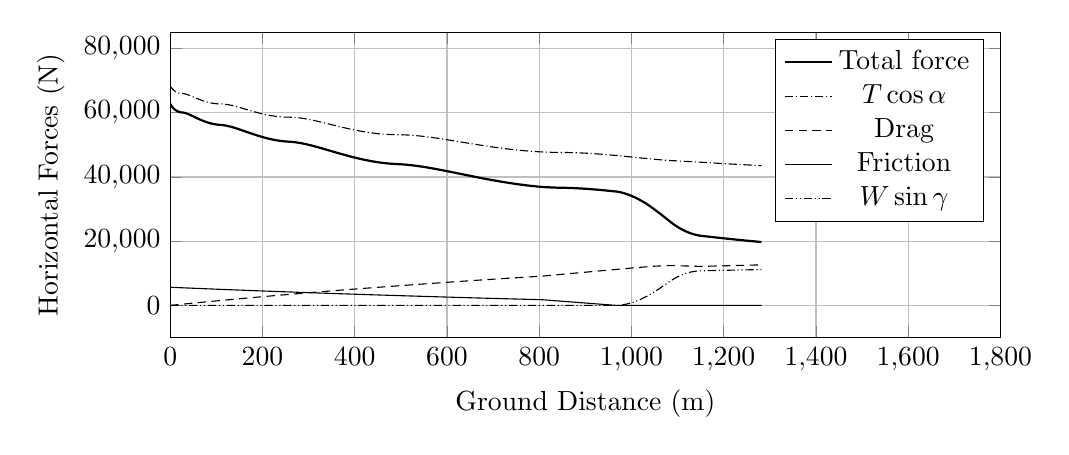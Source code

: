 %HorizontalForces_vs_GroundDistance
\begin{tikzpicture}

\begin{axis}[
width=\textwidth,
height=0.45\textwidth,
scaled ticks=false, tick label style={/pgf/number format/fixed},
xmin=0.0,
xmax=1800,
xlabel={Ground Distance (m)},
xmajorgrids,
ymin=-10000,
ymax=85000,
ylabel={Horizontal Forces (N)},
ymajorgrids,
legend entries = {Total force\\$T\cos\alpha$\\Drag\\Friction\\$W\sin\gamma$\\}
]

\addplot [
color=black,
thick
]
table[row sep=crcr]{
1.36E-8	62748.587\\
3.027E-7	62748.587\\
2.959E-6	62748.586\\
1.539E-5	62748.582\\
5.361E-5	62748.571\\
1.622E-4	62748.539\\
3.721E-4	62748.476\\
6.84E-4	62748.383\\
0.001	62748.26\\
0.002	62748.108\\
0.002	62747.927\\
0.003	62747.732\\
0.004	62747.494\\
0.005	62747.236\\
0.006	62746.94\\
0.007	62746.618\\
0.008	62746.282\\
0.009	62745.908\\
0.01	62745.502\\
0.012	62745.073\\
0.013	62744.623\\
0.015	62744.133\\
0.017	62743.615\\
0.019	62743.082\\
0.021	62742.507\\
0.023	62741.907\\
0.025	62741.273\\
0.027	62740.615\\
0.03	62739.927\\
0.032	62739.225\\
0.035	62738.48\\
0.037	62737.71\\
0.04	62736.906\\
0.043	62736.084\\
0.046	62735.232\\
0.049	62734.358\\
0.052	62733.455\\
0.055	62732.513\\
0.059	62731.552\\
0.062	62730.55\\
0.066	62729.512\\
0.07	62728.466\\
0.073	62727.381\\
0.077	62726.279\\
0.081	62725.146\\
0.085	62723.993\\
0.09	62722.798\\
0.094	62721.584\\
0.098	62720.335\\
0.103	62719.069\\
0.108	62717.77\\
0.112	62716.445\\
0.117	62715.089\\
0.122	62713.697\\
0.127	62712.279\\
0.132	62710.874\\
0.138	62709.393\\
0.143	62707.924\\
0.148	62706.429\\
0.154	62704.875\\
0.16	62703.298\\
0.166	62701.678\\
0.172	62700.022\\
0.178	62698.366\\
0.184	62696.692\\
0.19	62695.013\\
0.196	62693.269\\
0.203	62691.473\\
0.21	62689.635\\
0.216	62687.806\\
0.223	62685.945\\
0.23	62684.092\\
0.237	62682.13\\
0.244	62680.212\\
0.251	62678.271\\
0.259	62676.288\\
0.266	62674.279\\
0.274	62672.235\\
0.282	62670.165\\
0.289	62668.053\\
0.298	62665.893\\
0.306	62663.723\\
0.314	62661.563\\
0.322	62659.352\\
0.33	62657.147\\
0.339	62654.882\\
0.347	62652.629\\
0.356	62650.314\\
0.365	62647.914\\
0.374	62645.548\\
0.384	62643.094\\
0.393	62640.664\\
0.402	62638.204\\
0.412	62635.742\\
0.421	62633.168\\
0.431	62630.658\\
0.441	62627.995\\
0.451	62625.388\\
0.461	62622.764\\
0.472	62620.089\\
0.482	62617.395\\
0.493	62614.596\\
0.504	62611.854\\
0.514	62609.125\\
0.525	62606.283\\
0.536	62603.455\\
0.547	62600.688\\
0.559	62597.777\\
0.57	62594.884\\
0.582	62591.859\\
0.594	62588.849\\
0.605	62585.853\\
0.617	62582.848\\
0.63	62579.743\\
0.642	62576.647\\
0.654	62573.498\\
0.667	62570.303\\
0.68	62567.13\\
0.693	62563.901\\
0.706	62560.611\\
0.718	62557.413\\
0.732	62554.11\\
0.745	62550.811\\
0.759	62547.411\\
0.773	62543.985\\
0.786	62540.551\\
0.8	62537.079\\
0.815	62533.565\\
0.829	62529.959\\
0.844	62526.419\\
0.858	62522.921\\
0.873	62519.356\\
0.888	62515.729\\
0.903	62512.01\\
0.918	62508.256\\
0.934	62504.519\\
0.949	62500.75\\
0.965	62497.014\\
0.98	62493.217\\
0.996	62489.517\\
1.012	62485.688\\
1.028	62481.763\\
1.044	62477.849\\
1.061	62473.93\\
1.077	62469.99\\
1.094	62466.029\\
1.111	62461.984\\
1.128	62457.982\\
1.145	62453.907\\
1.162	62449.81\\
1.18	62445.664\\
1.198	62441.478\\
1.215	62437.349\\
1.234	62433.128\\
1.252	62428.852\\
1.27	62424.515\\
1.289	62420.143\\
1.308	62415.881\\
1.327	62411.457\\
1.346	62406.938\\
1.365	62402.533\\
1.385	62397.933\\
1.405	62393.443\\
1.425	62388.794\\
1.445	62384.21\\
1.466	62379.545\\
1.485	62375.048\\
1.505	62370.547\\
1.526	62365.918\\
1.546	62361.198\\
1.567	62356.484\\
1.588	62351.846\\
1.609	62347.07\\
1.63	62342.323\\
1.652	62337.482\\
1.674	62332.585\\
1.696	62327.753\\
1.717	62322.938\\
1.74	62317.825\\
1.763	62312.701\\
1.786	62307.683\\
1.809	62302.683\\
1.832	62297.638\\
1.856	62292.43\\
1.879	62287.315\\
1.903	62282.0\\
1.927	62276.761\\
1.952	62271.447\\
1.976	62266.18\\
2.0	62260.932\\
2.025	62255.586\\
2.05	62250.299\\
2.075	62244.985\\
2.1	62239.586\\
2.126	62233.978\\
2.152	62228.547\\
2.177	62223.099\\
2.203	62217.579\\
2.23	62211.879\\
2.257	62206.199\\
2.284	62200.571\\
2.311	62194.76\\
2.339	62189.056\\
2.366	62183.302\\
2.394	62177.57\\
2.422	62171.779\\
2.45	62165.863\\
2.479	62159.923\\
2.507	62154.199\\
2.535	62148.299\\
2.563	62142.563\\
2.592	62136.74\\
2.621	62130.814\\
2.65	62124.9\\
2.68	62118.852\\
2.709	62112.875\\
2.74	62106.643\\
2.77	62100.517\\
2.801	62094.353\\
2.832	62088.191\\
2.862	62082.089\\
2.893	62075.944\\
2.924	62069.811\\
2.955	62063.677\\
2.987	62057.426\\
3.019	62051.02\\
3.051	62044.821\\
3.083	62038.486\\
3.115	62032.146\\
3.149	62025.686\\
3.182	62019.204\\
3.214	62012.916\\
3.248	62006.498\\
3.282	61999.918\\
3.316	61993.229\\
3.351	61986.557\\
3.386	61979.921\\
3.422	61973.079\\
3.456	61966.563\\
3.491	61960.064\\
3.526	61953.317\\
3.561	61946.703\\
3.597	61940.052\\
3.633	61933.331\\
3.67	61926.341\\
3.708	61919.348\\
3.745	61912.377\\
3.783	61905.479\\
3.821	61898.413\\
3.859	61891.4\\
3.897	61884.45\\
3.935	61877.481\\
3.974	61870.458\\
4.012	61863.463\\
4.052	61856.336\\
4.09	61849.348\\
4.129	61842.333\\
4.168	61835.381\\
4.208	61828.277\\
4.248	61821.085\\
4.289	61813.869\\
4.33	61806.592\\
4.371	61799.265\\
4.412	61792.047\\
4.454	61784.787\\
4.495	61777.559\\
4.537	61770.235\\
4.581	61762.729\\
4.623	61755.399\\
4.666	61747.902\\
4.709	61740.531\\
4.752	61733.147\\
4.796	61725.682\\
4.841	61718.076\\
4.885	61710.622\\
4.929	61703.223\\
4.973	61695.786\\
5.017	61688.32\\
5.063	61680.646\\
5.108	61673.113\\
5.154	61665.617\\
5.199	61658.098\\
5.244	61650.61\\
5.292	61642.755\\
5.338	61635.259\\
5.386	61627.487\\
5.434	61619.677\\
5.481	61612.088\\
5.53	61604.184\\
5.579	61596.322\\
5.626	61588.662\\
5.675	61580.944\\
5.725	61572.939\\
5.774	61565.178\\
5.826	61557.088\\
5.874	61549.417\\
5.923	61541.857\\
5.973	61534.051\\
6.023	61526.306\\
6.074	61518.279\\
6.125	61510.489\\
6.177	61502.523\\
6.23	61494.443\\
6.283	61486.339\\
6.335	61478.471\\
6.388	61470.402\\
6.441	61462.496\\
6.495	61454.339\\
6.55	61446.055\\
6.604	61438.059\\
6.658	61430.046\\
6.712	61422.078\\
6.767	61414.096\\
6.822	61406.07\\
6.877	61398.011\\
6.934	61389.77\\
6.989	61381.737\\
7.046	61373.541\\
7.103	61365.442\\
7.16	61357.227\\
7.218	61349.066\\
7.277	61340.634\\
7.335	61332.541\\
7.393	61324.359\\
7.452	61316.12\\
7.512	61307.852\\
7.573	61299.469\\
7.632	61291.283\\
7.693	61282.934\\
7.753	61274.786\\
7.814	61266.392\\
7.876	61258.031\\
7.938	61249.717\\
8.001	61241.276\\
8.065	61232.832\\
8.127	61224.567\\
8.19	61216.281\\
8.253	61208.016\\
8.316	61199.737\\
8.38	61191.39\\
8.445	61183.012\\
8.51	61174.662\\
8.574	61166.408\\
8.639	61158.113\\
8.707	61149.43\\
8.773	61141.135\\
8.839	61132.808\\
8.906	61124.477\\
8.972	61116.231\\
9.039	61107.946\\
9.107	61099.529\\
9.175	61091.254\\
9.244	61082.85\\
9.312	61074.537\\
9.382	61066.175\\
9.451	61057.834\\
9.521	61049.469\\
9.591	61041.162\\
9.662	61032.805\\
9.734	61024.355\\
9.806	61015.925\\
9.878	61007.563\\
9.952	60999.099\\
10.024	60990.866\\
10.096	60982.589\\
10.168	60974.395\\
10.241	60966.155\\
10.315	60957.906\\
10.39	60949.509\\
10.465	60941.197\\
10.541	60932.859\\
10.618	60924.421\\
10.693	60916.218\\
10.77	60907.866\\
10.847	60899.618\\
10.925	60891.282\\
11.003	60882.991\\
11.082	60874.628\\
11.159	60866.513\\
11.239	60858.165\\
11.317	60850.093\\
11.396	60841.916\\
11.478	60833.602\\
11.557	60825.539\\
11.637	60817.42\\
11.718	60809.348\\
11.8	60801.166\\
11.882	60793.029\\
11.964	60784.923\\
12.046	60776.925\\
12.13	60768.772\\
12.214	60760.731\\
12.296	60752.869\\
12.381	60744.807\\
12.465	60736.879\\
12.55	60728.85\\
12.635	60720.953\\
12.721	60712.992\\
12.807	60705.109\\
12.893	60697.327\\
12.978	60689.653\\
13.065	60681.846\\
13.152	60674.092\\
13.241	60666.256\\
13.33	60658.423\\
13.417	60650.818\\
13.507	60643.063\\
13.596	60635.448\\
13.687	60627.673\\
13.779	60619.948\\
13.873	60612.118\\
13.964	60604.586\\
14.056	60596.965\\
14.149	60589.374\\
14.243	60581.759\\
14.339	60574.065\\
14.431	60566.763\\
14.524	60559.424\\
14.619	60552.03\\
14.715	60544.589\\
14.81	60537.296\\
14.903	60530.168\\
15.001	60522.777\\
15.098	60515.552\\
15.197	60508.234\\
15.295	60501.052\\
15.393	60493.939\\
15.49	60486.896\\
15.588	60479.932\\
15.688	60472.884\\
15.787	60465.993\\
15.887	60459.036\\
15.988	60452.141\\
16.088	60445.292\\
16.191	60438.436\\
16.292	60431.661\\
16.396	60424.821\\
16.498	60418.224\\
16.601	60411.608\\
16.706	60404.907\\
16.811	60398.256\\
16.918	60391.636\\
17.023	60385.117\\
17.129	60378.69\\
17.235	60372.289\\
17.341	60366.021\\
17.448	60359.694\\
17.557	60353.374\\
17.666	60347.123\\
17.775	60340.972\\
17.885	60334.799\\
17.996	60328.692\\
18.109	60322.52\\
18.22	60316.549\\
18.333	60310.547\\
18.445	60304.659\\
18.557	60298.89\\
18.669	60293.172\\
18.782	60287.484\\
18.896	60281.852\\
19.009	60276.321\\
19.124	60270.767\\
19.241	60265.233\\
19.355	60259.906\\
19.47	60254.601\\
19.585	60249.418\\
19.705	60244.07\\
19.821	60238.969\\
19.941	60233.798\\
20.061	60228.726\\
20.177	60223.864\\
20.298	60218.939\\
20.42	60214.009\\
20.542	60209.207\\
20.662	60204.542\\
20.784	60199.882\\
20.904	60195.402\\
21.028	60190.865\\
21.148	60186.549\\
21.271	60182.234\\
21.393	60178.023\\
21.514	60173.943\\
21.637	60169.854\\
21.759	60165.914\\
21.885	60161.939\\
22.01	60158.079\\
22.136	60154.263\\
22.264	60150.512\\
22.393	60146.791\\
22.521	60143.222\\
22.649	60139.723\\
22.775	60136.37\\
22.903	60133.063\\
23.032	60129.834\\
23.163	60126.646\\
23.295	60123.52\\
23.427	60120.487\\
23.559	60117.57\\
23.687	60114.815\\
23.818	60112.102\\
23.948	60109.494\\
24.077	60107.011\\
24.21	60104.533\\
24.345	60102.125\\
24.477	60099.864\\
24.61	60097.686\\
24.747	60095.539\\
24.883	60093.508\\
25.017	60091.599\\
25.154	60089.755\\
25.29	60088.025\\
25.425	60086.394\\
25.562	60084.846\\
25.701	60083.383\\
25.837	60082.04\\
25.975	60080.783\\
26.003	60080.542\\
26.021	60080.39\\
26.031	60080.306\\
26.058	60080.074\\
26.061	60080.049\\
26.064	60080.025\\
26.066	60080.008\\
26.068	60079.993\\
26.07	60079.979\\
26.078	60079.913\\
26.103	60079.696\\
26.167	60079.14\\
26.298	60077.915\\
26.427	60076.583\\
26.556	60075.151\\
26.686	60073.592\\
26.818	60071.902\\
26.949	60070.103\\
27.08	60068.203\\
27.215	60066.132\\
27.348	60063.992\\
27.482	60061.715\\
27.617	60059.324\\
27.753	60056.797\\
27.889	60054.161\\
28.024	60051.438\\
28.161	60048.559\\
28.298	60045.584\\
28.435	60042.507\\
28.574	60039.286\\
28.714	60035.933\\
28.853	60032.498\\
28.992	60028.938\\
29.133	60025.246\\
29.275	60021.43\\
29.416	60017.532\\
29.558	60013.519\\
29.702	60009.336\\
29.847	60005.028\\
29.99	60000.66\\
30.132	59996.23\\
30.277	59991.624\\
30.422	59986.925\\
30.566	59982.151\\
30.712	59977.237\\
30.857	59972.235\\
31.007	59967.006\\
31.154	59961.749\\
31.303	59956.352\\
31.451	59950.869\\
31.603	59945.182\\
31.755	59939.357\\
31.906	59933.499\\
32.056	59927.612\\
32.21	59921.48\\
32.36	59915.38\\
32.512	59909.131\\
32.665	59902.778\\
32.821	59896.169\\
32.977	59889.522\\
33.131	59882.829\\
33.289	59875.914\\
33.444	59869.022\\
33.6	59862.009\\
33.757	59854.896\\
33.917	59847.531\\
34.074	59840.217\\
34.233	59832.786\\
34.393	59825.174\\
34.554	59817.434\\
34.714	59809.714\\
34.876	59801.746\\
35.037	59793.796\\
35.2	59785.697\\
35.363	59777.504\\
35.527	59769.158\\
35.691	59760.74\\
35.855	59752.29\\
36.017	59743.847\\
36.182	59735.181\\
36.349	59726.375\\
36.514	59717.544\\
36.681	59708.585\\
36.846	59699.668\\
37.013	59690.518\\
37.182	59681.272\\
37.351	59671.882\\
37.52	59662.507\\
37.69	59652.975\\
37.86	59643.343\\
38.028	59633.822\\
38.199	59624.072\\
38.373	59614.025\\
38.547	59603.995\\
38.719	59593.961\\
38.892	59583.885\\
39.062	59573.841\\
39.238	59563.421\\
39.412	59553.132\\
39.585	59542.753\\
39.761	59532.211\\
39.937	59521.549\\
40.114	59510.856\\
40.291	59500.049\\
40.468	59489.201\\
40.646	59478.268\\
40.824	59467.25\\
41.001	59456.265\\
41.18	59445.169\\
41.36	59433.901\\
41.539	59422.654\\
41.72	59411.232\\
41.899	59399.892\\
42.081	59388.344\\
42.265	59376.617\\
42.445	59365.108\\
42.627	59353.443\\
42.811	59341.596\\
42.994	59329.782\\
43.178	59317.875\\
43.362	59305.951\\
43.546	59293.935\\
43.732	59281.807\\
43.917	59269.634\\
44.105	59257.304\\
44.294	59244.886\\
44.479	59232.649\\
44.665	59220.359\\
44.852	59207.942\\
45.038	59195.565\\
45.227	59182.974\\
45.416	59170.326\\
45.605	59157.699\\
45.794	59144.998\\
45.987	59132.03\\
46.178	59119.169\\
46.368	59106.388\\
46.559	59093.455\\
46.751	59080.497\\
46.942	59067.526\\
47.137	59054.307\\
47.334	59040.939\\
47.53	59027.563\\
47.723	59014.444\\
47.919	59001.062\\
48.113	58987.796\\
48.311	58974.283\\
48.509	58960.741\\
48.705	58947.312\\
48.903	58933.735\\
49.1	58920.236\\
49.297	58906.678\\
49.495	58893.047\\
49.694	58879.398\\
49.895	58865.546\\
50.097	58851.66\\
50.296	58837.927\\
50.498	58824.037\\
50.7	58810.062\\
50.903	58796.053\\
51.105	58782.174\\
51.308	58768.174\\
51.51	58754.194\\
51.714	58740.15\\
51.918	58726.013\\
52.121	58712.027\\
52.326	58697.912\\
52.532	58683.677\\
52.739	58669.411\\
52.944	58655.25\\
53.154	58640.767\\
53.361	58626.474\\
53.571	58612.034\\
53.778	58597.779\\
53.988	58583.334\\
54.196	58569.003\\
54.407	58554.494\\
54.617	58540.086\\
54.827	58525.668\\
55.04	58511.02\\
55.254	58496.349\\
55.467	58481.79\\
55.681	58467.151\\
55.895	58452.503\\
56.109	58437.896\\
56.326	58423.077\\
56.542	58408.369\\
56.761	58393.497\\
56.977	58378.766\\
57.196	58363.931\\
57.413	58349.232\\
57.634	58334.234\\
57.854	58319.368\\
58.074	58304.479\\
58.294	58289.651\\
58.516	58274.748\\
58.738	58259.852\\
58.96	58244.918\\
59.183	58230.021\\
59.406	58215.095\\
59.631	58200.086\\
59.856	58185.078\\
60.084	58169.931\\
60.308	58155.059\\
60.535	58140.05\\
60.764	58124.945\\
60.991	58109.977\\
61.218	58095.052\\
61.447	58079.991\\
61.674	58065.148\\
61.907	58049.934\\
62.137	58034.905\\
62.366	58020.017\\
62.596	58005.097\\
62.828	57990.089\\
63.06	57975.162\\
63.293	57960.165\\
63.526	57945.191\\
63.76	57930.238\\
63.993	57915.324\\
64.231	57900.223\\
64.471	57884.968\\
64.709	57869.943\\
64.949	57854.784\\
65.187	57839.791\\
65.427	57824.796\\
65.666	57809.843\\
65.909	57794.706\\
66.151	57779.704\\
66.395	57764.57\\
66.638	57749.615\\
66.882	57734.644\\
67.124	57719.809\\
67.368	57704.894\\
67.616	57689.876\\
67.861	57675.011\\
68.11	57659.997\\
68.356	57645.215\\
68.605	57630.32\\
68.855	57615.422\\
69.104	57600.588\\
69.358	57585.56\\
69.612	57570.651\\
69.863	57555.906\\
70.117	57541.074\\
70.371	57526.281\\
70.625	57511.603\\
70.88	57496.868\\
71.135	57482.248\\
71.395	57467.426\\
71.653	57452.724\\
71.915	57437.953\\
72.172	57423.477\\
72.433	57408.849\\
72.693	57394.318\\
72.956	57379.766\\
73.217	57365.348\\
73.482	57350.811\\
73.743	57336.555\\
74.008	57322.16\\
74.275	57307.701\\
74.545	57293.203\\
74.816	57278.731\\
75.083	57264.539\\
75.354	57250.195\\
75.628	57235.815\\
75.899	57221.658\\
76.17	57207.592\\
76.443	57193.527\\
76.716	57179.527\\
76.993	57165.376\\
77.27	57151.369\\
77.548	57137.369\\
77.826	57123.494\\
78.104	57109.708\\
78.386	57095.802\\
78.669	57081.913\\
78.954	57068.057\\
79.237	57054.405\\
79.519	57040.871\\
79.806	57027.225\\
80.092	57013.712\\
80.379	57000.213\\
80.669	56986.74\\
80.96	56973.301\\
81.251	56959.953\\
81.543	56946.655\\
81.836	56933.47\\
82.131	56920.272\\
82.428	56907.096\\
82.728	56893.882\\
83.027	56880.868\\
83.33	56867.783\\
83.63	56854.939\\
83.93	56842.213\\
84.234	56829.411\\
84.537	56816.779\\
84.841	56804.239\\
85.148	56791.677\\
85.455	56779.26\\
85.762	56766.953\\
86.072	56754.678\\
86.384	56742.42\\
86.697	56730.273\\
87.012	56718.186\\
87.327	56706.217\\
87.645	56694.249\\
87.962	56682.493\\
88.278	56670.887\\
88.601	56659.159\\
88.921	56647.682\\
89.242	56636.295\\
89.566	56624.967\\
89.888	56613.847\\
90.214	56602.708\\
90.541	56591.715\\
90.867	56580.865\\
91.197	56570.056\\
91.527	56559.383\\
91.856	56548.903\\
92.191	56538.399\\
92.528	56527.965\\
92.867	56517.632\\
93.203	56507.566\\
93.537	56497.693\\
93.876	56487.859\\
94.209	56478.336\\
94.55	56468.744\\
94.891	56459.326\\
95.231	56450.11\\
95.574	56440.961\\
95.914	56432.054\\
96.257	56423.258\\
96.6	56414.598\\
96.942	56406.157\\
97.286	56397.808\\
97.629	56389.672\\
97.971	56381.719\\
98.312	56373.966\\
98.656	56366.304\\
99.001	56358.797\\
99.35	56351.379\\
99.695	56344.227\\
100.041	56337.223\\
100.386	56330.399\\
100.729	56323.801\\
101.074	56317.328\\
101.419	56311.037\\
101.763	56304.926\\
102.111	56298.934\\
102.456	56293.151\\
102.798	56287.603\\
103.141	56282.22\\
103.485	56276.988\\
103.829	56271.931\\
104.172	56267.052\\
104.512	56262.408\\
104.86	56257.82\\
105.205	56253.454\\
105.548	56249.286\\
105.888	56245.322\\
106.233	56241.483\\
106.575	56237.847\\
106.916	56234.402\\
107.257	56231.126\\
107.599	56228.024\\
107.937	56225.125\\
108.275	56222.399\\
108.288	56222.293\\
108.3	56222.203\\
108.309	56222.131\\
108.317	56222.071\\
108.325	56222.009\\
108.339	56221.904\\
108.351	56221.808\\
108.395	56221.463\\
108.53	56220.384\\
108.799	56218.124\\
109.105	56215.388\\
109.415	56212.439\\
109.723	56209.329\\
110.032	56206.024\\
110.341	56202.544\\
110.653	56198.857\\
110.971	56194.923\\
111.289	56190.813\\
111.609	56186.483\\
111.928	56181.992\\
112.248	56177.316\\
112.572	56172.387\\
112.895	56167.316\\
113.22	56162.025\\
113.549	56156.496\\
113.877	56150.801\\
114.209	56144.855\\
114.541	56138.746\\
114.878	56132.363\\
115.216	56125.783\\
115.555	56118.989\\
115.897	56111.98\\
116.24	56104.755\\
116.585	56097.321\\
116.928	56089.746\\
117.275	56081.907\\
117.624	56073.852\\
117.974	56065.607\\
118.327	56057.114\\
118.682	56048.38\\
119.039	56039.445\\
119.397	56030.312\\
119.755	56020.983\\
120.113	56011.498\\
120.474	56001.768\\
120.841	55991.703\\
121.205	55981.552\\
121.573	55971.108\\
121.941	55960.521\\
122.31	55949.715\\
122.683	55938.65\\
123.053	55927.474\\
123.428	55916.01\\
123.804	55904.376\\
124.178	55892.593\\
124.552	55880.675\\
124.926	55868.629\\
125.305	55856.24\\
125.681	55843.782\\
126.061	55831.062\\
126.445	55818.065\\
126.827	55804.977\\
127.207	55791.817\\
127.593	55778.297\\
127.971	55764.909\\
128.355	55751.178\\
128.737	55737.351\\
129.12	55723.384\\
129.501	55709.353\\
129.884	55695.115\\
130.268	55680.703\\
130.652	55666.161\\
131.037	55651.438\\
131.423	55636.597\\
131.809	55621.609\\
132.193	55606.559\\
132.58	55591.303\\
132.962	55576.104\\
133.345	55560.775\\
133.728	55545.334\\
134.115	55529.581\\
134.501	55513.787\\
134.886	55497.941\\
135.27	55482.04\\
135.651	55466.115\\
136.035	55450.016\\
136.417	55433.87\\
136.799	55417.631\\
137.18	55401.348\\
137.564	55384.847\\
137.945	55368.376\\
138.33	55351.664\\
138.713	55334.937\\
139.096	55318.12\\
139.48	55301.179\\
139.863	55284.2\\
140.247	55267.09\\
140.632	55249.889\\
141.016	55232.628\\
141.4	55215.297\\
141.784	55197.875\\
142.167	55180.447\\
142.552	55162.857\\
142.936	55145.223\\
143.322	55127.481\\
143.706	55109.719\\
144.09	55091.912\\
144.477	55073.898\\
144.864	55055.828\\
145.248	55037.832\\
145.63	55019.837\\
146.013	55001.81\\
146.397	54983.622\\
146.78	54965.481\\
147.165	54947.16\\
147.547	54928.931\\
147.931	54910.561\\
148.315	54892.146\\
148.7	54873.658\\
149.087	54854.983\\
149.471	54836.426\\
149.855	54817.867\\
150.238	54799.269\\
150.622	54780.601\\
151.008	54761.821\\
151.395	54742.925\\
151.78	54724.087\\
152.165	54705.218\\
152.551	54686.272\\
152.94	54667.175\\
153.325	54648.199\\
153.712	54629.134\\
154.1	54609.963\\
154.489	54590.721\\
154.879	54571.427\\
155.268	54552.125\\
155.656	54532.863\\
156.044	54513.59\\
156.435	54494.158\\
156.821	54474.941\\
157.211	54455.512\\
157.6	54436.093\\
157.99	54416.626\\
158.381	54397.105\\
158.773	54377.51\\
159.164	54357.951\\
159.554	54338.44\\
159.946	54318.793\\
160.338	54299.184\\
160.73	54279.511\\
161.124	54259.751\\
161.519	54239.981\\
161.914	54220.132\\
162.31	54200.299\\
162.706	54180.411\\
163.103	54160.488\\
163.5	54140.564\\
163.896	54120.706\\
164.293	54100.819\\
164.688	54081.019\\
165.086	54061.019\\
165.485	54041.058\\
165.883	54021.084\\
166.282	54001.096\\
166.683	53981.031\\
167.085	53960.91\\
167.486	53940.841\\
167.889	53920.729\\
168.29	53900.685\\
168.692	53880.636\\
169.097	53860.443\\
169.501	53840.286\\
169.907	53820.06\\
170.312	53799.904\\
170.718	53779.769\\
171.124	53759.588\\
171.533	53739.295\\
171.942	53719.054\\
172.35	53698.839\\
172.76	53678.593\\
173.171	53658.317\\
173.583	53638.011\\
173.993	53617.814\\
174.401	53597.754\\
174.816	53577.403\\
175.23	53557.101\\
175.643	53536.91\\
176.054	53516.825\\
176.469	53496.583\\
176.883	53476.409\\
177.3	53456.138\\
177.719	53435.853\\
178.135	53415.7\\
178.555	53395.407\\
178.975	53375.146\\
179.397	53354.854\\
179.818	53334.624\\
180.241	53314.318\\
180.666	53294.03\\
181.09	53273.804\\
181.514	53253.62\\
181.938	53233.477\\
182.364	53213.323\\
182.793	53193.046\\
183.222	53172.802\\
183.65	53152.676\\
184.081	53132.495\\
184.514	53112.236\\
184.945	53092.16\\
185.375	53072.135\\
185.81	53051.984\\
186.241	53032.047\\
186.677	53011.974\\
187.114	52991.886\\
187.551	52971.85\\
187.989	52951.843\\
188.428	52931.854\\
188.872	52911.731\\
189.315	52891.682\\
189.76	52871.646\\
190.205	52851.681\\
190.65	52831.76\\
191.1	52811.696\\
191.549	52791.74\\
191.999	52771.823\\
192.45	52751.915\\
192.901	52732.114\\
193.354	52712.297\\
193.81	52692.444\\
194.264	52672.721\\
194.72	52653.039\\
195.177	52633.345\\
195.641	52613.489\\
196.099	52593.916\\
196.56	52574.36\\
197.022	52554.807\\
197.486	52535.261\\
197.952	52515.741\\
198.422	52496.137\\
198.892	52476.622\\
199.364	52457.126\\
199.836	52437.741\\
200.31	52418.37\\
200.784	52399.073\\
201.258	52379.896\\
201.732	52360.827\\
202.207	52341.79\\
202.69	52322.55\\
203.17	52303.56\\
203.652	52284.568\\
204.139	52265.498\\
204.624	52246.607\\
205.113	52227.679\\
205.602	52208.851\\
206.096	52189.994\\
206.592	52171.148\\
207.089	52152.375\\
207.587	52133.679\\
208.087	52115.052\\
208.59	52096.422\\
209.097	52077.801\\
209.604	52059.28\\
210.113	52040.815\\
210.628	52022.301\\
211.144	52003.855\\
211.661	51985.501\\
212.179	51967.274\\
212.7	51949.088\\
213.224	51930.931\\
213.748	51912.896\\
214.279	51894.805\\
214.806	51876.976\\
215.337	51859.17\\
215.87	51841.429\\
216.406	51823.784\\
216.946	51806.126\\
217.493	51788.416\\
218.042	51770.818\\
218.59	51753.4\\
219.147	51735.879\\
219.703	51718.584\\
220.264	51701.258\\
220.829	51684.037\\
221.391	51667.054\\
221.956	51650.176\\
222.527	51633.296\\
223.105	51616.406\\
223.687	51599.603\\
224.274	51582.855\\
224.866	51566.165\\
225.455	51549.752\\
226.047	51533.462\\
226.645	51517.235\\
227.252	51500.95\\
227.857	51484.971\\
228.458	51469.306\\
229.076	51453.422\\
229.693	51437.795\\
230.308	51422.439\\
230.921	51407.366\\
231.537	51392.475\\
232.16	51377.639\\
232.789	51362.887\\
233.418	51348.4\\
234.038	51334.356\\
234.671	51320.277\\
235.308	51306.341\\
235.939	51292.804\\
236.571	51279.495\\
237.202	51266.472\\
237.827	51253.808\\
238.454	51241.365\\
239.079	51229.22\\
239.701	51217.371\\
240.324	51205.765\\
240.948	51194.397\\
241.559	51183.501\\
242.171	51172.846\\
242.783	51162.421\\
243.389	51152.35\\
243.991	51142.585\\
244.594	51133.058\\
245.193	51123.822\\
245.787	51114.908\\
246.386	51106.152\\
246.978	51097.742\\
247.57	51089.572\\
248.154	51081.732\\
248.739	51074.131\\
249.32	51066.797\\
249.895	51059.779\\
250.469	51052.992\\
251.042	51046.442\\
251.612	51040.154\\
252.181	51034.104\\
252.748	51028.299\\
253.313	51022.737\\
253.874	51017.431\\
254.431	51012.379\\
254.987	51007.559\\
255.541	51002.974\\
256.096	50998.603\\
256.648	50994.468\\
256.757	50993.673\\
256.826	50993.175\\
256.887	50992.744\\
256.943	50992.342\\
256.977	50992.103\\
257.003	50991.923\\
257.021	50991.794\\
257.038	50991.672\\
257.044	50991.632\\
257.06	50991.521\\
257.136	50990.98\\
257.443	50988.754\\
257.938	50984.983\\
258.424	50981.065\\
258.91	50976.926\\
259.399	50972.544\\
259.891	50967.916\\
260.386	50963.045\\
260.883	50957.94\\
261.382	50952.591\\
261.885	50946.977\\
262.395	50941.063\\
262.901	50934.977\\
263.412	50928.61\\
263.925	50922.0\\
264.443	50915.102\\
264.964	50907.937\\
265.491	50900.475\\
266.02	50892.754\\
266.549	50884.802\\
267.083	50876.552\\
267.62	50868.031\\
268.164	50859.168\\
268.71	50850.04\\
269.26	50840.633\\
269.813	50830.929\\
270.37	50820.928\\
270.932	50810.603\\
271.499	50799.95\\
272.071	50788.976\\
272.646	50777.686\\
273.226	50766.085\\
273.812	50754.122\\
274.405	50741.774\\
274.994	50729.256\\
275.593	50716.305\\
276.192	50703.097\\
276.801	50689.447\\
277.41	50675.534\\
278.023	50661.304\\
278.648	50646.548\\
279.275	50631.5\\
279.908	50616.053\\
280.545	50600.261\\
281.183	50584.216\\
281.82	50567.948\\
282.464	50551.243\\
283.112	50534.208\\
283.76	50516.951\\
284.411	50499.36\\
285.059	50481.621\\
285.708	50463.611\\
286.36	50445.293\\
287.008	50426.874\\
287.657	50408.22\\
288.309	50389.231\\
288.958	50370.155\\
289.603	50350.951\\
290.246	50331.617\\
290.883	50312.295\\
291.517	50292.82\\
292.151	50273.189\\
292.78	50253.542\\
293.412	50233.617\\
294.038	50213.674\\
294.661	50193.685\\
295.28	50173.641\\
295.901	50153.373\\
296.519	50133.074\\
297.134	50112.663\\
297.745	50092.283\\
298.356	50071.713\\
298.967	50051.05\\
299.573	50030.374\\
300.179	50009.568\\
300.781	49988.756\\
301.383	49967.835\\
301.981	49946.904\\
302.582	49925.744\\
303.18	49904.545\\
303.776	49883.35\\
304.366	49862.198\\
304.957	49840.926\\
305.549	49819.513\\
306.14	49797.981\\
306.732	49776.335\\
307.318	49754.797\\
307.906	49733.099\\
308.492	49711.352\\
309.077	49689.557\\
309.665	49667.552\\
310.247	49645.67\\
310.829	49623.687\\
311.413	49601.564\\
311.992	49579.52\\
312.572	49557.376\\
313.153	49535.098\\
313.733	49512.771\\
314.311	49490.456\\
314.889	49468.05\\
315.468	49445.505\\
316.046	49422.945\\
316.622	49400.396\\
317.197	49377.797\\
317.775	49355.024\\
318.354	49332.181\\
318.929	49309.371\\
319.504	49286.542\\
320.08	49263.588\\
320.654	49240.631\\
321.228	49217.622\\
321.804	49194.524\\
322.376	49171.497\\
322.95	49148.31\\
323.526	49125.001\\
324.099	49101.779\\
324.672	49078.505\\
325.248	49055.082\\
325.818	49031.822\\
326.389	49008.479\\
326.964	48984.94\\
327.537	48961.435\\
328.112	48937.816\\
328.683	48914.319\\
329.258	48890.602\\
329.831	48866.937\\
330.404	48843.24\\
330.978	48819.479\\
331.551	48795.71\\
332.125	48771.883\\
332.697	48748.075\\
333.272	48724.136\\
333.848	48700.139\\
334.422	48676.168\\
334.999	48652.103\\
335.571	48628.185\\
336.147	48604.08\\
336.722	48579.998\\
337.294	48555.993\\
337.871	48531.812\\
338.445	48507.719\\
339.022	48483.47\\
339.596	48459.334\\
340.171	48435.129\\
340.751	48410.755\\
341.327	48386.476\\
341.902	48362.262\\
342.479	48337.948\\
343.054	48313.722\\
343.631	48289.413\\
344.208	48265.08\\
344.788	48240.6\\
345.37	48216.073\\
345.953	48191.478\\
346.532	48167.055\\
347.115	48142.43\\
347.698	48117.851\\
348.283	48093.204\\
348.866	48068.614\\
349.445	48044.191\\
350.031	48019.501\\
350.613	47994.967\\
351.201	47970.205\\
351.789	47945.435\\
352.376	47920.747\\
352.962	47896.07\\
353.55	47871.364\\
354.137	47846.688\\
354.725	47822.006\\
355.318	47797.102\\
355.905	47772.493\\
356.494	47747.82\\
357.085	47723.041\\
357.677	47698.262\\
358.271	47673.429\\
358.863	47648.729\\
359.455	47624.007\\
360.051	47599.162\\
360.645	47574.431\\
361.241	47549.648\\
361.837	47524.892\\
362.431	47500.224\\
363.031	47475.356\\
363.631	47450.519\\
364.232	47425.689\\
364.835	47400.808\\
365.437	47375.991\\
366.037	47351.267\\
366.638	47326.592\\
367.242	47301.779\\
367.847	47276.992\\
368.458	47251.987\\
369.067	47227.108\\
369.674	47202.385\\
370.285	47177.492\\
370.894	47152.764\\
371.504	47128.016\\
372.118	47103.178\\
372.731	47078.408\\
373.344	47053.714\\
373.957	47029.031\\
374.573	47004.318\\
375.189	46979.631\\
375.806	46954.957\\
376.427	46930.163\\
377.047	46905.508\\
377.667	46880.893\\
378.287	46856.308\\
378.909	46831.711\\
379.532	46807.164\\
380.153	46782.723\\
380.782	46758.075\\
381.411	46733.461\\
382.04	46708.897\\
382.668	46684.45\\
383.3	46659.919\\
383.935	46635.344\\
384.564	46611.05\\
385.2	46586.565\\
385.836	46562.178\\
386.473	46537.784\\
387.116	46513.288\\
387.758	46488.84\\
388.403	46464.408\\
389.046	46440.104\\
389.693	46415.75\\
390.339	46391.483\\
390.986	46367.291\\
391.632	46343.183\\
392.284	46318.955\\
392.938	46294.724\\
393.592	46270.606\\
394.244	46246.633\\
394.902	46222.52\\
395.563	46198.391\\
396.223	46174.427\\
396.885	46150.437\\
397.551	46126.431\\
398.214	46102.58\\
398.879	46078.808\\
399.551	46054.868\\
400.221	46031.071\\
400.892	46007.357\\
401.566	45983.642\\
402.242	45959.966\\
402.92	45936.328\\
403.601	45912.685\\
404.288	45888.918\\
404.974	45865.341\\
405.66	45841.857\\
406.346	45818.457\\
407.036	45795.087\\
407.729	45771.692\\
408.426	45748.295\\
409.124	45724.984\\
409.826	45701.657\\
410.525	45678.529\\
411.231	45655.33\\
411.937	45632.245\\
412.645	45609.233\\
413.358	45586.176\\
414.072	45563.225\\
414.789	45540.296\\
415.51	45517.369\\
416.239	45494.337\\
416.967	45471.477\\
417.696	45448.738\\
418.428	45426.044\\
419.167	45403.281\\
419.904	45380.705\\
420.653	45357.947\\
421.398	45335.428\\
422.146	45312.992\\
422.901	45290.517\\
423.659	45268.096\\
424.417	45245.81\\
425.181	45223.554\\
425.951	45201.272\\
426.724	45179.075\\
427.499	45156.988\\
428.276	45135.024\\
429.056	45113.158\\
429.848	45091.136\\
430.647	45069.097\\
431.448	45047.197\\
432.252	45025.418\\
433.059	45003.725\\
433.874	44982.015\\
434.697	44960.323\\
435.522	44938.759\\
436.363	44917.018\\
437.204	44895.461\\
438.049	44874.028\\
438.901	44852.648\\
439.76	44831.325\\
440.629	44809.979\\
441.501	44788.791\\
442.393	44767.388\\
443.286	44746.19\\
444.193	44724.938\\
445.106	44703.804\\
446.032	44682.646\\
446.969	44661.496\\
447.916	44640.433\\
448.874	44619.407\\
449.84	44598.532\\
450.826	44577.53\\
451.817	44556.73\\
452.815	44536.134\\
453.814	44515.834\\
454.824	44495.671\\
455.844	44475.637\\
456.858	44456.088\\
457.864	44437.028\\
458.87	44418.325\\
459.872	44400.031\\
460.861	44382.32\\
461.842	44365.076\\
462.813	44348.363\\
463.774	44332.128\\
464.723	44316.412\\
465.656	44301.273\\
466.584	44286.53\\
467.499	44272.279\\
468.407	44258.445\\
469.312	44244.955\\
470.205	44231.917\\
471.089	44219.297\\
471.967	44207.046\\
472.835	44195.214\\
473.697	44183.734\\
474.554	44172.597\\
475.403	44161.811\\
476.251	44151.325\\
477.092	44141.17\\
477.929	44131.333\\
478.761	44121.816\\
479.585	44112.637\\
480.405	44103.767\\
481.223	44095.166\\
482.033	44086.896\\
482.841	44078.892\\
483.642	44071.2\\
484.439	44063.793\\
485.233	44056.656\\
486.025	44049.776\\
486.812	44043.182\\
487.598	44036.836\\
488.378	44030.765\\
489.157	44024.946\\
489.931	44019.398\\
490.706	44014.069\\
491.475	44009.018\\
492.239	44004.232\\
492.392	44003.302\\
492.402	44003.243\\
492.411	44003.186\\
492.462	44002.875\\
492.682	44001.533\\
493.32	43997.518\\
494.071	43992.584\\
494.828	43987.391\\
495.585	43981.974\\
496.348	43976.295\\
497.113	43970.374\\
497.888	43964.158\\
498.666	43957.684\\
499.446	43950.974\\
500.233	43943.973\\
501.022	43936.722\\
501.816	43929.202\\
502.616	43921.391\\
503.419	43913.326\\
504.233	43904.922\\
505.049	43896.256\\
505.869	43887.317\\
506.695	43878.081\\
507.532	43868.489\\
508.371	43858.632\\
509.221	43848.401\\
510.077	43837.865\\
510.94	43826.997\\
511.812	43815.771\\
512.688	43804.252\\
513.573	43792.359\\
514.468	43780.084\\
515.375	43767.393\\
516.284	43754.419\\
517.206	43740.989\\
518.136	43727.202\\
519.074	43713.026\\
520.024	43698.413\\
520.983	43683.391\\
521.957	43667.87\\
522.939	43651.942\\
523.929	43635.611\\
524.936	43618.72\\
525.946	43601.51\\
526.968	43583.811\\
528.001	43565.634\\
529.037	43547.138\\
530.076	43528.299\\
531.123	43509.043\\
532.17	43489.504\\
533.216	43469.72\\
534.264	43449.639\\
535.302	43429.468\\
536.338	43409.098\\
537.372	43388.519\\
538.398	43367.856\\
539.416	43347.117\\
540.426	43326.292\\
541.437	43305.25\\
542.435	43284.263\\
543.426	43263.204\\
544.412	43242.047\\
545.384	43220.986\\
546.356	43199.742\\
547.321	43178.464\\
548.28	43157.149\\
549.235	43135.727\\
550.185	43114.254\\
551.129	43092.752\\
552.063	43071.312\\
552.994	43049.781\\
553.925	43028.096\\
554.849	43006.427\\
555.768	42984.705\\
556.683	42962.956\\
557.596	42941.111\\
558.51	42919.122\\
559.415	42897.188\\
560.319	42875.154\\
561.221	42853.044\\
562.126	42830.731\\
563.023	42808.494\\
563.914	42786.304\\
564.803	42764.031\\
565.691	42741.669\\
566.572	42719.371\\
567.456	42696.901\\
568.34	42674.303\\
569.217	42651.803\\
570.097	42629.12\\
570.973	42606.433\\
571.85	42583.611\\
572.721	42560.884\\
573.592	42538.044\\
574.464	42515.07\\
575.336	42492.038\\
576.201	42469.073\\
577.068	42446.009\\
577.937	42422.775\\
578.802	42399.567\\
579.666	42376.332\\
580.528	42353.052\\
581.39	42329.707\\
582.252	42306.279\\
583.111	42282.876\\
583.972	42259.326\\
584.83	42235.807\\
585.688	42212.214\\
586.544	42188.613\\
587.401	42164.909\\
588.258	42141.152\\
589.113	42117.388\\
589.97	42093.527\\
590.822	42069.718\\
591.679	42045.738\\
592.532	42021.809\\
593.383	41997.879\\
594.236	41973.836\\
595.091	41949.697\\
595.948	41925.462\\
596.801	41901.27\\
597.655	41877.028\\
598.506	41852.794\\
599.357	41828.543\\
600.205	41804.337\\
601.054	41780.039\\
601.902	41755.754\\
602.753	41731.341\\
603.604	41706.898\\
604.456	41682.371\\
605.304	41657.93\\
606.149	41633.558\\
606.998	41609.033\\
607.852	41584.333\\
608.706	41559.62\\
609.554	41535.021\\
610.406	41510.302\\
611.255	41485.638\\
612.104	41460.953\\
612.959	41436.092\\
613.812	41411.254\\
614.662	41386.465\\
615.516	41361.55\\
616.368	41336.676\\
617.22	41311.813\\
618.072	41286.91\\
618.923	41262.016\\
619.774	41237.111\\
620.629	41212.086\\
621.483	41187.097\\
622.337	41162.077\\
623.194	41136.972\\
624.049	41111.908\\
624.906	41086.777\\
625.761	41061.689\\
626.621	41036.487\\
627.479	41011.316\\
628.34	40986.07\\
629.202	40960.777\\
630.062	40935.555\\
630.922	40910.326\\
631.781	40885.128\\
632.643	40859.865\\
633.506	40834.553\\
634.367	40809.316\\
635.23	40784.033\\
636.093	40758.755\\
636.96	40733.355\\
637.827	40708.002\\
638.69	40682.744\\
639.557	40657.384\\
640.424	40632.046\\
641.298	40606.511\\
642.166	40581.183\\
643.036	40555.794\\
643.908	40530.376\\
644.777	40505.061\\
645.652	40479.595\\
646.526	40454.164\\
647.404	40428.672\\
648.28	40403.219\\
649.156	40377.826\\
650.031	40352.457\\
650.907	40327.097\\
651.789	40301.587\\
652.67	40276.142\\
653.552	40250.7\\
654.438	40225.154\\
655.321	40199.736\\
656.206	40174.301\\
657.095	40148.762\\
657.98	40123.408\\
658.871	40097.887\\
659.762	40072.419\\
660.656	40046.891\\
661.546	40021.505\\
662.438	39996.107\\
663.336	39970.6\\
664.229	39945.265\\
665.127	39919.809\\
666.024	39894.449\\
666.922	39869.095\\
667.822	39843.752\\
668.723	39818.387\\
669.627	39793.004\\
670.532	39767.644\\
671.436	39742.38\\
672.34	39717.121\\
673.25	39691.782\\
674.161	39666.47\\
675.075	39641.11\\
675.989	39615.792\\
676.906	39590.47\\
677.822	39565.232\\
678.741	39539.966\\
679.659	39514.771\\
680.579	39489.599\\
681.503	39464.371\\
682.425	39439.251\\
683.35	39414.125\\
684.278	39388.971\\
685.205	39363.905\\
686.135	39338.857\\
687.065	39313.847\\
688.0	39288.76\\
688.937	39263.705\\
689.875	39238.697\\
690.815	39213.7\\
691.763	39188.566\\
692.703	39163.714\\
693.649	39138.788\\
694.596	39113.915\\
695.546	39089.036\\
696.494	39064.267\\
697.445	39039.525\\
698.404	39014.638\\
699.36	38989.92\\
700.318	38965.22\\
701.277	38940.601\\
702.24	38915.946\\
703.204	38891.349\\
704.18	38866.543\\
705.154	38841.876\\
706.123	38817.432\\
707.101	38792.83\\
708.086	38768.167\\
709.07	38743.614\\
710.05	38719.261\\
711.041	38694.728\\
712.034	38670.225\\
713.026	38645.875\\
714.022	38621.524\\
715.021	38597.19\\
716.018	38573.013\\
717.019	38548.843\\
718.021	38524.752\\
719.026	38500.683\\
720.036	38476.621\\
721.055	38452.462\\
722.071	38428.457\\
723.094	38404.422\\
724.112	38380.61\\
725.141	38356.664\\
726.172	38332.779\\
727.205	38308.968\\
728.243	38285.173\\
729.281	38261.478\\
730.326	38237.779\\
731.376	38214.061\\
732.429	38190.43\\
733.485	38166.841\\
734.536	38143.489\\
735.607	38119.855\\
736.676	38096.376\\
737.747	38072.987\\
738.823	38049.631\\
739.907	38026.263\\
740.992	38002.996\\
742.081	37979.785\\
743.172	37956.687\\
744.268	37933.612\\
745.367	37910.635\\
746.479	37887.538\\
747.591	37864.61\\
748.714	37841.595\\
749.84	37818.677\\
750.976	37795.733\\
752.112	37772.951\\
753.253	37750.216\\
754.403	37727.492\\
755.559	37704.818\\
756.729	37682.049\\
757.899	37659.452\\
759.076	37636.907\\
760.257	37614.474\\
761.451	37591.971\\
762.655	37569.479\\
763.868	37547.02\\
765.089	37524.607\\
766.322	37502.187\\
767.56	37479.877\\
768.813	37457.513\\
770.08	37435.125\\
771.352	37412.868\\
772.634	37390.65\\
773.93	37368.434\\
775.24	37346.227\\
776.567	37323.959\\
777.905	37301.777\\
779.274	37279.331\\
780.648	37257.083\\
782.041	37234.811\\
783.452	37212.527\\
784.894	37190.055\\
786.351	37167.645\\
787.836	37145.142\\
789.349	37122.53\\
790.895	37099.793\\
792.466	37077.055\\
794.049	37054.495\\
795.646	37032.139\\
797.256	37009.977\\
798.859	36988.315\\
800.441	36967.311\\
801.999	36947.005\\
803.53	36927.415\\
805.039	36908.464\\
805.686	36900.446\\
806.529	36890.092\\
807.993	36874.925\\
809.431	36862.268\\
810.848	36850.068\\
812.247	36838.304\\
813.627	36826.984\\
814.989	36816.094\\
816.337	36805.567\\
817.669	36795.457\\
818.986	36785.703\\
820.291	36776.295\\
821.58	36767.271\\
822.858	36758.554\\
824.127	36750.151\\
825.387	36742.044\\
826.632	36734.299\\
827.873	36726.785\\
829.105	36719.582\\
830.324	36712.696\\
831.543	36706.011\\
832.748	36699.673\\
833.946	36693.58\\
835.141	36687.72\\
836.325	36682.165\\
837.505	36676.83\\
838.68	36671.75\\
839.847	36666.932\\
841.006	36662.36\\
842.165	36657.999\\
843.318	36653.885\\
844.468	36650.002\\
845.602	36646.415\\
846.737	36642.992\\
847.863	36639.845\\
848.99	36636.873\\
849.213	36638.578\\
849.388	36638.265\\
849.497	36638.161\\
849.567	36638.085\\
849.619	36638.002\\
849.665	36637.904\\
849.705	36637.82\\
849.729	36637.803\\
849.744	36637.79\\
849.765	36637.724\\
849.879	36637.215\\
850.265	36635.578\\
851.326	36631.142\\
852.475	36627.734\\
853.631	36624.284\\
854.79	36620.614\\
855.962	36616.651\\
857.14	36612.464\\
858.323	36608.028\\
859.515	36603.325\\
860.716	36598.353\\
861.927	36593.113\\
863.146	36587.604\\
864.372	36581.833\\
865.604	36575.808\\
866.841	36569.519\\
868.091	36562.909\\
869.357	36555.979\\
870.631	36548.774\\
871.911	36541.297\\
873.206	36533.466\\
874.515	36525.312\\
875.832	36516.868\\
877.164	36508.066\\
878.512	36498.901\\
879.874	36489.381\\
881.251	36479.498\\
882.637	36469.307\\
884.044	36458.669\\
885.457	36447.739\\
886.903	36436.235\\
888.367	36424.336\\
889.853	36411.973\\
891.351	36399.246\\
892.866	36386.067\\
894.411	36372.311\\
895.983	36358.024\\
897.569	36343.322\\
899.161	36328.291\\
900.769	36312.776\\
902.386	36296.878\\
904.006	36280.667\\
905.632	36264.093\\
907.243	36247.415\\
908.853	36230.423\\
910.446	36213.381\\
912.039	36196.022\\
913.612	36178.657\\
915.173	36161.155\\
916.705	36143.763\\
918.223	36126.276\\
919.728	36108.703\\
921.225	36090.991\\
922.706	36073.271\\
924.17	36055.55\\
925.629	36037.658\\
927.071	36019.806\\
928.502	36001.896\\
929.927	35983.852\\
931.345	35965.742\\
932.748	35947.645\\
934.147	35929.412\\
935.536	35911.155\\
936.913	35892.91\\
938.283	35874.589\\
939.649	35856.155\\
941.013	35837.606\\
942.367	35819.045\\
943.715	35800.432\\
945.064	35781.642\\
946.399	35762.94\\
947.731	35744.133\\
949.066	35725.142\\
950.392	35706.174\\
951.704	35687.28\\
953.018	35668.23\\
954.331	35649.053\\
955.639	35629.861\\
956.945	35610.571\\
958.247	35591.228\\
959.546	35571.84\\
960.839	35552.412\\
962.132	35532.887\\
963.421	35513.324\\
964.709	35493.664\\
965.997	35473.904\\
967.278	35454.165\\
968.558	35434.348\\
969.831	35414.561\\
970.058	35410.212\\
970.267	35404.684\\
970.474	35399.143\\
970.693	35393.191\\
970.911	35387.246\\
971.137	35380.999\\
971.364	35374.682\\
971.568	35368.977\\
971.78	35362.962\\
972.002	35356.597\\
972.23	35350.009\\
972.452	35343.565\\
972.669	35337.208\\
972.893	35330.546\\
973.121	35323.722\\
973.349	35316.862\\
973.575	35309.972\\
973.804	35302.967\\
974.025	35296.116\\
974.252	35289.035\\
974.481	35281.82\\
974.709	35274.595\\
974.929	35267.575\\
975.149	35260.465\\
975.371	35253.248\\
975.593	35245.992\\
975.817	35238.591\\
976.046	35230.938\\
976.275	35223.259\\
976.505	35215.496\\
976.735	35207.658\\
976.957	35200.031\\
977.186	35192.101\\
977.413	35184.194\\
977.643	35176.122\\
977.873	35167.981\\
978.103	35159.762\\
978.328	35151.697\\
978.558	35143.373\\
978.789	35134.977\\
979.015	35126.696\\
979.245	35118.157\\
979.477	35109.554\\
979.707	35100.899\\
979.93	35092.51\\
980.161	35083.712\\
980.391	35074.943\\
980.608	35066.594\\
980.829	35058.015\\
981.059	35049.01\\
981.284	35040.193\\
981.493	35031.936\\
981.725	35022.677\\
981.957	35013.408\\
982.189	35004.056\\
982.42	34994.671\\
982.64	34985.722\\
982.869	34976.319\\
983.093	34967.04\\
983.325	34957.416\\
983.558	34947.673\\
983.79	34937.879\\
984.023	34928.009\\
984.244	34918.633\\
984.471	34908.89\\
984.703	34898.88\\
984.932	34888.924\\
985.165	34878.741\\
985.391	34868.854\\
985.621	34858.679\\
985.838	34849.078\\
986.066	34838.857\\
986.3	34828.344\\
986.53	34817.982\\
986.764	34807.322\\
986.998	34796.632\\
987.232	34785.89\\
987.465	34775.145\\
987.698	34764.292\\
987.925	34753.693\\
988.155	34742.886\\
988.372	34732.696\\
988.605	34721.575\\
988.839	34710.437\\
989.066	34699.543\\
989.3	34688.241\\
989.532	34676.991\\
989.765	34665.627\\
990.0	34654.146\\
990.234	34642.585\\
990.468	34631.004\\
990.703	34619.304\\
990.94	34607.48\\
991.176	34595.586\\
991.412	34583.647\\
991.649	34571.621\\
991.882	34559.716\\
992.114	34547.827\\
992.351	34535.598\\
992.587	34523.396\\
992.823	34511.111\\
993.056	34498.895\\
993.274	34487.479\\
993.51	34474.984\\
993.74	34462.761\\
993.976	34450.169\\
994.211	34437.551\\
994.446	34424.945\\
994.672	34412.705\\
994.896	34400.538\\
995.129	34387.812\\
995.362	34375.044\\
995.593	34362.333\\
995.831	34349.138\\
996.07	34335.871\\
996.309	34322.52\\
996.54	34309.566\\
996.779	34296.049\\
997.014	34282.754\\
997.245	34269.675\\
997.475	34256.551\\
997.714	34242.825\\
997.955	34228.932\\
998.196	34214.987\\
998.436	34201.047\\
998.676	34186.999\\
998.909	34173.359\\
999.137	34159.944\\
999.376	34145.835\\
999.602	34132.391\\
999.844	34117.957\\
1000.087	34103.433\\
1000.323	34089.207\\
1000.565	34074.587\\
1000.805	34060.084\\
1001.043	34045.608\\
1001.286	34030.73\\
1001.528	34015.856\\
1001.765	34001.254\\
1001.998	33986.879\\
1002.23	33972.461\\
1002.457	33958.289\\
1002.681	33944.272\\
1002.921	33929.159\\
1003.158	33914.179\\
1003.392	33899.401\\
1003.635	33883.92\\
1003.879	33868.341\\
1004.118	33853.048\\
1004.35	33838.116\\
1004.579	33823.35\\
1004.808	33808.48\\
1005.035	33793.713\\
1005.263	33778.837\\
1005.507	33762.832\\
1005.736	33747.763\\
1005.979	33731.682\\
1006.223	33715.5\\
1006.469	33699.19\\
1006.705	33683.382\\
1006.937	33667.886\\
1007.181	33651.454\\
1007.418	33635.449\\
1007.665	33618.697\\
1007.912	33601.909\\
1008.145	33585.979\\
1008.374	33570.349\\
1008.619	33553.453\\
1008.864	33536.548\\
1009.113	33519.316\\
1009.355	33502.501\\
1009.596	33485.686\\
1009.826	33469.596\\
1010.069	33452.55\\
1010.304	33435.996\\
1010.552	33418.445\\
1010.798	33400.969\\
1011.047	33383.254\\
1011.292	33365.718\\
1011.542	33347.813\\
1011.792	33329.828\\
1012.041	33311.798\\
1012.291	33293.736\\
1012.542	33275.42\\
1012.791	33257.314\\
1013.036	33239.345\\
1013.288	33220.815\\
1013.533	33202.791\\
1013.779	33184.559\\
1014.03	33165.943\\
1014.28	33147.343\\
1014.534	33128.363\\
1014.786	33109.463\\
1015.032	33090.923\\
1015.285	33071.872\\
1015.514	33054.541\\
1015.735	33037.792\\
1015.976	33019.394\\
1016.23	32999.945\\
1016.483	32980.538\\
1016.736	32961.083\\
1016.991	32941.404\\
1017.246	32921.691\\
1017.487	32902.974\\
1017.737	32883.445\\
1017.983	32864.285\\
1018.234	32844.559\\
1018.487	32824.667\\
1018.734	32805.19\\
1018.981	32785.625\\
1019.234	32765.547\\
1019.489	32745.252\\
1019.744	32724.896\\
1019.993	32704.911\\
1020.248	32684.468\\
1020.507	32663.574\\
1020.762	32642.924\\
1021.017	32622.262\\
1021.268	32601.864\\
1021.527	32580.676\\
1021.785	32559.6\\
1022.024	32539.98\\
1022.285	32518.404\\
1022.543	32497.112\\
1022.795	32476.297\\
1023.054	32454.736\\
1023.312	32433.254\\
1023.565	32412.085\\
1023.821	32390.574\\
1024.07	32369.665\\
1024.309	32349.504\\
1024.564	32328.002\\
1024.817	32306.47\\
1025.062	32285.7\\
1025.321	32263.542\\
1025.582	32241.293\\
1025.841	32219.009\\
1026.099	32196.82\\
1026.36	32174.349\\
1026.62	32151.867\\
1026.871	32130.094\\
1027.133	32107.298\\
1027.392	32084.643\\
1027.646	32062.418\\
1027.914	32038.867\\
1028.17	32016.354\\
1028.434	31993.099\\
1028.686	31970.839\\
1028.949	31947.415\\
1029.21	31924.258\\
1029.466	31901.446\\
1029.726	31878.165\\
1029.99	31854.422\\
1030.257	31830.457\\
1030.514	31807.285\\
1030.77	31784.136\\
1031.039	31759.68\\
1031.307	31735.342\\
1031.575	31710.925\\
1031.845	31686.222\\
1032.111	31661.783\\
1032.376	31637.402\\
1032.636	31613.457\\
1032.889	31590.151\\
1033.16	31564.935\\
1033.428	31540.101\\
1033.695	31515.181\\
1033.96	31490.419\\
1034.232	31464.987\\
1034.494	31440.426\\
1034.756	31415.757\\
1035.029	31389.975\\
1035.299	31364.361\\
1035.572	31338.496\\
1035.839	31313.07\\
1036.113	31286.979\\
1036.388	31260.586\\
1036.66	31234.595\\
1036.922	31209.395\\
1037.192	31183.343\\
1037.46	31157.47\\
1037.728	31131.47\\
1038.004	31104.644\\
1038.284	31077.441\\
1038.545	31051.978\\
1038.813	31025.768\\
1039.087	30998.823\\
1039.367	30971.26\\
1039.645	30943.877\\
1039.925	30916.208\\
1040.188	30890.16\\
1040.462	30862.903\\
1040.741	30835.15\\
1041.016	30807.689\\
1041.296	30779.697\\
1041.565	30752.714\\
1041.843	30724.676\\
1042.118	30696.965\\
1042.395	30668.992\\
1042.681	30639.96\\
1042.964	30611.277\\
1043.238	30583.379\\
1043.52	30554.532\\
1043.805	30525.4\\
1044.082	30497.016\\
1044.364	30467.973\\
1044.645	30439.072\\
1044.923	30410.352\\
1045.2	30381.62\\
1045.475	30353.053\\
1045.752	30324.306\\
1046.028	30295.519\\
1046.308	30266.25\\
1046.588	30236.841\\
1046.873	30206.926\\
1047.156	30177.112\\
1047.439	30147.318\\
1047.726	30116.671\\
1047.992	30088.178\\
1048.276	30057.818\\
1048.56	30027.411\\
1048.856	29995.791\\
1049.131	29966.289\\
1049.423	29934.95\\
1049.715	29903.572\\
1049.996	29873.354\\
1050.284	29842.469\\
1050.577	29810.863\\
1050.871	29779.224\\
1051.163	29747.744\\
1051.454	29716.43\\
1051.727	29686.959\\
1052.014	29655.996\\
1052.302	29624.816\\
1052.591	29593.546\\
1052.886	29561.634\\
1053.181	29529.673\\
1053.468	29498.521\\
1053.758	29467.051\\
1054.054	29434.959\\
1054.351	29402.707\\
1054.653	29369.861\\
1054.948	29337.763\\
1055.24	29305.911\\
1055.544	29272.802\\
1055.84	29240.603\\
1056.119	29210.13\\
1056.408	29178.582\\
1056.694	29147.304\\
1056.997	29114.141\\
1057.294	29081.643\\
1057.601	29047.97\\
1057.908	29014.334\\
1058.201	28982.185\\
1058.492	28950.284\\
1058.796	28916.921\\
1059.075	28886.266\\
1059.358	28855.081\\
1059.656	28822.27\\
1059.963	28788.495\\
1060.272	28754.375\\
1060.572	28721.279\\
1060.877	28687.617\\
1061.169	28655.391\\
1061.467	28622.44\\
1061.772	28588.73\\
1062.063	28556.452\\
1062.356	28523.974\\
1062.662	28490.061\\
1062.962	28456.82\\
1063.262	28423.571\\
1063.572	28389.089\\
1063.878	28355.089\\
1064.186	28320.822\\
1064.494	28286.509\\
1064.789	28253.614\\
1065.083	28220.924\\
1065.364	28189.545\\
1065.669	28155.501\\
1065.978	28121.019\\
1066.282	28086.969\\
1066.576	28054.123\\
1066.887	28019.284\\
1067.187	27985.648\\
1067.497	27950.911\\
1067.799	27917.118\\
1068.121	27880.971\\
1068.431	27846.119\\
1068.725	27813.094\\
1069.024	27779.456\\
1069.334	27744.582\\
1069.652	27708.768\\
1069.962	27673.851\\
1070.272	27638.94\\
1070.577	27604.486\\
1070.908	27567.086\\
1071.215	27532.458\\
1071.533	27496.5\\
1071.829	27463.009\\
1072.15	27426.612\\
1072.467	27390.701\\
1072.769	27356.465\\
1073.09	27320.121\\
1073.415	27283.189\\
1073.735	27246.868\\
1074.041	27212.058\\
1074.35	27176.944\\
1074.645	27143.307\\
1074.955	27108.052\\
1075.279	27071.139\\
1075.576	27037.218\\
1075.885	27002.037\\
1076.208	26965.103\\
1076.528	26928.617\\
1076.836	26893.401\\
1077.134	26859.26\\
1077.442	26824.074\\
1077.77	26786.507\\
1078.098	26748.896\\
1078.423	26711.592\\
1078.74	26675.242\\
1079.043	26640.441\\
1079.333	26607.172\\
1079.373	26602.518\\
1079.643	26571.495\\
1079.965	26533.677\\
1080.283	26496.306\\
1080.611	26457.86\\
1080.923	26421.481\\
1081.234	26385.276\\
1081.571	26346.354\\
1081.885	26310.066\\
1082.211	26272.586\\
1082.539	26235.005\\
1082.872	26197.129\\
1083.209	26158.832\\
1083.546	26120.665\\
1083.875	26083.615\\
1084.205	26046.561\\
1084.535	26009.699\\
1084.846	25975.06\\
1085.152	25941.094\\
1085.485	25904.501\\
1085.823	25867.352\\
1086.152	25831.27\\
1086.473	25796.278\\
1086.81	25759.705\\
1087.139	25724.154\\
1087.476	25687.884\\
1087.795	25653.629\\
1088.127	25618.183\\
1088.469	25581.933\\
1088.797	25547.151\\
1089.139	25511.224\\
1089.464	25477.04\\
1089.806	25441.431\\
1090.118	25408.85\\
1090.449	25374.679\\
1090.786	25339.96\\
1091.117	25306.015\\
1091.464	25270.62\\
1091.795	25236.917\\
1092.135	25202.572\\
1092.473	25168.442\\
1092.81	25134.726\\
1093.136	25102.124\\
1093.491	25067.005\\
1093.832	25033.235\\
1094.159	25001.06\\
1094.498	24967.919\\
1094.831	24935.447\\
1095.166	24902.9\\
1095.495	24871.155\\
1095.836	24838.481\\
1096.168	24806.703\\
1096.49	24776.076\\
1096.827	24744.228\\
1097.162	24712.595\\
1097.495	24681.383\\
1097.836	24649.624\\
1098.185	24617.277\\
1098.529	24585.51\\
1098.869	24554.297\\
1099.228	24521.575\\
1099.579	24489.611\\
1099.934	24457.588\\
1100.266	24427.643\\
1100.603	24397.536\\
1100.926	24368.763\\
1101.271	24338.304\\
1101.621	24307.513\\
1101.961	24277.697\\
1102.301	24248.145\\
1102.648	24218.102\\
1102.988	24188.788\\
1103.343	24158.46\\
1103.686	24129.198\\
1104.039	24099.403\\
1104.385	24070.255\\
1104.723	24041.894\\
1105.063	24013.655\\
1105.404	23985.433\\
1105.749	23957.032\\
1106.099	23928.464\\
1106.445	23900.319\\
1106.796	23871.954\\
1107.157	23842.974\\
1107.524	23813.76\\
1107.876	23785.749\\
1108.227	23758.064\\
1108.577	23730.629\\
1108.926	23703.465\\
1109.286	23675.696\\
1109.641	23648.392\\
1109.997	23621.205\\
1110.343	23594.88\\
1110.703	23567.765\\
1111.058	23541.185\\
1111.407	23515.181\\
1111.753	23489.588\\
1112.111	23463.365\\
1112.462	23437.681\\
1112.813	23412.304\\
1113.162	23387.173\\
1113.523	23361.424\\
1113.863	23337.178\\
1114.21	23312.742\\
1114.556	23288.508\\
1114.914	23263.641\\
1115.257	23239.906\\
1115.604	23216.118\\
1115.945	23192.887\\
1116.294	23169.312\\
1116.644	23145.786\\
1116.996	23122.329\\
1117.36	23098.342\\
1117.714	23075.01\\
1118.069	23051.924\\
1118.417	23029.332\\
1118.779	23006.195\\
1119.137	22983.356\\
1119.498	22960.579\\
1119.852	22938.349\\
1120.216	22915.726\\
1120.575	22893.57\\
1120.941	22871.227\\
1121.295	22849.651\\
1121.657	22827.886\\
1122.005	22807.042\\
1122.374	22785.328\\
1122.741	22763.762\\
1123.107	22742.452\\
1123.466	22721.699\\
1123.823	22701.291\\
1124.185	22680.796\\
1124.554	22660.064\\
1124.917	22639.825\\
1125.276	22619.995\\
1125.616	22601.319\\
1125.97	22582.173\\
1126.339	22562.42\\
1126.691	22543.616\\
1127.063	22524.13\\
1127.423	22505.25\\
1127.793	22486.187\\
1128.158	22467.462\\
1128.516	22449.286\\
1128.875	22431.244\\
1129.241	22413.109\\
1129.603	22395.301\\
1129.967	22377.584\\
1130.333	22359.954\\
1130.697	22342.589\\
1131.063	22325.317\\
1131.434	22308.016\\
1131.801	22291.057\\
1132.16	22274.636\\
1132.521	22258.324\\
1132.874	22242.529\\
1133.237	22226.56\\
1133.607	22210.437\\
1133.98	22194.354\\
1134.348	22178.624\\
1134.719	22163.009\\
1135.087	22147.693\\
1135.451	22132.697\\
1135.827	22117.484\\
1136.195	22102.694\\
1136.559	22088.253\\
1136.929	22073.848\\
1137.301	22059.508\\
1137.659	22045.814\\
1138.028	22032.0\\
1138.392	22018.485\\
1138.761	22005.034\\
1139.127	21991.825\\
1139.497	21978.682\\
1139.863	21965.836\\
1140.22	21953.486\\
1140.573	21941.443\\
1140.943	21929.131\\
1141.315	21916.836\\
1141.683	21904.845\\
1142.051	21893.08\\
1142.426	21881.301\\
1142.793	21869.896\\
1143.169	21858.485\\
1143.55	21847.088\\
1143.926	21835.989\\
1144.295	21825.271\\
1144.673	21814.57\\
1145.049	21804.077\\
1145.422	21793.844\\
1145.807	21783.565\\
1146.181	21773.662\\
1146.552	21764.072\\
1146.915	21754.828\\
1147.296	21745.473\\
1147.667	21736.414\\
1148.044	21727.477\\
1148.412	21718.87\\
1148.779	21710.516\\
1149.152	21702.242\\
1149.527	21694.105\\
1149.889	21686.345\\
1150.267	21678.592\\
1150.644	21674.157\\
1151.027	21667.944\\
1151.554	21659.381\\
1152.37	21646.139\\
1153.482	21628.128\\
1154.722	21608.07\\
1155.989	21587.602\\
1157.214	21567.838\\
1158.514	21546.907\\
1159.827	21525.804\\
1161.108	21505.247\\
1162.432	21484.02\\
1163.808	21462.018\\
1165.089	21441.551\\
1166.388	21420.84\\
1167.71	21399.805\\
1169.023	21378.938\\
1170.455	21356.228\\
1171.79	21335.102\\
1173.145	21313.689\\
1174.428	21293.448\\
1175.624	21274.614\\
1176.927	21254.128\\
1178.309	21232.431\\
1179.634	21211.677\\
1180.994	21190.423\\
1182.243	21170.923\\
1183.618	21149.503\\
1184.984	21128.258\\
1186.347	21107.105\\
1187.728	21085.721\\
1189.118	21064.231\\
1190.468	21043.408\\
1191.839	21022.296\\
1193.213	21001.169\\
1194.598	20979.929\\
1195.905	20959.926\\
1197.271	20939.047\\
1198.641	20918.169\\
1199.978	20897.812\\
1201.368	20876.716\\
1202.751	20855.747\\
1204.142	20834.712\\
1205.436	20815.19\\
1206.726	20795.747\\
1208.154	20774.284\\
1209.594	20752.69\\
1211.06	20730.746\\
1212.461	20709.824\\
1213.904	20688.327\\
1215.406	20666.004\\
1216.787	20645.512\\
1218.271	20623.553\\
1219.756	20601.635\\
1221.208	20580.237\\
1222.74	20557.729\\
1224.024	20538.901\\
1225.408	20518.661\\
1226.783	20498.581\\
1228.304	20476.437\\
1229.77	20455.131\\
1231.11	20435.711\\
1232.494	20415.694\\
1234.007	20393.872\\
1235.508	20372.267\\
1237.044	20350.218\\
1238.472	20329.765\\
1239.917	20309.133\\
1241.377	20288.33\\
1242.986	20265.455\\
1244.47	20244.417\\
1245.941	20223.619\\
1247.414	20202.846\\
1248.91	20181.805\\
1250.524	20159.164\\
1252.037	20137.993\\
1253.577	20116.505\\
1255.039	20096.159\\
1256.665	20073.593\\
1258.065	20054.219\\
1259.665	20032.13\\
1261.213	20010.823\\
1262.738	19989.878\\
1264.181	19970.132\\
1265.549	19951.446\\
1267.132	19929.894\\
1268.753	19907.871\\
1270.215	19888.072\\
1271.881	19865.578\\
1273.461	19844.315\\
1274.9	19824.993\\
1276.451	19804.23\\
1278.106	19782.149\\
1279.728	19760.571\\
1281.314	19739.528\\
1281.977	19730.759\\
};

\addplot [
color=black,
densely dashdotted
]
table[row sep=crcr]{
1.36E-8	68402.998\\
3.027E-7	68402.998\\
2.959E-6	68402.997\\
1.539E-5	68402.994\\
5.361E-5	68402.983\\
1.622E-4	68402.951\\
3.721E-4	68402.89\\
6.84E-4	68402.8\\
0.001	68402.68\\
0.002	68402.533\\
0.002	68402.357\\
0.003	68402.168\\
0.004	68401.937\\
0.005	68401.686\\
0.006	68401.399\\
0.007	68401.087\\
0.008	68400.76\\
0.009	68400.397\\
0.01	68400.003\\
0.012	68399.587\\
0.013	68399.15\\
0.015	68398.675\\
0.017	68398.172\\
0.019	68397.655\\
0.021	68397.097\\
0.023	68396.515\\
0.025	68395.9\\
0.027	68395.261\\
0.03	68394.594\\
0.032	68393.913\\
0.035	68393.19\\
0.037	68392.443\\
0.04	68391.663\\
0.043	68390.866\\
0.046	68390.04\\
0.049	68389.192\\
0.052	68388.316\\
0.055	68387.403\\
0.059	68386.47\\
0.062	68385.499\\
0.066	68384.493\\
0.07	68383.479\\
0.073	68382.427\\
0.077	68381.358\\
0.081	68380.26\\
0.085	68379.142\\
0.09	68377.983\\
0.094	68376.806\\
0.098	68375.596\\
0.103	68374.369\\
0.108	68373.11\\
0.112	68371.826\\
0.117	68370.511\\
0.122	68369.162\\
0.127	68367.788\\
0.132	68366.428\\
0.138	68364.992\\
0.143	68363.569\\
0.148	68362.121\\
0.154	68360.615\\
0.16	68359.087\\
0.166	68357.518\\
0.172	68355.914\\
0.178	68354.31\\
0.184	68352.689\\
0.19	68351.062\\
0.196	68349.373\\
0.203	68347.634\\
0.21	68345.854\\
0.216	68344.083\\
0.223	68342.281\\
0.23	68340.487\\
0.237	68338.588\\
0.244	68336.731\\
0.251	68334.852\\
0.259	68332.932\\
0.266	68330.987\\
0.274	68329.009\\
0.282	68327.005\\
0.289	68324.961\\
0.298	68322.871\\
0.306	68320.771\\
0.314	68318.681\\
0.322	68316.542\\
0.33	68314.408\\
0.339	68312.217\\
0.347	68310.037\\
0.356	68307.797\\
0.365	68305.476\\
0.374	68303.187\\
0.384	68300.813\\
0.393	68298.463\\
0.402	68296.084\\
0.412	68293.703\\
0.421	68291.214\\
0.431	68288.787\\
0.441	68286.212\\
0.451	68283.691\\
0.461	68281.155\\
0.472	68278.568\\
0.482	68275.964\\
0.493	68273.259\\
0.504	68270.608\\
0.514	68267.971\\
0.525	68265.223\\
0.536	68262.49\\
0.547	68259.817\\
0.559	68257.004\\
0.57	68254.208\\
0.582	68251.286\\
0.594	68248.378\\
0.605	68245.484\\
0.617	68242.581\\
0.63	68239.581\\
0.642	68236.591\\
0.654	68233.55\\
0.667	68230.464\\
0.68	68227.399\\
0.693	68224.281\\
0.706	68221.105\\
0.718	68218.017\\
0.732	68214.828\\
0.745	68211.643\\
0.759	68208.361\\
0.773	68205.054\\
0.786	68201.739\\
0.8	68198.389\\
0.815	68194.997\\
0.829	68191.518\\
0.844	68188.101\\
0.858	68184.727\\
0.873	68181.287\\
0.888	68177.787\\
0.903	68174.2\\
0.918	68170.578\\
0.934	68166.974\\
0.949	68163.338\\
0.965	68159.736\\
0.98	68156.074\\
0.996	68152.506\\
1.012	68148.814\\
1.028	68145.029\\
1.044	68141.256\\
1.061	68137.478\\
1.077	68133.68\\
1.094	68129.862\\
1.111	68125.963\\
1.128	68122.107\\
1.145	68118.18\\
1.162	68114.232\\
1.18	68110.238\\
1.198	68106.204\\
1.215	68102.226\\
1.234	68098.16\\
1.252	68094.041\\
1.27	68089.864\\
1.289	68085.654\\
1.308	68081.549\\
1.327	68077.289\\
1.346	68072.939\\
1.365	68068.697\\
1.385	68064.269\\
1.405	68059.947\\
1.425	68055.472\\
1.445	68051.059\\
1.466	68046.57\\
1.485	68042.243\\
1.505	68037.912\\
1.526	68033.457\\
1.546	68028.916\\
1.567	68024.382\\
1.588	68019.921\\
1.609	68015.327\\
1.63	68010.761\\
1.652	68006.106\\
1.674	68001.397\\
1.696	67996.751\\
1.717	67992.122\\
1.74	67987.206\\
1.763	67982.28\\
1.786	67977.458\\
1.809	67972.652\\
1.832	67967.804\\
1.856	67962.799\\
1.879	67957.885\\
1.903	67952.779\\
1.927	67947.746\\
1.952	67942.641\\
1.976	67937.582\\
2.0	67932.542\\
2.025	67927.409\\
2.05	67922.332\\
2.075	67917.23\\
2.1	67912.047\\
2.126	67906.664\\
2.152	67901.451\\
2.177	67896.223\\
2.203	67890.926\\
2.23	67885.456\\
2.257	67880.007\\
2.284	67874.608\\
2.311	67869.034\\
2.339	67863.563\\
2.366	67858.044\\
2.394	67852.547\\
2.422	67846.995\\
2.45	67841.323\\
2.479	67835.629\\
2.507	67830.143\\
2.535	67824.488\\
2.563	67818.99\\
2.592	67813.411\\
2.621	67807.733\\
2.65	67802.068\\
2.68	67796.274\\
2.709	67790.549\\
2.74	67784.581\\
2.77	67778.715\\
2.801	67772.812\\
2.832	67766.914\\
2.862	67761.072\\
2.893	67755.191\\
2.924	67749.321\\
2.955	67743.452\\
2.987	67737.47\\
3.019	67731.342\\
3.051	67725.412\\
3.083	67719.353\\
3.115	67713.29\\
3.149	67707.113\\
3.182	67700.915\\
3.214	67694.904\\
3.248	67688.769\\
3.282	67682.481\\
3.316	67676.088\\
3.351	67669.713\\
3.386	67663.373\\
3.422	67656.838\\
3.456	67650.613\\
3.491	67644.407\\
3.526	67637.964\\
3.561	67631.65\\
3.597	67625.3\\
3.633	67618.886\\
3.67	67612.215\\
3.708	67605.542\\
3.745	67598.89\\
3.783	67592.31\\
3.821	67585.571\\
3.859	67578.883\\
3.897	67572.255\\
3.935	67565.611\\
3.974	67558.916\\
4.012	67552.249\\
4.052	67545.458\\
4.09	67538.799\\
4.129	67532.116\\
4.168	67525.493\\
4.208	67518.728\\
4.248	67511.879\\
4.289	67505.009\\
4.33	67498.081\\
4.371	67491.107\\
4.412	67484.238\\
4.454	67477.331\\
4.495	67470.454\\
4.537	67463.488\\
4.581	67456.349\\
4.623	67449.379\\
4.666	67442.251\\
4.709	67435.245\\
4.752	67428.227\\
4.796	67421.133\\
4.841	67413.907\\
4.885	67406.826\\
4.929	67399.799\\
4.973	67392.737\\
5.017	67385.649\\
5.063	67378.365\\
5.108	67371.215\\
5.154	67364.103\\
5.199	67356.969\\
5.244	67349.866\\
5.292	67342.417\\
5.338	67335.309\\
5.386	67327.941\\
5.434	67320.538\\
5.481	67313.347\\
5.53	67305.859\\
5.579	67298.411\\
5.626	67291.157\\
5.675	67283.848\\
5.725	67276.27\\
5.774	67268.924\\
5.826	67261.269\\
5.874	67254.011\\
5.923	67246.86\\
5.973	67239.478\\
6.023	67232.154\\
6.074	67224.567\\
6.125	67217.204\\
6.177	67209.677\\
6.23	67202.044\\
6.283	67194.391\\
6.335	67186.961\\
6.388	67179.343\\
6.441	67171.882\\
6.495	67164.184\\
6.55	67156.369\\
6.604	67148.828\\
6.658	67141.272\\
6.712	67133.761\\
6.767	67126.238\\
6.822	67118.675\\
6.877	67111.084\\
6.934	67103.322\\
6.989	67095.76\\
7.046	67088.044\\
7.103	67080.422\\
7.16	67072.694\\
7.218	67065.018\\
7.277	67057.09\\
7.335	67049.482\\
7.393	67041.793\\
7.452	67034.051\\
7.512	67026.285\\
7.573	67018.414\\
7.632	67010.729\\
7.693	67002.894\\
7.753	66995.25\\
7.814	66987.377\\
7.876	66979.537\\
7.938	66971.744\\
8.001	66963.834\\
8.065	66955.924\\
8.127	66948.184\\
8.19	66940.426\\
8.253	66932.692\\
8.316	66924.946\\
8.38	66917.139\\
8.445	66909.305\\
8.51	66901.501\\
8.574	66893.788\\
8.639	66886.041\\
8.707	66877.932\\
8.773	66870.19\\
8.839	66862.42\\
8.906	66854.65\\
8.972	66846.961\\
9.039	66839.239\\
9.107	66831.396\\
9.175	66823.689\\
9.244	66815.865\\
9.312	66808.128\\
9.382	66800.348\\
9.451	66792.591\\
9.521	66784.815\\
9.591	66777.097\\
9.662	66769.334\\
9.734	66761.488\\
9.806	66753.665\\
9.878	66745.907\\
9.952	66738.059\\
10.024	66730.428\\
10.096	66722.76\\
10.168	66715.171\\
10.241	66707.543\\
10.315	66699.911\\
10.39	66692.145\\
10.465	66684.462\\
10.541	66676.758\\
10.618	66668.965\\
10.693	66661.393\\
10.77	66653.688\\
10.847	66646.082\\
10.925	66638.399\\
11.003	66630.762\\
11.082	66623.061\\
11.159	66615.593\\
11.239	66607.916\\
11.317	66600.496\\
11.396	66592.983\\
11.478	66585.349\\
11.557	66577.95\\
11.637	66570.504\\
11.718	66563.105\\
11.8	66555.609\\
11.882	66548.16\\
11.964	66540.743\\
12.046	66533.429\\
12.13	66525.978\\
12.214	66518.635\\
12.296	66511.46\\
12.381	66504.107\\
12.465	66496.88\\
12.55	66489.567\\
12.635	66482.38\\
12.721	66475.139\\
12.807	66467.974\\
12.893	66460.905\\
12.978	66453.94\\
13.065	66446.86\\
13.152	66439.833\\
13.241	66432.737\\
13.33	66425.65\\
13.417	66418.774\\
13.507	66411.769\\
13.596	66404.895\\
13.687	66397.883\\
13.779	66390.922\\
13.873	66383.873\\
13.964	66377.098\\
14.056	66370.249\\
14.149	66363.434\\
14.243	66356.603\\
14.339	66349.709\\
14.431	66343.172\\
14.524	66336.609\\
14.619	66330.003\\
14.715	66323.362\\
14.81	66316.861\\
14.903	66310.512\\
15.001	66303.937\\
15.098	66297.516\\
15.197	66291.021\\
15.295	66284.654\\
15.393	66278.356\\
15.49	66272.127\\
15.588	66265.976\\
15.688	66259.758\\
15.787	66253.687\\
15.887	66247.566\\
15.988	66241.507\\
16.088	66235.498\\
16.191	66229.491\\
16.292	66223.563\\
16.396	66217.588\\
16.498	66211.833\\
16.601	66206.071\\
16.706	66200.245\\
16.811	66194.47\\
16.918	66188.734\\
17.023	66183.095\\
17.129	66177.544\\
17.235	66172.027\\
17.341	66166.634\\
17.448	66161.201\\
17.557	66155.784\\
17.666	66150.438\\
17.775	66145.188\\
17.885	66139.931\\
17.996	66134.741\\
18.109	66129.508\\
18.22	66124.458\\
18.333	66119.394\\
18.445	66114.439\\
18.557	66109.595\\
18.669	66104.808\\
18.782	66100.059\\
18.896	66095.369\\
19.009	66090.778\\
19.124	66086.181\\
19.241	66081.614\\
19.355	66077.233\\
19.47	66072.885\\
19.585	66068.65\\
19.705	66064.297\\
19.821	66060.16\\
19.941	66055.982\\
20.061	66051.902\\
20.177	66048.006\\
20.298	66044.077\\
20.42	66040.162\\
20.542	66036.367\\
20.662	66032.698\\
20.784	66029.052\\
20.904	66025.565\\
21.028	66022.054\\
21.148	66018.733\\
21.271	66015.433\\
21.393	66012.233\\
21.514	66009.154\\
21.637	66006.088\\
21.759	66003.156\\
21.885	66000.221\\
22.01	65997.395\\
22.136	65994.625\\
22.264	65991.928\\
22.393	65989.279\\
22.521	65986.765\\
22.649	65984.327\\
22.775	65982.019\\
22.903	65979.772\\
23.032	65977.606\\
23.163	65975.5\\
23.295	65973.467\\
23.427	65971.53\\
23.559	65969.7\\
23.687	65968.008\\
23.818	65966.377\\
23.948	65964.847\\
24.077	65963.427\\
24.21	65962.052\\
24.345	65960.759\\
24.477	65959.59\\
24.61	65958.509\\
24.747	65957.495\\
24.883	65956.588\\
25.017	65955.79\\
25.154	65955.077\\
25.29	65954.469\\
25.425	65953.959\\
25.562	65953.544\\
25.701	65953.225\\
25.837	65953.011\\
25.975	65952.894\\
26.003	65952.883\\
26.021	65952.878\\
26.031	65952.875\\
26.058	65952.872\\
26.061	65952.872\\
26.064	65952.872\\
26.066	65952.872\\
26.068	65952.872\\
26.07	65952.872\\
26.078	65952.872\\
26.103	65952.867\\
26.167	65952.837\\
26.298	65952.69\\
26.427	65952.43\\
26.556	65952.062\\
26.686	65951.578\\
26.818	65950.977\\
26.949	65950.266\\
27.08	65949.449\\
27.215	65948.494\\
27.348	65947.449\\
27.482	65946.281\\
27.617	65945.001\\
27.753	65943.598\\
27.889	65942.086\\
28.024	65940.479\\
28.161	65938.736\\
28.298	65936.893\\
28.435	65934.947\\
28.574	65932.872\\
28.714	65930.674\\
28.853	65928.386\\
28.992	65925.981\\
29.133	65923.453\\
29.275	65920.807\\
29.416	65918.074\\
29.558	65915.23\\
29.702	65912.236\\
29.847	65909.124\\
29.99	65905.94\\
30.132	65902.685\\
30.277	65899.275\\
30.422	65895.771\\
30.566	65892.187\\
30.712	65888.474\\
30.857	65884.672\\
31.007	65880.674\\
31.154	65876.633\\
31.303	65872.462\\
31.451	65868.204\\
31.603	65863.766\\
31.755	65859.2\\
31.906	65854.589\\
32.056	65849.935\\
32.21	65845.069\\
32.36	65840.21\\
32.512	65835.215\\
32.665	65830.119\\
32.821	65824.8\\
32.977	65819.434\\
33.131	65814.014\\
33.289	65808.398\\
33.444	65802.785\\
33.6	65797.057\\
33.757	65791.233\\
33.917	65785.187\\
34.074	65779.169\\
34.233	65773.041\\
34.393	65766.749\\
34.554	65760.337\\
34.714	65753.928\\
34.876	65747.301\\
35.037	65740.674\\
35.2	65733.912\\
35.363	65727.058\\
35.527	65720.064\\
35.691	65712.997\\
35.855	65705.892\\
36.017	65698.782\\
36.182	65691.473\\
36.349	65684.033\\
36.514	65676.563\\
36.681	65668.974\\
36.846	65661.409\\
37.013	65653.637\\
37.182	65645.773\\
37.351	65637.776\\
37.52	65629.784\\
37.69	65621.647\\
37.86	65613.416\\
38.028	65605.27\\
38.199	65596.92\\
38.373	65588.307\\
38.547	65579.699\\
38.719	65571.079\\
38.892	65562.415\\
39.062	65553.77\\
39.238	65544.794\\
39.412	65535.923\\
39.585	65526.967\\
39.761	65517.862\\
39.937	65508.647\\
40.114	65499.397\\
40.291	65490.042\\
40.468	65480.644\\
40.646	65471.167\\
40.824	65461.609\\
41.001	65452.072\\
41.18	65442.433\\
41.36	65432.639\\
41.539	65422.857\\
41.72	65412.916\\
41.899	65403.041\\
42.081	65392.979\\
42.265	65382.756\\
42.445	65372.717\\
42.627	65362.537\\
42.811	65352.193\\
42.994	65341.873\\
43.178	65331.466\\
43.362	65321.04\\
43.546	65310.528\\
43.732	65299.914\\
43.917	65289.257\\
44.105	65278.457\\
44.294	65267.576\\
44.479	65256.849\\
44.665	65246.072\\
44.852	65235.18\\
45.038	65224.319\\
45.227	65213.265\\
45.416	65202.16\\
45.605	65191.068\\
45.794	65179.909\\
45.987	65168.511\\
46.178	65157.205\\
46.368	65145.965\\
46.559	65134.589\\
46.751	65123.188\\
46.942	65111.773\\
47.137	65100.137\\
47.334	65088.367\\
47.53	65076.588\\
47.723	65065.032\\
47.919	65053.243\\
48.113	65041.554\\
48.311	65029.644\\
48.509	65017.708\\
48.705	65005.868\\
48.903	64993.897\\
49.1	64981.993\\
49.297	64970.034\\
49.495	64958.01\\
49.694	64945.969\\
49.895	64933.747\\
50.097	64921.495\\
50.296	64909.375\\
50.498	64897.117\\
50.7	64884.782\\
50.903	64872.416\\
51.105	64860.165\\
51.308	64847.805\\
51.51	64835.463\\
51.714	64823.063\\
51.918	64810.581\\
52.121	64798.233\\
52.326	64785.77\\
52.532	64773.201\\
52.739	64760.604\\
52.944	64748.1\\
53.154	64735.312\\
53.361	64722.691\\
53.571	64709.942\\
53.778	64697.356\\
53.988	64684.602\\
54.196	64671.951\\
54.407	64659.142\\
54.617	64646.422\\
54.827	64633.696\\
55.04	64620.766\\
55.254	64607.818\\
55.467	64594.969\\
55.681	64582.051\\
55.895	64569.127\\
56.109	64556.24\\
56.326	64543.166\\
56.542	64530.194\\
56.761	64517.077\\
56.977	64504.087\\
57.196	64491.007\\
57.413	64478.048\\
57.634	64464.828\\
57.854	64451.727\\
58.074	64438.607\\
58.294	64425.543\\
58.516	64412.416\\
58.738	64399.297\\
58.96	64386.147\\
59.183	64373.032\\
59.406	64359.895\\
59.631	64346.687\\
59.856	64333.483\\
60.084	64320.161\\
60.308	64307.082\\
60.535	64293.887\\
60.764	64280.611\\
60.991	64267.458\\
61.218	64254.347\\
61.447	64241.12\\
61.674	64228.088\\
61.907	64214.734\\
62.137	64201.547\\
62.366	64188.487\\
62.596	64175.403\\
62.828	64162.246\\
63.06	64149.164\\
63.293	64136.026\\
63.526	64122.913\\
63.76	64109.822\\
63.993	64096.77\\
64.231	64083.56\\
64.471	64070.22\\
64.709	64057.086\\
64.949	64043.84\\
65.187	64030.745\\
65.427	64017.653\\
65.666	64004.603\\
65.909	63991.4\\
66.151	63978.319\\
66.395	63965.129\\
66.638	63952.102\\
66.882	63939.067\\
67.124	63926.157\\
67.368	63913.183\\
67.616	63900.126\\
67.861	63887.21\\
68.11	63874.17\\
68.356	63861.339\\
68.605	63848.417\\
68.855	63835.5\\
69.104	63822.645\\
69.358	63809.631\\
69.612	63796.727\\
69.863	63783.973\\
70.117	63771.152\\
70.371	63758.373\\
70.625	63745.701\\
70.88	63732.988\\
71.135	63720.384\\
71.395	63707.614\\
71.653	63694.956\\
71.915	63682.249\\
72.172	63669.804\\
72.433	63657.238\\
72.693	63644.766\\
72.956	63632.285\\
73.217	63619.929\\
73.482	63607.482\\
73.743	63595.285\\
74.008	63582.979\\
74.275	63570.63\\
74.545	63558.259\\
74.816	63545.921\\
75.083	63533.833\\
75.354	63521.628\\
75.628	63509.404\\
75.899	63497.382\\
76.17	63485.449\\
76.443	63473.529\\
76.716	63461.677\\
76.993	63449.71\\
77.27	63437.878\\
77.548	63426.066\\
77.826	63414.374\\
78.104	63402.769\\
78.386	63391.078\\
78.669	63379.417\\
78.954	63367.798\\
79.237	63356.365\\
79.519	63345.046\\
79.806	63333.649\\
80.092	63322.379\\
80.379	63311.137\\
80.669	63299.934\\
80.96	63288.776\\
81.251	63277.711\\
81.543	63266.704\\
81.836	63255.81\\
82.131	63244.923\\
82.428	63234.073\\
82.728	63223.211\\
83.027	63212.533\\
83.33	63201.818\\
83.63	63191.32\\
83.93	63180.939\\
84.234	63170.518\\
84.537	63160.257\\
84.841	63150.092\\
85.148	63139.931\\
85.455	63129.912\\
85.762	63120.004\\
86.072	63110.146\\
86.384	63100.327\\
86.697	63090.621\\
87.012	63080.989\\
87.327	63071.478\\
87.645	63061.994\\
87.962	63052.706\\
88.278	63043.564\\
88.601	63034.355\\
88.921	63025.372\\
89.242	63016.49\\
89.566	63007.684\\
89.888	62999.07\\
90.214	62990.474\\
90.541	62982.024\\
90.867	62973.717\\
91.197	62965.476\\
91.527	62957.373\\
91.856	62949.453\\
92.191	62941.551\\
92.528	62933.74\\
92.867	62926.045\\
93.203	62918.589\\
93.537	62911.316\\
93.876	62904.112\\
94.209	62897.178\\
94.55	62890.238\\
94.891	62883.468\\
95.231	62876.889\\
95.574	62870.405\\
95.914	62864.139\\
96.257	62858.001\\
96.6	62852.008\\
96.942	62846.217\\
97.286	62840.543\\
97.629	62835.067\\
97.971	62829.768\\
98.312	62824.658\\
98.656	62819.666\\
99.001	62814.834\\
99.35	62810.121\\
99.695	62805.64\\
100.041	62801.317\\
100.386	62797.17\\
100.729	62793.228\\
101.074	62789.43\\
101.419	62785.81\\
101.763	62782.367\\
102.111	62779.068\\
102.456	62775.963\\
102.798	62773.063\\
103.141	62770.332\\
103.485	62767.763\\
103.829	62765.369\\
104.172	62763.151\\
104.512	62761.133\\
104.86	62759.239\\
105.205	62757.541\\
105.548	62756.027\\
105.888	62754.698\\
106.233	62753.527\\
106.575	62752.541\\
106.916	62751.732\\
107.257	62751.097\\
107.599	62750.637\\
107.937	62750.353\\
108.275	62750.241\\
108.288	62750.241\\
108.3	62750.24\\
108.309	62750.24\\
108.317	62750.24\\
108.325	62750.24\\
108.339	62750.239\\
108.351	62750.239\\
108.395	62750.235\\
108.53	62750.199\\
108.799	62750.022\\
109.105	62749.653\\
109.415	62749.098\\
109.723	62748.369\\
110.032	62747.457\\
110.341	62746.369\\
110.653	62745.095\\
110.971	62743.617\\
111.289	62741.96\\
111.609	62740.107\\
111.928	62738.083\\
112.248	62735.877\\
112.572	62733.458\\
112.895	62730.879\\
113.22	62728.1\\
113.549	62725.112\\
113.877	62721.953\\
114.209	62718.574\\
114.541	62715.027\\
114.878	62711.245\\
115.216	62707.273\\
115.555	62703.102\\
115.897	62698.728\\
116.24	62694.154\\
116.585	62689.38\\
116.928	62684.454\\
117.275	62679.294\\
117.624	62673.932\\
117.974	62668.385\\
118.327	62662.613\\
118.682	62656.621\\
119.039	62650.436\\
119.397	62644.06\\
119.755	62637.495\\
120.113	62630.769\\
120.474	62623.82\\
120.841	62616.582\\
121.205	62609.234\\
121.573	62601.627\\
121.941	62593.87\\
122.31	62585.907\\
122.683	62577.71\\
123.053	62569.386\\
123.428	62560.807\\
123.804	62552.059\\
124.178	62543.158\\
124.552	62534.117\\
124.926	62524.941\\
125.305	62515.465\\
125.681	62505.901\\
126.061	62496.099\\
126.445	62486.049\\
126.827	62475.893\\
127.207	62465.649\\
127.593	62455.091\\
127.971	62444.604\\
128.355	62433.818\\
128.737	62422.926\\
129.12	62411.893\\
129.501	62400.782\\
129.884	62389.478\\
130.268	62378.009\\
130.652	62366.409\\
131.037	62354.638\\
131.423	62342.747\\
131.809	62330.713\\
132.193	62318.604\\
132.58	62306.306\\
132.962	62294.031\\
133.345	62281.627\\
133.728	62269.111\\
134.115	62256.321\\
134.501	62243.476\\
134.886	62230.568\\
135.27	62217.594\\
135.651	62204.582\\
136.035	62191.409\\
136.417	62178.178\\
136.799	62164.853\\
137.18	62151.475\\
137.564	62137.9\\
137.945	62124.333\\
138.33	62110.551\\
138.713	62096.74\\
139.096	62082.84\\
139.48	62068.821\\
139.863	62054.756\\
140.247	62040.568\\
140.632	62026.289\\
141.016	62011.948\\
141.4	61997.534\\
141.784	61983.032\\
142.167	61968.511\\
142.552	61953.842\\
142.936	61939.126\\
143.322	61924.306\\
143.706	61909.458\\
144.09	61894.561\\
144.477	61879.48\\
144.864	61864.34\\
145.248	61849.252\\
145.63	61834.155\\
146.013	61819.022\\
146.397	61803.743\\
146.78	61788.494\\
147.165	61773.085\\
147.547	61757.745\\
147.931	61742.276\\
148.315	61726.762\\
148.7	61711.178\\
149.087	61695.428\\
149.471	61679.77\\
149.855	61664.103\\
150.238	61648.395\\
150.622	61632.621\\
151.008	61616.747\\
151.395	61600.767\\
151.78	61584.83\\
152.165	61568.86\\
152.551	61552.82\\
152.94	61536.645\\
153.325	61520.568\\
153.712	61504.409\\
154.1	61488.155\\
154.489	61471.837\\
154.879	61455.469\\
155.268	61439.089\\
155.656	61422.74\\
156.044	61406.377\\
156.435	61389.874\\
156.821	61373.551\\
157.211	61357.043\\
157.6	61340.54\\
157.99	61323.993\\
158.381	61307.397\\
158.773	61290.736\\
159.164	61274.102\\
159.554	61257.506\\
159.946	61240.792\\
160.338	61224.107\\
160.73	61207.367\\
161.124	61190.55\\
161.519	61173.722\\
161.914	61156.826\\
162.31	61139.942\\
162.706	61123.01\\
163.103	61106.047\\
163.5	61089.081\\
163.896	61072.171\\
164.293	61055.236\\
164.688	61038.374\\
165.086	61021.341\\
165.485	61004.341\\
165.883	60987.331\\
166.282	60970.308\\
166.683	60953.22\\
167.085	60936.085\\
167.486	60918.994\\
167.889	60901.867\\
168.29	60884.8\\
168.692	60867.729\\
169.097	60850.537\\
169.501	60833.376\\
169.907	60816.158\\
170.312	60799.002\\
170.718	60781.865\\
171.124	60764.691\\
171.533	60747.423\\
171.942	60730.202\\
172.35	60713.006\\
172.76	60695.786\\
173.171	60678.543\\
173.583	60661.278\\
173.993	60644.108\\
174.401	60627.058\\
174.816	60609.763\\
175.23	60592.514\\
175.643	60575.363\\
176.054	60558.307\\
176.469	60541.12\\
176.883	60523.995\\
177.3	60506.792\\
177.719	60489.582\\
178.135	60472.489\\
178.555	60455.282\\
178.975	60438.107\\
179.397	60420.91\\
179.818	60403.772\\
180.241	60386.575\\
180.666	60369.399\\
181.09	60352.281\\
181.514	60335.204\\
181.938	60318.168\\
182.364	60301.13\\
182.793	60283.994\\
183.222	60266.893\\
183.65	60249.898\\
184.081	60232.865\\
184.514	60215.772\\
184.945	60198.842\\
185.375	60181.961\\
185.81	60164.983\\
186.241	60148.194\\
186.677	60131.297\\
187.114	60114.397\\
187.551	60097.549\\
187.989	60080.734\\
188.428	60063.944\\
188.872	60047.051\\
189.315	60030.228\\
189.76	60013.428\\
190.205	59996.695\\
190.65	59980.011\\
191.1	59963.217\\
191.549	59946.524\\
191.999	59929.875\\
192.45	59913.245\\
192.901	59896.715\\
193.354	59880.184\\
193.81	59863.634\\
194.264	59847.205\\
194.72	59830.823\\
195.177	59814.443\\
195.641	59797.941\\
196.099	59781.688\\
196.56	59765.463\\
197.022	59749.253\\
197.486	59733.064\\
197.952	59716.91\\
198.422	59700.702\\
198.892	59684.582\\
199.364	59668.493\\
199.836	59652.511\\
200.31	59636.557\\
200.784	59620.681\\
201.258	59604.918\\
201.732	59589.262\\
202.207	59573.65\\
202.69	59557.887\\
203.17	59542.349\\
203.652	59526.826\\
204.139	59511.258\\
204.624	59495.855\\
205.113	59480.442\\
205.602	59465.13\\
206.096	59449.815\\
206.592	59434.53\\
207.089	59419.325\\
207.587	59404.204\\
208.087	59389.162\\
208.59	59374.14\\
209.097	59359.148\\
209.604	59344.261\\
210.113	59329.443\\
210.628	59314.611\\
211.144	59299.859\\
211.661	59285.207\\
212.179	59270.683\\
212.7	59256.218\\
213.224	59241.805\\
213.748	59227.517\\
214.279	59213.214\\
214.806	59199.149\\
215.337	59185.131\\
215.87	59171.196\\
216.406	59157.369\\
216.946	59143.564\\
217.493	59129.753\\
218.042	59116.063\\
218.59	59102.551\\
219.147	59088.994\\
219.703	59075.651\\
220.264	59062.322\\
220.829	59049.114\\
221.391	59036.129\\
221.956	59023.267\\
222.527	59010.444\\
223.105	58997.66\\
223.687	58984.988\\
224.274	58972.404\\
224.866	58959.913\\
225.455	58947.68\\
226.047	58935.589\\
226.645	58923.599\\
227.252	58911.62\\
227.857	58899.924\\
228.458	58888.514\\
229.076	58877.006\\
229.693	58865.746\\
230.308	58854.744\\
230.921	58844.009\\
231.537	58833.469\\
232.16	58823.037\\
232.789	58812.734\\
233.418	58802.69\\
234.038	58793.026\\
234.671	58783.414\\
235.308	58773.979\\
235.939	58764.896\\
236.571	58756.047\\
237.202	58747.472\\
237.827	58739.219\\
238.454	58731.196\\
239.079	58723.454\\
239.701	58715.991\\
240.324	58708.773\\
240.948	58701.798\\
241.559	58695.207\\
242.171	58688.858\\
242.783	58682.745\\
243.389	58676.94\\
243.991	58671.413\\
244.594	58666.124\\
245.193	58661.104\\
245.787	58656.366\\
246.386	58651.824\\
246.978	58647.575\\
247.57	58643.564\\
248.154	58639.833\\
248.739	58636.338\\
249.32	58633.089\\
249.895	58630.108\\
250.469	58627.353\\
251.042	58624.829\\
251.612	58622.545\\
252.181	58620.488\\
252.748	58618.663\\
253.313	58617.067\\
253.874	58615.701\\
254.431	58614.562\\
254.987	58613.645\\
255.541	58612.947\\
256.096	58612.465\\
256.648	58612.202\\
256.757	58612.175\\
256.826	58612.163\\
256.887	58612.155\\
256.943	58612.15\\
256.977	58612.148\\
257.003	58612.147\\
257.021	58612.146\\
257.038	58612.146\\
257.044	58612.146\\
257.06	58612.146\\
257.136	58612.142\\
257.443	58612.071\\
257.938	58611.772\\
258.424	58611.259\\
258.91	58610.529\\
259.399	58609.577\\
259.891	58608.401\\
260.386	58607.001\\
260.883	58605.377\\
261.382	58603.526\\
261.885	58601.44\\
262.395	58599.102\\
262.901	58596.562\\
263.412	58593.776\\
263.925	58590.759\\
264.443	58587.49\\
264.964	58583.976\\
265.491	58580.201\\
266.02	58576.183\\
266.549	58571.936\\
267.083	58567.425\\
267.62	58562.663\\
268.164	58557.607\\
268.71	58552.301\\
269.26	58546.737\\
269.813	58540.901\\
270.37	58534.795\\
270.932	58528.399\\
271.499	58521.71\\
272.071	58514.731\\
272.646	58507.465\\
273.226	58499.912\\
273.812	58492.04\\
274.405	58483.832\\
274.994	58475.429\\
275.593	58466.655\\
276.192	58457.629\\
276.801	58448.224\\
277.41	58438.561\\
278.023	58428.603\\
278.648	58418.201\\
279.275	58407.521\\
279.908	58396.484\\
280.545	58385.129\\
281.183	58373.523\\
281.82	58361.686\\
282.464	58349.465\\
283.112	58336.935\\
283.76	58324.178\\
284.411	58311.111\\
285.059	58297.872\\
285.708	58284.372\\
286.36	58270.581\\
287.008	58256.658\\
287.657	58242.503\\
288.309	58228.039\\
288.958	58213.457\\
289.603	58198.725\\
290.246	58183.845\\
290.883	58168.928\\
291.517	58153.847\\
292.151	58138.601\\
292.78	58123.301\\
293.412	58107.741\\
294.038	58092.129\\
294.661	58076.441\\
295.28	58060.673\\
295.901	58044.692\\
296.519	58028.651\\
297.134	58012.487\\
297.745	57996.314\\
298.356	57979.959\\
298.967	57963.497\\
299.573	57946.995\\
300.179	57930.359\\
300.781	57913.69\\
301.383	57896.906\\
301.981	57880.086\\
302.582	57863.056\\
303.18	57845.967\\
303.776	57828.857\\
304.366	57811.758\\
304.957	57794.538\\
305.549	57777.181\\
306.14	57759.704\\
306.732	57742.113\\
307.318	57724.587\\
307.906	57706.911\\
308.492	57689.174\\
309.077	57671.378\\
309.665	57653.391\\
310.247	57635.486\\
310.829	57617.479\\
311.413	57599.341\\
311.992	57581.248\\
312.572	57563.057\\
313.153	57544.739\\
313.733	57526.364\\
314.311	57507.983\\
314.889	57489.512\\
315.468	57470.91\\
316.046	57452.282\\
316.622	57433.648\\
317.197	57414.958\\
317.775	57396.111\\
318.354	57377.193\\
318.929	57358.289\\
319.504	57339.355\\
320.08	57320.306\\
320.654	57301.243\\
321.228	57282.124\\
321.804	57262.919\\
322.376	57243.763\\
322.95	57224.461\\
323.526	57205.049\\
324.099	57185.698\\
324.672	57166.293\\
325.248	57146.754\\
325.818	57127.341\\
326.389	57107.851\\
326.964	57088.187\\
327.537	57068.543\\
328.112	57048.794\\
328.683	57029.141\\
329.258	57009.294\\
329.831	56989.482\\
330.404	56969.637\\
330.978	56949.73\\
331.551	56929.81\\
332.125	56909.834\\
332.697	56889.867\\
333.272	56869.783\\
333.848	56849.645\\
334.422	56829.522\\
334.999	56809.315\\
335.571	56789.225\\
336.147	56768.972\\
336.722	56748.735\\
337.294	56728.556\\
337.871	56708.224\\
338.445	56687.962\\
339.022	56667.564\\
339.596	56647.257\\
340.171	56626.889\\
340.751	56606.373\\
341.327	56585.934\\
341.902	56565.546\\
342.479	56545.071\\
343.054	56524.666\\
343.631	56504.189\\
344.208	56483.689\\
344.788	56463.062\\
345.37	56442.394\\
345.953	56421.665\\
346.532	56401.08\\
347.115	56380.322\\
347.698	56359.602\\
348.283	56338.822\\
348.866	56318.089\\
349.445	56297.496\\
350.031	56276.677\\
350.613	56255.988\\
351.201	56235.107\\
351.789	56214.219\\
352.376	56193.399\\
352.962	56172.589\\
353.55	56151.753\\
354.137	56130.943\\
354.725	56110.129\\
355.318	56089.128\\
355.905	56068.377\\
356.494	56047.572\\
357.085	56026.679\\
357.677	56005.788\\
358.271	55984.852\\
358.863	55964.03\\
359.455	55943.191\\
360.051	55922.25\\
360.645	55901.407\\
361.241	55880.523\\
361.837	55859.664\\
362.431	55838.882\\
363.031	55817.934\\
363.631	55797.015\\
364.232	55776.105\\
364.835	55755.155\\
365.437	55734.263\\
366.037	55713.453\\
366.638	55692.687\\
367.242	55671.81\\
367.847	55650.958\\
368.458	55629.928\\
369.067	55609.008\\
369.674	55588.224\\
370.285	55567.302\\
370.894	55546.523\\
371.504	55525.733\\
372.118	55504.873\\
372.731	55484.075\\
373.344	55463.347\\
373.957	55442.635\\
374.573	55421.903\\
375.189	55401.199\\
375.806	55380.512\\
376.427	55359.732\\
377.047	55339.075\\
377.667	55318.459\\
378.287	55297.876\\
378.909	55277.289\\
379.532	55256.752\\
380.153	55236.312\\
380.782	55215.707\\
381.411	55195.138\\
382.04	55174.62\\
382.668	55154.208\\
383.3	55133.734\\
383.935	55113.234\\
384.564	55092.977\\
385.2	55072.571\\
385.836	55052.255\\
386.473	55031.944\\
387.116	55011.558\\
387.758	54991.223\\
388.403	54970.912\\
389.046	54950.718\\
389.693	54930.494\\
390.339	54910.354\\
390.986	54890.288\\
391.632	54870.302\\
392.284	54850.231\\
392.938	54830.169\\
393.592	54810.213\\
394.244	54790.389\\
394.902	54770.463\\
395.563	54750.538\\
396.223	54730.762\\
396.885	54710.98\\
397.551	54691.198\\
398.214	54671.559\\
398.879	54652.0\\
399.551	54632.317\\
400.221	54612.768\\
400.892	54593.303\\
401.566	54573.853\\
402.242	54554.451\\
402.92	54535.097\\
403.601	54515.757\\
404.288	54496.333\\
404.974	54477.081\\
405.66	54457.924\\
406.346	54438.855\\
407.036	54419.828\\
407.729	54400.8\\
408.426	54381.791\\
409.124	54362.871\\
409.826	54343.959\\
410.525	54325.23\\
411.231	54306.465\\
411.937	54287.813\\
412.645	54269.242\\
413.358	54250.658\\
414.072	54232.182\\
414.789	54213.749\\
415.51	54195.34\\
416.239	54176.873\\
416.967	54158.569\\
417.696	54140.387\\
418.428	54122.268\\
419.167	54104.121\\
419.904	54086.151\\
420.653	54068.065\\
421.398	54050.197\\
422.146	54032.425\\
422.901	54014.652\\
423.659	53996.954\\
424.417	53979.393\\
425.181	53961.888\\
425.951	53944.397\\
426.724	53927.005\\
427.499	53909.736\\
428.276	53892.598\\
429.056	53875.573\\
429.848	53858.465\\
430.647	53841.382\\
431.448	53824.447\\
432.252	53807.646\\
433.059	53790.954\\
433.874	53774.292\\
434.697	53757.689\\
435.522	53741.228\\
436.363	53724.681\\
437.204	53708.324\\
438.049	53692.11\\
438.901	53675.989\\
439.76	53659.964\\
440.629	53643.977\\
441.501	53628.165\\
442.393	53612.254\\
443.286	53596.557\\
444.193	53580.885\\
445.106	53565.367\\
446.032	53549.901\\
446.969	53534.515\\
447.916	53519.267\\
448.874	53504.126\\
449.84	53489.176\\
450.826	53474.222\\
451.817	53459.502\\
452.815	53445.021\\
453.814	53430.843\\
454.824	53416.861\\
455.844	53403.073\\
456.858	53389.725\\
457.864	53376.818\\
458.87	53364.261\\
459.872	53352.09\\
460.861	53340.419\\
461.842	53329.167\\
462.813	53318.374\\
463.774	53308.003\\
464.723	53298.076\\
465.656	53288.626\\
466.584	53279.535\\
467.499	53270.862\\
468.407	53262.556\\
469.312	53254.573\\
470.205	53246.972\\
471.089	53239.733\\
471.967	53232.823\\
472.835	53226.268\\
473.697	53220.029\\
474.554	53214.097\\
475.403	53208.476\\
476.251	53203.136\\
477.092	53198.093\\
477.929	53193.338\\
478.761	53188.871\\
479.585	53184.696\\
480.405	53180.799\\
481.223	53177.159\\
482.033	53173.803\\
482.841	53170.7\\
483.642	53167.868\\
484.439	53165.293\\
485.233	53162.969\\
486.025	53160.89\\
486.812	53159.063\\
487.598	53157.476\\
488.378	53156.135\\
489.157	53155.032\\
489.931	53154.17\\
490.706	53153.539\\
491.475	53153.145\\
492.239	53152.983\\
492.392	53152.978\\
492.402	53152.978\\
492.411	53152.978\\
492.462	53152.978\\
492.682	53152.962\\
493.32	53152.81\\
494.071	53152.424\\
494.828	53151.812\\
495.585	53150.978\\
496.348	53149.914\\
497.113	53148.623\\
497.888	53147.092\\
498.666	53145.325\\
499.446	53143.329\\
500.233	53141.085\\
501.022	53138.607\\
501.816	53135.885\\
502.616	53132.911\\
503.419	53129.698\\
504.233	53126.209\\
505.049	53122.473\\
505.869	53118.487\\
506.695	53114.237\\
507.532	53109.695\\
508.371	53104.902\\
509.221	53099.802\\
510.077	53094.428\\
510.94	53088.764\\
511.812	53082.795\\
512.688	53076.554\\
513.573	53069.995\\
514.468	53063.111\\
515.375	53055.882\\
516.284	53048.38\\
517.206	53040.504\\
518.136	53032.31\\
519.074	53023.777\\
520.024	53014.875\\
520.983	53005.618\\
521.957	52995.948\\
522.939	52985.919\\
523.929	52975.533\\
524.936	52964.688\\
525.946	52953.536\\
526.968	52941.966\\
528.001	52929.985\\
529.037	52917.694\\
530.076	52905.08\\
531.123	52892.092\\
532.17	52878.82\\
533.216	52865.292\\
534.264	52851.475\\
535.302	52837.511\\
536.338	52823.329\\
537.372	52808.922\\
538.398	52794.381\\
539.416	52779.715\\
540.426	52764.917\\
541.437	52749.898\\
542.435	52734.852\\
543.426	52719.694\\
544.412	52704.405\\
545.384	52689.128\\
546.356	52673.663\\
547.321	52658.119\\
548.28	52642.496\\
549.235	52626.745\\
550.185	52610.908\\
551.129	52595.003\\
552.063	52579.099\\
552.994	52563.083\\
553.925	52546.911\\
554.849	52530.709\\
555.768	52514.428\\
556.683	52498.088\\
557.596	52481.638\\
558.51	52465.043\\
559.415	52448.454\\
560.319	52431.755\\
561.221	52414.965\\
562.126	52397.987\\
563.023	52381.035\\
563.914	52364.087\\
564.803	52347.047\\
565.691	52329.909\\
566.572	52312.791\\
567.456	52295.513\\
568.34	52278.11\\
569.217	52260.755\\
570.097	52243.234\\
570.973	52225.683\\
571.85	52208.004\\
572.721	52190.374\\
573.592	52172.633\\
574.464	52154.765\\
575.336	52136.828\\
576.201	52118.923\\
577.068	52100.918\\
577.937	52082.76\\
578.802	52064.601\\
579.666	52046.402\\
580.528	52028.147\\
581.39	52009.823\\
582.252	51991.415\\
583.111	51973.008\\
583.972	51954.468\\
584.83	51935.934\\
585.688	51917.325\\
586.544	51898.695\\
587.401	51879.965\\
588.258	51861.178\\
589.113	51842.371\\
589.97	51823.472\\
590.822	51804.598\\
591.679	51785.575\\
592.532	51766.578\\
593.383	51747.567\\
594.236	51728.453\\
595.091	51709.249\\
595.948	51689.956\\
596.801	51670.685\\
597.655	51651.362\\
598.506	51632.033\\
599.357	51612.679\\
600.205	51593.35\\
601.054	51573.937\\
601.902	51554.524\\
602.753	51534.998\\
603.604	51515.438\\
604.456	51495.801\\
605.304	51476.222\\
606.149	51456.691\\
606.998	51437.027\\
607.852	51417.215\\
608.706	51397.383\\
609.554	51377.635\\
610.406	51357.783\\
611.255	51337.967\\
612.104	51318.126\\
612.959	51298.137\\
613.812	51278.16\\
614.662	51258.215\\
615.516	51238.162\\
616.368	51218.136\\
617.22	51198.112\\
618.072	51178.051\\
618.923	51157.991\\
619.774	51137.917\\
620.629	51117.741\\
621.483	51097.589\\
622.337	51077.408\\
623.194	51057.153\\
624.049	51036.927\\
624.906	51016.643\\
625.761	50996.389\\
626.621	50976.04\\
627.479	50955.713\\
628.34	50935.321\\
629.202	50914.889\\
630.062	50894.511\\
630.922	50874.126\\
631.781	50853.762\\
632.643	50833.344\\
633.506	50812.883\\
634.367	50792.483\\
635.23	50772.043\\
636.093	50751.606\\
636.96	50731.068\\
637.827	50710.568\\
638.69	50690.144\\
639.557	50669.636\\
640.424	50649.146\\
641.298	50628.497\\
642.166	50608.014\\
643.036	50587.482\\
643.908	50566.928\\
644.777	50546.457\\
645.652	50525.865\\
646.526	50505.302\\
647.404	50484.691\\
648.28	50464.113\\
649.156	50443.584\\
650.031	50423.077\\
650.907	50402.579\\
651.789	50381.961\\
652.67	50361.398\\
653.552	50340.841\\
654.438	50320.202\\
655.321	50299.67\\
656.206	50279.126\\
657.095	50258.502\\
657.98	50238.031\\
658.871	50217.428\\
659.762	50196.872\\
660.656	50176.271\\
661.546	50155.79\\
662.438	50135.304\\
663.336	50114.734\\
664.229	50094.307\\
665.127	50073.787\\
666.024	50053.351\\
666.922	50032.925\\
667.822	50012.513\\
668.723	49992.09\\
669.627	49971.658\\
670.532	49951.25\\
671.436	49930.927\\
672.34	49910.614\\
673.25	49890.243\\
674.161	49869.901\\
675.075	49849.529\\
675.989	49829.197\\
676.906	49808.87\\
677.822	49788.619\\
678.741	49768.353\\
679.659	49748.152\\
680.579	49727.979\\
681.503	49707.769\\
682.425	49687.655\\
683.35	49667.546\\
684.278	49647.424\\
685.205	49627.382\\
686.135	49607.364\\
687.065	49587.387\\
688.0	49567.358\\
688.937	49547.367\\
689.875	49527.423\\
690.815	49507.499\\
691.763	49487.479\\
692.703	49467.694\\
693.649	49447.862\\
694.596	49428.085\\
695.546	49408.316\\
696.494	49388.646\\
697.445	49369.011\\
698.404	49349.274\\
699.36	49329.686\\
700.318	49310.125\\
701.277	49290.642\\
702.24	49271.145\\
703.204	49251.709\\
704.18	49232.124\\
705.154	49212.663\\
706.123	49193.393\\
707.101	49174.016\\
708.086	49154.606\\
709.07	49135.3\\
710.05	49116.169\\
711.041	49096.913\\
712.034	49077.699\\
713.026	49058.623\\
714.022	49039.564\\
715.021	49020.537\\
716.018	49001.653\\
717.019	48982.793\\
718.021	48964.014\\
719.026	48945.273\\
720.036	48926.558\\
721.055	48907.788\\
722.071	48889.161\\
723.094	48870.531\\
724.112	48852.097\\
725.141	48833.581\\
726.172	48815.136\\
727.205	48796.772\\
728.243	48778.444\\
729.281	48760.219\\
730.326	48742.014\\
731.376	48723.822\\
732.429	48705.723\\
733.485	48687.682\\
734.536	48669.849\\
735.607	48651.829\\
736.676	48633.956\\
737.747	48616.181\\
738.823	48598.46\\
739.907	48580.761\\
740.992	48563.169\\
742.081	48545.651\\
743.172	48528.251\\
744.268	48510.9\\
745.367	48493.657\\
746.479	48476.359\\
747.591	48459.222\\
748.714	48442.057\\
749.84	48425.001\\
750.976	48407.964\\
752.112	48391.086\\
753.253	48374.283\\
754.403	48357.528\\
755.559	48340.853\\
756.729	48324.15\\
757.899	48307.618\\
759.076	48291.169\\
760.257	48274.848\\
761.451	48258.524\\
762.655	48242.258\\
763.868	48226.065\\
765.089	48209.959\\
766.322	48193.9\\
767.56	48177.977\\
768.813	48162.072\\
770.08	48146.209\\
771.352	48130.501\\
772.634	48114.884\\
773.93	48099.332\\
775.24	48083.856\\
776.567	48068.407\\
777.905	48053.092\\
779.274	48037.672\\
780.648	48022.468\\
782.041	48007.331\\
783.452	47992.273\\
784.894	47977.181\\
786.351	47962.227\\
787.836	47947.313\\
789.349	47932.434\\
790.895	47917.588\\
792.466	47902.864\\
794.049	47888.381\\
795.646	47874.161\\
797.256	47860.201\\
798.859	47846.697\\
800.441	47833.743\\
801.999	47821.358\\
803.53	47809.548\\
805.039	47798.26\\
805.686	47793.527\\
806.529	47787.454\\
807.993	47777.167\\
809.431	47767.372\\
810.848	47758.01\\
812.247	47749.053\\
813.627	47740.499\\
814.989	47732.336\\
816.337	47724.524\\
817.669	47717.079\\
818.986	47709.973\\
820.291	47703.191\\
821.58	47696.748\\
822.858	47690.607\\
824.127	47684.761\\
825.387	47679.198\\
826.632	47673.944\\
827.873	47668.947\\
829.105	47664.225\\
830.324	47659.785\\
831.543	47655.581\\
832.748	47651.655\\
833.946	47647.981\\
835.141	47644.545\\
836.325	47641.366\\
837.505	47638.422\\
838.68	47635.716\\
839.847	47633.249\\
841.006	47631.017\\
842.165	47629.009\\
843.318	47627.227\\
844.468	47625.671\\
845.602	47624.347\\
846.737	47623.24\\
847.863	47622.352\\
848.99	47621.68\\
849.213	47621.234\\
849.388	47621.135\\
849.497	47621.063\\
849.567	47621.019\\
849.619	47620.991\\
849.665	47620.97\\
849.705	47620.952\\
849.729	47620.936\\
849.744	47620.927\\
849.765	47620.922\\
849.879	47620.912\\
850.265	47620.848\\
851.326	47620.518\\
852.475	47619.702\\
853.631	47618.626\\
854.79	47617.324\\
855.962	47615.786\\
857.14	47614.011\\
858.323	47612.001\\
859.515	47609.749\\
860.716	47607.25\\
861.927	47604.5\\
863.146	47601.498\\
864.372	47598.243\\
865.604	47594.74\\
866.841	47590.986\\
868.091	47586.958\\
869.357	47582.644\\
870.631	47578.055\\
871.911	47573.2\\
873.206	47568.047\\
874.515	47562.591\\
875.832	47556.849\\
877.164	47550.795\\
878.512	47544.413\\
879.874	47537.702\\
881.251	47530.657\\
882.637	47523.303\\
884.044	47515.578\\
885.457	47507.537\\
886.903	47499.054\\
888.367	47490.174\\
889.853	47480.882\\
891.351	47471.222\\
892.866	47461.161\\
894.411	47450.614\\
895.983	47439.579\\
897.569	47428.126\\
899.161	47416.324\\
900.769	47404.102\\
902.386	47391.496\\
904.006	47378.56\\
905.632	47365.279\\
907.243	47351.808\\
908.853	47338.06\\
910.446	47324.175\\
912.039	47310.023\\
913.612	47295.767\\
915.173	47281.369\\
916.705	47266.977\\
918.223	47252.496\\
919.728	47237.908\\
921.225	47223.176\\
922.706	47208.38\\
924.17	47193.545\\
925.629	47178.561\\
927.071	47163.547\\
928.502	47148.466\\
929.927	47133.256\\
931.345	47117.953\\
932.748	47102.618\\
934.147	47087.164\\
935.536	47071.648\\
936.913	47056.109\\
938.283	47040.495\\
939.649	47024.769\\
941.013	47008.922\\
942.367	46993.026\\
943.715	46977.068\\
945.064	46960.958\\
946.399	46944.864\\
947.731	46928.684\\
949.066	46912.342\\
950.392	46895.971\\
951.704	46879.635\\
953.018	46863.179\\
954.331	46846.595\\
955.639	46829.964\\
956.945	46813.242\\
958.247	46796.453\\
959.546	46779.606\\
960.839	46762.709\\
962.132	46745.72\\
963.421	46728.675\\
964.709	46711.54\\
965.997	46694.303\\
967.278	46677.055\\
968.558	46659.737\\
969.831	46642.418\\
970.058	46638.296\\
970.267	46635.431\\
970.474	46632.61\\
970.693	46629.632\\
970.911	46626.658\\
971.137	46623.578\\
971.364	46620.478\\
971.568	46617.661\\
971.78	46614.769\\
972.002	46611.737\\
972.23	46608.617\\
972.452	46605.57\\
972.669	46602.59\\
972.893	46599.515\\
973.121	46596.382\\
973.349	46593.251\\
973.575	46590.131\\
973.804	46586.989\\
974.025	46583.927\\
974.252	46580.804\\
974.481	46577.643\\
974.709	46574.496\\
974.929	46571.45\\
975.149	46568.402\\
975.371	46565.331\\
975.593	46562.263\\
975.817	46559.16\\
976.046	46555.98\\
976.275	46552.802\\
976.505	46549.614\\
976.735	46546.418\\
976.957	46543.317\\
977.186	46540.138\\
977.413	46536.977\\
977.643	46533.779\\
977.873	46530.572\\
978.103	46527.356\\
978.328	46524.212\\
978.558	46521.006\\
978.789	46517.786\\
979.015	46514.623\\
979.245	46511.398\\
979.477	46508.162\\
979.707	46504.926\\
979.93	46501.798\\
980.161	46498.564\\
980.391	46495.345\\
980.608	46492.283\\
980.829	46489.18\\
981.059	46485.95\\
981.284	46482.784\\
981.493	46479.821\\
981.725	46476.579\\
981.957	46473.317\\
982.189	46470.047\\
982.42	46466.783\\
982.64	46463.672\\
982.869	46460.454\\
983.093	46457.277\\
983.325	46454.016\\
983.558	46450.726\\
983.79	46447.435\\
984.023	46444.139\\
984.244	46441.005\\
984.471	46437.796\\
984.703	46434.514\\
984.932	46431.257\\
985.165	46427.953\\
985.391	46424.745\\
985.621	46421.48\\
985.838	46418.389\\
986.066	46415.153\\
986.3	46411.833\\
986.53	46408.564\\
986.764	46405.232\\
986.998	46401.9\\
987.232	46398.569\\
987.465	46395.254\\
987.698	46391.926\\
987.925	46388.681\\
988.155	46385.403\\
988.372	46382.303\\
988.605	46378.984\\
988.839	46375.65\\
989.066	46372.396\\
989.3	46369.057\\
989.532	46365.736\\
989.765	46362.403\\
990.0	46359.051\\
990.234	46355.692\\
990.468	46352.342\\
990.703	46348.975\\
990.94	46345.59\\
991.176	46342.2\\
991.412	46338.812\\
991.649	46335.417\\
991.882	46332.066\\
992.114	46328.738\\
992.351	46325.34\\
992.587	46321.956\\
992.823	46318.567\\
993.056	46315.209\\
993.274	46312.064\\
993.51	46308.689\\
993.74	46305.368\\
993.976	46301.979\\
994.211	46298.589\\
994.446	46295.216\\
994.672	46291.946\\
994.896	46288.716\\
995.129	46285.369\\
995.362	46282.013\\
995.593	46278.682\\
995.831	46275.254\\
996.07	46271.812\\
996.309	46268.363\\
996.54	46265.019\\
996.779	46261.568\\
997.014	46258.17\\
997.245	46254.841\\
997.475	46251.52\\
997.714	46248.075\\
997.955	46244.592\\
998.196	46241.108\\
998.436	46237.638\\
998.676	46234.159\\
998.909	46230.783\\
999.137	46227.479\\
999.376	46224.041\\
999.602	46220.747\\
999.844	46217.263\\
1000.087	46213.752\\
1000.323	46210.318\\
1000.565	46206.818\\
1000.805	46203.35\\
1001.043	46199.903\\
1001.286	46196.384\\
1001.528	46192.872\\
1001.765	46189.431\\
1001.998	46186.058\\
1002.23	46182.693\\
1002.457	46179.392\\
1002.681	46176.141\\
1002.921	46172.677\\
1003.158	46169.23\\
1003.392	46165.84\\
1003.635	46162.322\\
1003.879	46158.783\\
1004.118	46155.314\\
1004.35	46151.938\\
1004.579	46148.615\\
1004.808	46145.287\\
1005.035	46141.989\\
1005.263	46138.684\\
1005.507	46135.161\\
1005.736	46131.815\\
1005.979	46128.299\\
1006.223	46124.755\\
1006.469	46121.197\\
1006.705	46117.748\\
1006.937	46114.383\\
1007.181	46110.853\\
1007.418	46107.402\\
1007.665	46103.825\\
1007.912	46100.24\\
1008.145	46096.833\\
1008.374	46093.512\\
1008.619	46089.965\\
1008.864	46086.406\\
1009.113	46082.797\\
1009.355	46079.273\\
1009.596	46075.77\\
1009.826	46072.416\\
1010.069	46068.908\\
1010.304	46065.486\\
1010.552	46061.899\\
1010.798	46058.32\\
1011.047	46054.711\\
1011.292	46051.143\\
1011.542	46047.523\\
1011.792	46043.895\\
1012.041	46040.27\\
1012.291	46036.651\\
1012.542	46032.998\\
1012.791	46029.391\\
1013.036	46025.826\\
1013.288	46022.174\\
1013.533	46018.616\\
1013.779	46015.041\\
1014.03	46011.408\\
1014.28	46007.782\\
1014.534	46004.103\\
1014.786	46000.444\\
1015.032	45996.861\\
1015.285	45993.208\\
1015.514	45989.858\\
1015.735	45986.648\\
1015.976	45983.174\\
1016.23	45979.502\\
1016.483	45975.832\\
1016.736	45972.166\\
1016.991	45968.473\\
1017.246	45964.784\\
1017.487	45961.275\\
1017.737	45957.657\\
1017.983	45954.1\\
1018.234	45950.466\\
1018.487	45946.806\\
1018.734	45943.225\\
1018.981	45939.648\\
1019.234	45935.996\\
1019.489	45932.312\\
1019.744	45928.627\\
1019.993	45925.014\\
1020.248	45921.343\\
1020.507	45917.604\\
1020.762	45913.91\\
1021.017	45910.229\\
1021.268	45906.603\\
1021.527	45902.866\\
1021.785	45899.148\\
1022.024	45895.675\\
1022.285	45891.924\\
1022.543	45888.201\\
1022.795	45884.569\\
1023.054	45880.839\\
1023.312	45877.122\\
1023.565	45873.467\\
1023.821	45869.775\\
1024.07	45866.184\\
1024.309	45862.729\\
1024.564	45859.088\\
1024.817	45855.434\\
1025.062	45851.908\\
1025.321	45848.192\\
1025.582	45844.453\\
1025.841	45840.719\\
1026.099	45837.011\\
1026.36	45833.273\\
1026.62	45829.542\\
1026.871	45825.929\\
1027.133	45822.184\\
1027.392	45818.457\\
1027.646	45814.808\\
1027.914	45810.98\\
1028.17	45807.298\\
1028.434	45803.534\\
1028.686	45799.917\\
1028.949	45796.155\\
1029.21	45792.427\\
1029.466	45788.764\\
1029.726	45785.05\\
1029.99	45781.274\\
1030.257	45777.472\\
1030.514	45773.792\\
1030.77	45770.138\\
1031.039	45766.309\\
1031.307	45762.49\\
1031.575	45758.674\\
1031.845	45754.829\\
1032.111	45751.029\\
1032.376	45747.252\\
1032.636	45743.55\\
1032.889	45739.954\\
1033.16	45736.112\\
1033.428	45732.309\\
1033.695	45728.51\\
1033.96	45724.745\\
1034.232	45720.901\\
1034.494	45717.179\\
1034.756	45713.466\\
1035.029	45709.611\\
1035.299	45705.776\\
1035.572	45701.921\\
1035.839	45698.135\\
1036.113	45694.276\\
1036.388	45690.381\\
1036.66	45686.547\\
1036.922	45682.836\\
1037.192	45679.033\\
1037.46	45675.255\\
1037.728	45671.474\\
1038.004	45667.594\\
1038.284	45663.666\\
1038.545	45659.973\\
1038.813	45656.217\\
1039.087	45652.367\\
1039.367	45648.439\\
1039.645	45644.539\\
1039.925	45640.616\\
1040.188	45636.911\\
1040.462	45633.082\\
1040.741	45629.187\\
1041.016	45625.335\\
1041.296	45621.431\\
1041.565	45617.66\\
1041.843	45613.78\\
1042.118	45609.94\\
1042.395	45606.084\\
1042.681	45602.104\\
1042.964	45598.167\\
1043.238	45594.343\\
1043.52	45590.425\\
1043.805	45586.471\\
1044.082	45582.618\\
1044.364	45578.706\\
1044.645	45574.816\\
1044.923	45570.961\\
1045.2	45567.118\\
1045.475	45563.308\\
1045.752	45559.489\\
1046.028	45555.676\\
1046.308	45551.815\\
1046.588	45547.944\\
1046.873	45544.023\\
1047.156	45540.12\\
1047.439	45536.233\\
1047.726	45532.618\\
1047.992	45529.262\\
1048.276	45525.692\\
1048.56	45522.121\\
1048.856	45518.415\\
1049.131	45514.963\\
1049.423	45511.301\\
1049.715	45507.641\\
1049.996	45504.122\\
1050.284	45500.531\\
1050.577	45496.863\\
1050.871	45493.196\\
1051.163	45489.555\\
1051.454	45485.938\\
1051.727	45482.54\\
1052.014	45478.976\\
1052.302	45475.392\\
1052.591	45471.804\\
1052.886	45468.149\\
1053.181	45464.494\\
1053.468	45460.938\\
1053.758	45457.352\\
1054.054	45453.7\\
1054.351	45450.037\\
1054.653	45446.313\\
1054.948	45442.68\\
1055.24	45439.081\\
1055.544	45435.347\\
1055.84	45431.721\\
1056.119	45428.296\\
1056.408	45424.756\\
1056.694	45421.251\\
1056.997	45417.543\\
1057.294	45413.915\\
1057.601	45410.162\\
1057.908	45406.42\\
1058.201	45402.85\\
1058.492	45399.314\\
1058.796	45395.622\\
1059.075	45392.236\\
1059.358	45388.796\\
1059.656	45385.184\\
1059.963	45381.472\\
1060.272	45377.73\\
1060.572	45374.106\\
1060.877	45370.427\\
1061.169	45366.911\\
1061.467	45363.322\\
1061.772	45359.657\\
1062.063	45356.154\\
1062.356	45352.636\\
1062.662	45348.969\\
1062.962	45345.381\\
1063.262	45341.798\\
1063.572	45338.09\\
1063.878	45334.44\\
1064.186	45330.769\\
1064.494	45327.099\\
1064.789	45323.587\\
1065.083	45320.104\\
1065.364	45316.766\\
1065.669	45313.151\\
1065.978	45309.497\\
1066.282	45305.894\\
1066.576	45302.426\\
1066.887	45298.754\\
1067.187	45295.215\\
1067.497	45291.568\\
1067.799	45288.026\\
1068.121	45284.245\\
1068.431	45280.606\\
1068.725	45277.165\\
1069.024	45273.666\\
1069.334	45270.045\\
1069.652	45266.334\\
1069.962	45262.723\\
1070.272	45259.119\\
1070.577	45255.569\\
1070.908	45251.724\\
1071.215	45248.171\\
1071.533	45244.488\\
1071.829	45241.064\\
1072.15	45237.351\\
1072.467	45233.695\\
1072.769	45230.216\\
1073.09	45226.529\\
1073.415	45222.791\\
1073.735	45219.123\\
1074.041	45215.613\\
1074.35	45212.08\\
1074.645	45208.702\\
1074.955	45205.169\\
1075.279	45201.476\\
1075.576	45198.09\\
1075.885	45194.584\\
1076.208	45190.911\\
1076.528	45187.291\\
1076.836	45183.803\\
1077.134	45180.428\\
1077.442	45176.957\\
1077.77	45173.258\\
1078.098	45169.563\\
1078.423	45165.906\\
1078.74	45162.349\\
1079.043	45158.951\\
1079.333	45155.709\\
1079.373	45155.256\\
1079.643	45152.238\\
1079.965	45149.52\\
1080.283	45147.018\\
1080.611	45144.384\\
1080.923	45141.978\\
1081.234	45139.515\\
1081.571	45136.773\\
1081.885	45134.367\\
1082.211	45131.75\\
1082.539	45129.153\\
1082.872	45126.52\\
1083.209	45123.844\\
1083.546	45121.185\\
1083.875	45118.624\\
1084.205	45116.018\\
1084.535	45113.423\\
1084.846	45111.038\\
1085.152	45108.643\\
1085.485	45105.951\\
1085.823	45103.277\\
1086.152	45100.718\\
1086.473	45098.227\\
1086.81	45095.529\\
1087.139	45092.979\\
1087.476	45090.309\\
1087.795	45087.864\\
1088.127	45085.218\\
1088.469	45082.518\\
1088.797	45079.987\\
1089.139	45077.276\\
1089.464	45074.778\\
1089.806	45072.06\\
1090.118	45069.703\\
1090.449	45067.065\\
1090.786	45064.413\\
1091.117	45061.85\\
1091.464	45059.092\\
1091.795	45056.556\\
1092.135	45053.88\\
1092.473	45051.241\\
1092.81	45048.627\\
1093.136	45046.111\\
1093.491	45043.268\\
1093.832	45040.649\\
1094.159	45038.147\\
1094.498	45035.474\\
1094.831	45032.899\\
1095.166	45030.279\\
1095.495	45027.742\\
1095.836	45025.06\\
1096.168	45022.501\\
1096.49	45020.031\\
1096.827	45017.369\\
1097.162	45014.764\\
1097.495	45012.187\\
1097.836	45009.519\\
1098.185	45006.788\\
1098.529	45004.133\\
1098.869	45001.508\\
1099.228	44998.672\\
1099.579	44995.966\\
1099.934	44993.209\\
1100.266	44990.692\\
1100.603	44988.068\\
1100.926	44985.602\\
1101.271	44982.869\\
1101.621	44980.144\\
1101.961	44977.534\\
1102.301	44974.907\\
1102.648	44972.197\\
1102.988	44969.581\\
1103.343	44966.796\\
1103.686	44964.17\\
1104.039	44961.419\\
1104.385	44958.757\\
1104.723	44956.156\\
1105.063	44953.527\\
1105.404	44950.883\\
1105.749	44948.2\\
1106.099	44945.486\\
1106.445	44942.818\\
1106.796	44940.088\\
1107.157	44937.27\\
1107.524	44934.426\\
1107.876	44931.734\\
1108.227	44929.021\\
1108.577	44926.316\\
1108.926	44923.621\\
1109.286	44920.816\\
1109.641	44918.082\\
1109.997	44915.327\\
1110.343	44912.671\\
1110.703	44909.851\\
1111.058	44907.123\\
1111.407	44904.435\\
1111.753	44901.765\\
1112.111	44898.972\\
1112.462	44896.265\\
1112.813	44893.56\\
1113.162	44890.861\\
1113.523	44888.043\\
1113.863	44885.455\\
1114.21	44882.755\\
1114.556	44880.08\\
1114.914	44877.28\\
1115.257	44874.661\\
1115.604	44871.963\\
1115.945	44869.339\\
1116.294	44866.617\\
1116.644	44863.899\\
1116.996	44861.169\\
1117.36	44858.33\\
1117.714	44855.6\\
1118.069	44852.855\\
1118.417	44850.161\\
1118.779	44847.335\\
1119.137	44844.561\\
1119.498	44841.76\\
1119.852	44839.026\\
1120.216	44836.177\\
1120.575	44833.405\\
1120.941	44830.553\\
1121.295	44827.821\\
1121.657	44824.993\\
1122.005	44822.317\\
1122.374	44819.414\\
1122.741	44816.562\\
1123.107	44813.717\\
1123.466	44810.937\\
1123.823	44808.167\\
1124.185	44805.34\\
1124.554	44802.448\\
1124.917	44799.634\\
1125.276	44796.844\\
1125.616	44794.231\\
1125.97	44791.44\\
1126.339	44788.536\\
1126.691	44785.822\\
1127.063	44782.888\\
1127.423	44780.092\\
1127.793	44777.19\\
1128.158	44774.343\\
1128.516	44771.559\\
1128.875	44768.743\\
1129.241	44765.873\\
1129.603	44763.05\\
1129.967	44760.194\\
1130.333	44757.323\\
1130.697	44754.474\\
1131.063	44751.598\\
1131.434	44748.678\\
1131.801	44745.805\\
1132.16	44743.001\\
1132.521	44740.155\\
1132.874	44737.397\\
1133.237	44734.529\\
1133.607	44731.605\\
1133.98	44728.663\\
1134.348	44725.77\\
1134.719	44722.842\\
1135.087	44719.949\\
1135.451	44717.079\\
1135.827	44714.091\\
1136.195	44711.198\\
1136.559	44708.323\\
1136.929	44705.395\\
1137.301	44702.446\\
1137.659	44699.633\\
1138.028	44696.689\\
1138.392	44693.812\\
1138.761	44690.88\\
1139.127	44687.977\\
1139.497	44685.028\\
1139.863	44682.124\\
1140.22	44679.305\\
1140.573	44676.495\\
1140.943	44673.529\\
1141.315	44670.554\\
1141.683	44667.626\\
1142.051	44664.695\\
1142.426	44661.688\\
1142.793	44658.77\\
1143.169	44655.75\\
1143.55	44652.692\\
1143.926	44649.687\\
1144.295	44646.736\\
1144.673	44643.689\\
1145.049	44640.677\\
1145.422	44637.681\\
1145.807	44634.571\\
1146.181	44631.578\\
1146.552	44628.596\\
1146.915	44625.673\\
1147.296	44622.58\\
1147.667	44619.6\\
1148.044	44616.543\\
1148.412	44613.581\\
1148.779	44610.612\\
1149.152	44607.579\\
1149.527	44604.542\\
1149.889	44601.615\\
1150.267	44598.524\\
1150.644	44595.463\\
1151.027	44591.937\\
1151.554	44587.076\\
1152.37	44579.562\\
1153.482	44569.346\\
1154.722	44557.974\\
1155.989	44546.375\\
1157.214	44535.181\\
1158.514	44523.331\\
1159.827	44511.392\\
1161.108	44499.768\\
1162.432	44487.771\\
1163.808	44475.345\\
1165.089	44463.792\\
1166.388	44452.108\\
1167.71	44440.249\\
1169.023	44428.492\\
1170.455	44415.704\\
1171.79	44403.817\\
1173.145	44391.777\\
1174.428	44380.402\\
1175.624	44369.826\\
1176.927	44358.328\\
1178.309	44346.16\\
1179.634	44334.529\\
1180.994	44322.626\\
1182.243	44311.714\\
1183.618	44299.735\\
1184.984	44287.864\\
1186.347	44276.053\\
1187.728	44264.123\\
1189.118	44252.143\\
1190.468	44240.545\\
1191.839	44228.795\\
1193.213	44217.046\\
1194.598	44205.245\\
1195.905	44194.14\\
1197.271	44182.559\\
1198.641	44170.988\\
1199.978	44159.716\\
1201.368	44148.045\\
1202.751	44136.455\\
1204.142	44124.84\\
1205.436	44114.07\\
1206.726	44103.352\\
1208.154	44091.533\\
1209.594	44079.653\\
1211.06	44067.594\\
1212.461	44056.108\\
1213.904	44044.318\\
1215.406	44032.088\\
1216.787	44020.874\\
1218.271	44008.87\\
1219.756	43996.902\\
1221.208	43985.231\\
1222.74	43972.969\\
1224.024	43962.723\\
1225.408	43951.721\\
1226.783	43940.817\\
1228.304	43928.808\\
1229.77	43917.267\\
1231.11	43906.76\\
1232.494	43895.942\\
1234.007	43884.164\\
1235.508	43872.518\\
1237.044	43860.648\\
1238.472	43849.652\\
1239.917	43838.574\\
1241.377	43827.419\\
1242.986	43815.17\\
1244.47	43803.92\\
1245.941	43792.815\\
1247.414	43781.738\\
1248.91	43770.534\\
1250.524	43758.496\\
1252.037	43747.258\\
1253.577	43735.868\\
1255.039	43725.099\\
1256.665	43713.175\\
1258.065	43702.953\\
1259.665	43691.316\\
1261.213	43680.11\\
1262.738	43669.112\\
1264.181	43658.761\\
1265.549	43648.979\\
1267.132	43637.716\\
1268.753	43626.227\\
1270.215	43615.916\\
1271.881	43604.222\\
1273.461	43593.188\\
1274.9	43583.18\\
1276.451	43572.443\\
1278.106	43561.046\\
1279.728	43549.931\\
1281.314	43539.113\\
1281.977	43534.611\\
};

\addplot [
color=black,
densely dashed
]
table[row sep=crcr]{
1.36E-8	2.044E-7\\
3.027E-7	4.547E-6\\
2.959E-6	4.446E-5\\
1.539E-5	2.312E-4\\
5.361E-5	8.054E-4\\
1.622E-4	0.002\\
3.721E-4	0.006\\
6.84E-4	0.01\\
0.001	0.017\\
0.002	0.024\\
0.002	0.033\\
0.003	0.043\\
0.004	0.055\\
0.005	0.068\\
0.006	0.084\\
0.007	0.1\\
0.008	0.117\\
0.009	0.136\\
0.01	0.157\\
0.012	0.179\\
0.013	0.202\\
0.015	0.227\\
0.017	0.254\\
0.019	0.281\\
0.021	0.311\\
0.023	0.342\\
0.025	0.375\\
0.027	0.409\\
0.03	0.445\\
0.032	0.481\\
0.035	0.52\\
0.037	0.56\\
0.04	0.602\\
0.043	0.645\\
0.046	0.69\\
0.049	0.736\\
0.052	0.783\\
0.055	0.833\\
0.059	0.883\\
0.062	0.936\\
0.066	0.991\\
0.07	1.046\\
0.073	1.104\\
0.077	1.162\\
0.081	1.222\\
0.085	1.284\\
0.09	1.347\\
0.094	1.412\\
0.098	1.479\\
0.103	1.546\\
0.108	1.616\\
0.112	1.687\\
0.117	1.76\\
0.122	1.835\\
0.127	1.911\\
0.132	1.987\\
0.138	2.067\\
0.143	2.147\\
0.148	2.228\\
0.154	2.312\\
0.16	2.398\\
0.166	2.486\\
0.172	2.577\\
0.178	2.667\\
0.184	2.759\\
0.19	2.851\\
0.196	2.946\\
0.203	3.045\\
0.21	3.146\\
0.216	3.247\\
0.223	3.35\\
0.23	3.452\\
0.237	3.561\\
0.244	3.668\\
0.251	3.775\\
0.259	3.886\\
0.266	3.998\\
0.274	4.112\\
0.282	4.228\\
0.289	4.346\\
0.298	4.467\\
0.306	4.589\\
0.314	4.71\\
0.322	4.835\\
0.33	4.96\\
0.339	5.088\\
0.347	5.215\\
0.356	5.347\\
0.365	5.483\\
0.374	5.617\\
0.384	5.757\\
0.393	5.896\\
0.402	6.037\\
0.412	6.178\\
0.421	6.325\\
0.431	6.47\\
0.441	6.623\\
0.451	6.773\\
0.461	6.925\\
0.472	7.08\\
0.482	7.236\\
0.493	7.398\\
0.504	7.558\\
0.514	7.717\\
0.525	7.882\\
0.536	8.048\\
0.547	8.21\\
0.559	8.38\\
0.57	8.55\\
0.582	8.728\\
0.594	8.906\\
0.605	9.083\\
0.617	9.26\\
0.63	9.444\\
0.642	9.628\\
0.654	9.815\\
0.667	10.006\\
0.68	10.195\\
0.693	10.388\\
0.706	10.585\\
0.718	10.777\\
0.732	10.975\\
0.745	11.174\\
0.759	11.379\\
0.773	11.586\\
0.786	11.794\\
0.8	12.005\\
0.815	12.218\\
0.829	12.438\\
0.844	12.654\\
0.858	12.867\\
0.873	13.085\\
0.888	13.308\\
0.903	13.536\\
0.918	13.767\\
0.934	13.998\\
0.949	14.231\\
0.965	14.462\\
0.98	14.698\\
0.996	14.928\\
1.012	15.166\\
1.028	15.411\\
1.044	15.655\\
1.061	15.901\\
1.077	16.148\\
1.094	16.397\\
1.111	16.652\\
1.128	16.904\\
1.145	17.162\\
1.162	17.421\\
1.18	17.684\\
1.198	17.951\\
1.215	18.214\\
1.234	18.483\\
1.252	18.757\\
1.27	19.035\\
1.289	19.316\\
1.308	19.59\\
1.327	19.876\\
1.346	20.168\\
1.365	20.453\\
1.385	20.751\\
1.405	21.043\\
1.425	21.346\\
1.445	21.646\\
1.466	21.951\\
1.485	22.246\\
1.505	22.542\\
1.526	22.847\\
1.546	23.158\\
1.567	23.47\\
1.588	23.777\\
1.609	24.094\\
1.63	24.41\\
1.652	24.733\\
1.674	25.06\\
1.696	25.384\\
1.717	25.707\\
1.74	26.051\\
1.763	26.397\\
1.786	26.736\\
1.809	27.075\\
1.832	27.417\\
1.856	27.771\\
1.879	28.12\\
1.903	28.483\\
1.927	28.842\\
1.952	29.207\\
1.976	29.569\\
2.0	29.931\\
2.025	30.301\\
2.05	30.667\\
2.075	31.036\\
2.1	31.412\\
2.126	31.803\\
2.152	32.183\\
2.177	32.565\\
2.203	32.952\\
2.23	33.354\\
2.257	33.755\\
2.284	34.153\\
2.311	34.565\\
2.339	34.971\\
2.366	35.381\\
2.394	35.791\\
2.422	36.205\\
2.45	36.63\\
2.479	37.058\\
2.507	37.471\\
2.535	37.898\\
2.563	38.314\\
2.592	38.737\\
2.621	39.169\\
2.65	39.601\\
2.68	40.044\\
2.709	40.483\\
2.74	40.942\\
2.77	41.394\\
2.801	41.851\\
2.832	42.308\\
2.862	42.762\\
2.893	43.22\\
2.924	43.679\\
2.955	44.138\\
2.987	44.608\\
3.019	45.091\\
3.051	45.56\\
3.083	46.04\\
3.115	46.521\\
3.149	47.013\\
3.182	47.508\\
3.214	47.99\\
3.248	48.483\\
3.282	48.989\\
3.316	49.506\\
3.351	50.023\\
3.386	50.538\\
3.422	51.071\\
3.456	51.58\\
3.491	52.089\\
3.526	52.618\\
3.561	53.139\\
3.597	53.665\\
3.633	54.197\\
3.67	54.752\\
3.708	55.309\\
3.745	55.866\\
3.783	56.419\\
3.821	56.987\\
3.859	57.552\\
3.897	58.114\\
3.935	58.679\\
3.974	59.25\\
4.012	59.821\\
4.052	60.404\\
4.09	60.978\\
4.129	61.555\\
4.168	62.129\\
4.208	62.717\\
4.248	63.315\\
4.289	63.916\\
4.33	64.525\\
4.371	65.139\\
4.412	65.746\\
4.454	66.359\\
4.495	66.971\\
4.537	67.593\\
4.581	68.232\\
4.623	68.859\\
4.666	69.502\\
4.709	70.136\\
4.752	70.773\\
4.796	71.42\\
4.841	72.08\\
4.885	72.73\\
4.929	73.377\\
4.973	74.03\\
5.017	74.687\\
5.063	75.365\\
5.108	76.033\\
5.154	76.699\\
5.199	77.371\\
5.244	78.041\\
5.292	78.747\\
5.338	79.423\\
5.386	80.126\\
5.434	80.835\\
5.481	81.526\\
5.53	82.249\\
5.579	82.971\\
5.626	83.676\\
5.675	84.39\\
5.725	85.132\\
5.774	85.855\\
5.826	86.611\\
5.874	87.33\\
5.923	88.042\\
5.973	88.779\\
6.023	89.514\\
6.074	90.278\\
6.125	91.022\\
6.177	91.786\\
6.23	92.563\\
6.283	93.347\\
6.335	94.11\\
6.388	94.895\\
6.441	95.668\\
6.495	96.469\\
6.55	97.285\\
6.604	98.076\\
6.658	98.872\\
6.712	99.666\\
6.767	100.465\\
6.822	101.272\\
6.877	102.085\\
6.934	102.92\\
6.989	103.737\\
7.046	104.575\\
7.103	105.406\\
7.16	106.252\\
7.218	107.096\\
7.277	107.972\\
7.335	108.816\\
7.393	109.673\\
7.452	110.54\\
7.512	111.414\\
7.573	112.304\\
7.632	113.176\\
7.693	114.07\\
7.753	114.947\\
7.814	115.853\\
7.876	116.761\\
7.938	117.667\\
8.001	118.592\\
8.065	119.521\\
8.127	120.434\\
8.19	121.354\\
8.253	122.276\\
8.316	123.204\\
8.38	124.144\\
8.445	125.091\\
8.51	126.041\\
8.574	126.983\\
8.639	127.935\\
8.707	128.937\\
8.773	129.898\\
8.839	130.868\\
8.906	131.843\\
8.972	132.813\\
9.039	133.792\\
9.107	134.792\\
9.175	135.78\\
9.244	136.788\\
9.312	137.791\\
9.382	138.805\\
9.451	139.822\\
9.521	140.846\\
9.591	141.869\\
9.662	142.904\\
9.734	143.956\\
9.806	145.011\\
9.878	146.063\\
9.952	147.134\\
10.024	148.182\\
10.096	149.241\\
10.168	150.295\\
10.241	151.361\\
10.315	152.434\\
10.39	153.532\\
10.465	154.626\\
10.541	155.729\\
10.618	156.853\\
10.693	157.951\\
10.77	159.076\\
10.847	160.193\\
10.925	161.33\\
11.003	162.467\\
11.082	163.621\\
11.159	164.747\\
11.239	165.913\\
11.317	167.048\\
11.396	168.204\\
11.478	169.388\\
11.557	170.543\\
11.637	171.713\\
11.718	172.884\\
11.8	174.079\\
11.882	175.275\\
11.964	176.474\\
12.046	177.666\\
12.13	178.888\\
12.214	180.102\\
12.296	181.297\\
12.381	182.531\\
12.465	183.752\\
12.55	184.998\\
12.635	186.232\\
12.721	187.485\\
12.807	188.735\\
12.893	189.977\\
12.978	191.211\\
13.065	192.475\\
13.152	193.74\\
13.241	195.028\\
13.33	196.326\\
13.417	197.595\\
13.507	198.899\\
13.596	200.189\\
13.687	201.517\\
13.779	202.847\\
13.873	204.205\\
13.964	205.523\\
14.056	206.867\\
14.149	208.217\\
14.243	209.583\\
14.339	210.974\\
14.431	212.306\\
14.524	213.655\\
14.619	215.027\\
14.715	216.419\\
14.81	217.796\\
14.903	219.153\\
15.001	220.573\\
15.098	221.973\\
15.197	223.405\\
15.295	224.823\\
15.393	226.241\\
15.49	227.658\\
15.588	229.072\\
15.688	230.517\\
15.787	231.944\\
15.887	233.398\\
15.988	234.854\\
16.088	236.315\\
16.191	237.792\\
16.292	239.266\\
16.396	240.771\\
16.498	242.237\\
16.601	243.723\\
16.706	245.245\\
16.811	246.772\\
16.918	248.309\\
17.023	249.839\\
17.129	251.365\\
17.235	252.903\\
17.341	254.426\\
17.448	255.981\\
17.557	257.553\\
17.666	259.128\\
17.775	260.696\\
17.885	262.289\\
17.996	263.886\\
18.109	265.52\\
18.22	267.123\\
18.333	268.755\\
18.445	270.378\\
18.557	271.989\\
18.669	273.609\\
18.782	275.242\\
18.896	276.883\\
19.009	278.517\\
19.124	280.182\\
19.241	281.866\\
19.355	283.512\\
19.47	285.176\\
19.585	286.827\\
19.705	288.558\\
19.821	290.236\\
19.941	291.966\\
20.061	293.69\\
20.177	295.372\\
20.298	297.105\\
20.42	298.872\\
20.542	300.623\\
20.662	302.357\\
20.784	304.121\\
20.904	305.85\\
21.028	307.635\\
21.148	309.367\\
21.271	311.133\\
21.393	312.893\\
21.514	314.633\\
21.637	316.415\\
21.759	318.169\\
21.885	319.979\\
22.01	321.778\\
22.136	323.599\\
22.264	325.432\\
22.393	327.297\\
22.521	329.133\\
22.649	330.981\\
22.775	332.799\\
22.903	334.642\\
23.032	336.494\\
23.163	338.376\\
23.295	340.279\\
23.427	342.185\\
23.559	344.079\\
23.687	345.927\\
23.818	347.81\\
23.948	349.685\\
24.077	351.537\\
24.21	353.455\\
24.345	355.396\\
24.477	357.296\\
24.61	359.206\\
24.747	361.177\\
24.883	363.133\\
25.017	365.066\\
25.154	367.034\\
25.29	368.986\\
25.425	370.938\\
25.562	372.909\\
25.701	374.901\\
25.837	376.864\\
25.975	378.849\\
26.003	379.249\\
26.021	379.504\\
26.031	379.647\\
26.058	380.045\\
26.061	380.088\\
26.064	380.13\\
26.066	380.159\\
26.068	380.186\\
26.07	380.21\\
26.078	380.325\\
26.103	380.693\\
26.167	381.61\\
26.298	383.485\\
26.427	385.35\\
26.556	387.202\\
26.686	389.074\\
26.818	390.968\\
26.949	392.861\\
27.08	394.745\\
27.215	396.688\\
27.348	398.593\\
27.482	400.522\\
27.617	402.457\\
27.753	404.413\\
27.889	406.369\\
28.024	408.311\\
28.161	410.288\\
28.298	412.258\\
28.435	414.226\\
28.574	416.22\\
28.714	418.229\\
28.853	420.226\\
28.992	422.235\\
29.133	424.261\\
29.275	426.298\\
29.416	428.325\\
29.558	430.36\\
29.702	432.429\\
29.847	434.509\\
29.99	436.571\\
30.132	438.616\\
30.277	440.697\\
30.422	442.777\\
30.566	444.847\\
30.712	446.938\\
30.857	449.025\\
31.007	451.168\\
31.154	453.283\\
31.303	455.418\\
31.451	457.549\\
31.603	459.724\\
31.755	461.915\\
31.906	464.084\\
32.056	466.23\\
32.21	468.433\\
32.36	470.593\\
32.512	472.775\\
32.665	474.962\\
32.821	477.208\\
32.977	479.436\\
33.131	481.651\\
33.289	483.912\\
33.444	486.137\\
33.6	488.374\\
33.757	490.617\\
33.917	492.914\\
34.074	495.169\\
34.233	497.435\\
34.393	499.732\\
34.554	502.043\\
34.714	504.326\\
34.876	506.658\\
35.037	508.962\\
35.2	511.287\\
35.363	513.618\\
35.527	515.971\\
35.691	518.323\\
35.855	520.663\\
36.017	522.982\\
36.182	525.342\\
36.349	527.722\\
36.514	530.089\\
36.681	532.472\\
36.846	534.826\\
37.013	537.224\\
37.182	539.629\\
37.351	542.055\\
37.52	544.459\\
37.69	546.888\\
37.86	549.325\\
38.028	551.719\\
38.199	554.155\\
38.373	556.65\\
38.547	559.125\\
38.719	561.586\\
38.892	564.043\\
39.062	566.478\\
39.238	568.991\\
39.412	571.458\\
39.585	573.934\\
39.761	576.436\\
39.937	578.953\\
40.114	581.466\\
40.291	583.992\\
40.468	586.516\\
40.646	589.048\\
40.824	591.588\\
41.001	594.109\\
41.18	596.645\\
41.36	599.209\\
41.539	601.758\\
41.72	604.336\\
41.899	606.886\\
42.081	609.473\\
42.265	612.089\\
42.445	614.648\\
42.627	617.232\\
42.811	619.847\\
42.994	622.446\\
43.178	625.057\\
43.362	627.664\\
43.546	630.282\\
43.732	632.917\\
43.917	635.554\\
44.105	638.217\\
44.294	640.891\\
44.479	643.519\\
44.665	646.152\\
44.852	648.805\\
45.038	651.443\\
45.227	654.121\\
45.416	656.804\\
45.605	659.477\\
45.794	662.159\\
45.987	664.892\\
46.178	667.597\\
46.368	670.279\\
46.559	672.989\\
46.751	675.699\\
46.942	678.406\\
47.137	681.161\\
47.334	683.942\\
47.53	686.72\\
47.723	689.441\\
47.919	692.213\\
48.113	694.956\\
48.311	697.747\\
48.509	700.54\\
48.705	703.307\\
48.903	706.101\\
49.1	708.876\\
49.297	711.661\\
49.495	714.458\\
49.694	717.255\\
49.895	720.093\\
50.097	722.934\\
50.296	725.743\\
50.498	728.581\\
50.7	731.436\\
50.903	734.296\\
51.105	737.127\\
51.308	739.983\\
51.51	742.833\\
51.714	745.695\\
51.918	748.576\\
52.121	751.424\\
52.326	754.299\\
52.532	757.198\\
52.739	760.103\\
52.944	762.987\\
53.154	765.936\\
53.361	768.847\\
53.571	771.789\\
53.778	774.693\\
53.988	777.637\\
54.196	780.558\\
54.407	783.517\\
54.617	786.456\\
54.827	789.399\\
55.04	792.39\\
55.254	795.388\\
55.467	798.365\\
55.681	801.36\\
55.895	804.359\\
56.109	807.351\\
56.326	810.39\\
56.542	813.409\\
56.761	816.464\\
56.977	819.493\\
57.196	822.547\\
57.413	825.576\\
57.634	828.67\\
57.854	831.74\\
58.074	834.819\\
58.294	837.89\\
58.516	840.979\\
58.738	844.072\\
58.96	847.177\\
59.183	850.279\\
59.406	853.391\\
59.631	856.526\\
59.856	859.666\\
60.084	862.84\\
60.308	865.962\\
60.535	869.118\\
60.764	872.301\\
60.991	875.46\\
61.218	878.617\\
61.447	881.808\\
61.674	884.96\\
61.907	888.197\\
62.137	891.401\\
62.366	894.583\\
62.596	897.778\\
62.828	901.0\\
63.06	904.212\\
63.293	907.446\\
63.526	910.683\\
63.76	913.924\\
63.993	917.165\\
64.231	920.455\\
64.471	923.787\\
64.709	927.078\\
64.949	930.408\\
65.187	933.71\\
65.427	937.022\\
65.666	940.335\\
65.909	943.699\\
66.151	947.043\\
66.395	950.427\\
66.638	953.781\\
66.882	957.15\\
67.124	960.499\\
67.368	963.878\\
67.616	967.291\\
67.861	970.681\\
68.11	974.117\\
68.356	977.512\\
68.605	980.946\\
68.855	984.393\\
69.104	987.838\\
69.358	991.342\\
69.612	994.831\\
69.863	998.296\\
70.117	1001.795\\
70.371	1005.299\\
70.625	1008.791\\
70.88	1012.311\\
71.135	1015.818\\
71.395	1019.389\\
71.653	1022.947\\
71.915	1026.538\\
72.172	1030.074\\
72.433	1033.662\\
72.693	1037.244\\
72.956	1040.848\\
73.217	1044.437\\
73.482	1048.072\\
73.743	1051.656\\
74.008	1055.292\\
74.275	1058.964\\
74.545	1062.665\\
74.816	1066.379\\
75.083	1070.041\\
75.354	1073.762\\
75.628	1077.514\\
75.899	1081.229\\
76.17	1084.941\\
76.443	1088.675\\
76.716	1092.413\\
76.993	1096.214\\
77.27	1100.0\\
77.548	1103.807\\
77.826	1107.604\\
78.104	1111.401\\
78.386	1115.256\\
78.669	1119.132\\
78.954	1123.025\\
79.237	1126.886\\
79.519	1130.741\\
79.806	1134.656\\
80.092	1138.559\\
80.379	1142.487\\
80.669	1146.437\\
80.96	1150.406\\
81.251	1154.378\\
81.543	1158.367\\
81.836	1162.353\\
82.131	1166.374\\
82.428	1170.422\\
82.728	1174.516\\
83.027	1178.582\\
83.33	1182.705\\
83.63	1186.788\\
83.93	1190.869\\
84.234	1195.011\\
84.537	1199.137\\
84.841	1203.27\\
85.148	1207.45\\
85.455	1211.622\\
85.762	1215.798\\
86.072	1220.004\\
86.384	1224.247\\
86.697	1228.496\\
87.012	1232.769\\
87.327	1237.046\\
87.645	1241.369\\
87.962	1245.664\\
88.278	1249.952\\
88.601	1254.335\\
88.921	1258.675\\
89.242	1263.034\\
89.566	1267.423\\
89.888	1271.785\\
90.214	1276.211\\
90.541	1280.636\\
90.867	1285.061\\
91.197	1289.529\\
91.527	1294.002\\
91.856	1298.456\\
92.191	1302.985\\
92.528	1307.551\\
92.867	1312.141\\
93.203	1316.682\\
93.537	1321.206\\
93.876	1325.784\\
94.209	1330.29\\
94.55	1334.904\\
94.891	1339.513\\
95.231	1344.102\\
95.574	1348.739\\
95.914	1353.336\\
96.257	1357.961\\
96.6	1362.602\\
96.942	1367.215\\
97.286	1371.868\\
97.629	1376.497\\
97.971	1381.116\\
98.312	1385.716\\
98.656	1390.362\\
99.001	1395.017\\
99.35	1399.726\\
99.695	1404.374\\
100.041	1409.038\\
100.386	1413.697\\
100.729	1418.319\\
101.074	1422.973\\
101.419	1427.622\\
101.763	1432.265\\
102.111	1436.951\\
102.456	1441.611\\
102.798	1446.22\\
103.141	1450.835\\
103.485	1455.47\\
103.829	1460.104\\
104.172	1464.734\\
104.512	1469.304\\
104.86	1473.994\\
105.205	1478.637\\
105.548	1483.256\\
105.888	1487.84\\
106.233	1492.483\\
106.575	1497.093\\
106.916	1501.683\\
107.257	1506.277\\
107.599	1510.875\\
107.937	1515.426\\
108.275	1519.976\\
108.288	1520.158\\
108.3	1520.315\\
108.309	1520.439\\
108.317	1520.543\\
108.325	1520.651\\
108.339	1520.834\\
108.351	1520.999\\
108.395	1521.594\\
108.53	1523.408\\
108.799	1527.033\\
109.105	1531.152\\
109.415	1535.32\\
109.723	1539.461\\
110.032	1543.626\\
110.341	1547.789\\
110.653	1551.988\\
110.971	1556.262\\
111.289	1560.532\\
111.609	1564.842\\
111.928	1569.134\\
112.248	1573.434\\
112.572	1577.802\\
112.895	1582.137\\
113.22	1586.51\\
113.549	1590.932\\
113.877	1595.344\\
114.209	1599.813\\
114.541	1604.27\\
114.878	1608.797\\
115.216	1613.336\\
115.555	1617.899\\
115.897	1622.486\\
116.24	1627.097\\
116.585	1631.728\\
116.928	1636.337\\
117.275	1641.0\\
117.624	1645.687\\
117.974	1650.381\\
118.327	1655.117\\
118.682	1659.888\\
119.039	1664.673\\
119.397	1669.471\\
119.755	1674.281\\
120.113	1679.083\\
120.474	1683.923\\
120.841	1688.842\\
121.205	1693.72\\
121.573	1698.657\\
121.941	1703.581\\
122.31	1708.53\\
122.683	1713.519\\
123.053	1718.485\\
123.428	1723.504\\
123.804	1728.526\\
124.178	1733.542\\
124.552	1738.548\\
124.926	1743.542\\
125.305	1748.613\\
125.681	1753.648\\
126.061	1758.728\\
126.445	1763.855\\
126.827	1768.958\\
127.207	1774.032\\
127.593	1779.186\\
127.971	1784.235\\
128.355	1789.36\\
128.737	1794.466\\
129.12	1799.574\\
129.501	1804.654\\
129.884	1809.761\\
130.268	1814.881\\
130.652	1820.001\\
131.037	1825.139\\
131.423	1830.272\\
131.809	1835.413\\
132.193	1840.532\\
132.58	1845.679\\
132.962	1850.766\\
133.345	1855.858\\
133.728	1860.949\\
134.115	1866.104\\
134.501	1871.236\\
134.886	1876.348\\
135.27	1881.443\\
135.651	1886.512\\
136.035	1891.603\\
136.417	1896.677\\
136.799	1901.748\\
137.18	1906.803\\
137.564	1911.895\\
137.945	1916.948\\
138.33	1922.047\\
138.713	1927.122\\
139.096	1932.197\\
139.48	1937.283\\
139.863	1942.354\\
140.247	1947.438\\
140.632	1952.525\\
141.016	1957.605\\
141.4	1962.682\\
141.784	1967.762\\
142.167	1972.822\\
142.552	1977.907\\
142.936	1982.982\\
143.322	1988.068\\
143.706	1993.139\\
144.09	1998.204\\
144.477	2003.307\\
144.864	2008.407\\
145.248	2013.469\\
145.63	2018.511\\
146.013	2023.546\\
146.397	2028.609\\
146.78	2033.642\\
147.165	2038.709\\
147.547	2043.735\\
147.931	2048.786\\
148.315	2053.833\\
148.7	2058.887\\
149.087	2063.977\\
149.471	2069.022\\
149.855	2074.054\\
150.238	2079.085\\
150.622	2084.122\\
151.008	2089.177\\
151.395	2094.252\\
151.78	2099.3\\
152.165	2104.346\\
152.551	2109.402\\
152.94	2114.488\\
153.325	2119.532\\
153.712	2124.59\\
154.1	2129.667\\
154.489	2134.754\\
154.879	2139.847\\
155.268	2144.933\\
155.656	2150.001\\
156.044	2155.065\\
156.435	2160.163\\
156.821	2165.198\\
157.211	2170.282\\
157.6	2175.357\\
157.99	2180.439\\
158.381	2185.529\\
158.773	2190.633\\
159.164	2195.723\\
159.554	2200.796\\
159.946	2205.9\\
160.338	2210.99\\
160.73	2216.093\\
161.124	2221.214\\
161.519	2226.335\\
161.914	2231.474\\
162.31	2236.605\\
162.706	2241.749\\
163.103	2246.899\\
163.5	2252.048\\
163.896	2257.179\\
164.293	2262.315\\
164.688	2267.428\\
165.086	2272.592\\
165.485	2277.746\\
165.883	2282.902\\
166.282	2288.063\\
166.683	2293.243\\
167.085	2298.439\\
167.486	2303.622\\
167.889	2308.818\\
168.29	2313.997\\
168.692	2319.18\\
169.097	2324.401\\
169.501	2329.616\\
169.907	2334.851\\
170.312	2340.071\\
170.718	2345.288\\
171.124	2350.521\\
171.533	2355.786\\
171.942	2361.042\\
172.35	2366.295\\
172.76	2371.561\\
173.171	2376.839\\
173.583	2382.13\\
173.993	2387.398\\
174.401	2392.636\\
174.816	2397.956\\
175.23	2403.269\\
175.643	2408.559\\
176.054	2413.828\\
176.469	2419.145\\
176.883	2424.452\\
177.3	2429.792\\
177.719	2435.143\\
178.135	2440.467\\
178.555	2445.837\\
178.975	2451.207\\
179.397	2456.594\\
179.818	2461.974\\
180.241	2467.384\\
180.666	2472.799\\
181.09	2478.208\\
181.514	2483.616\\
181.938	2489.024\\
182.364	2494.445\\
182.793	2499.912\\
183.222	2505.381\\
183.65	2510.83\\
184.081	2516.307\\
184.514	2521.818\\
184.945	2527.292\\
185.375	2532.765\\
185.81	2538.286\\
186.241	2543.763\\
186.677	2549.291\\
187.114	2554.839\\
187.551	2560.387\\
187.989	2565.942\\
188.428	2571.508\\
188.872	2577.128\\
189.315	2582.744\\
189.76	2588.373\\
190.205	2594.0\\
190.65	2599.632\\
191.1	2605.323\\
191.549	2611.002\\
191.999	2616.689\\
192.45	2622.393\\
192.901	2628.086\\
193.354	2633.803\\
193.81	2639.552\\
194.264	2645.285\\
194.72	2651.027\\
195.177	2656.794\\
195.641	2662.632\\
196.099	2668.409\\
196.56	2674.205\\
197.022	2680.023\\
197.486	2685.864\\
197.952	2691.722\\
198.422	2697.631\\
198.892	2703.54\\
199.364	2709.469\\
199.836	2715.392\\
200.31	2721.338\\
200.784	2727.29\\
201.258	2733.233\\
201.732	2739.172\\
202.207	2745.131\\
202.69	2751.183\\
203.17	2757.188\\
203.652	2763.226\\
204.139	2769.321\\
204.624	2775.392\\
205.113	2781.508\\
205.602	2787.627\\
206.096	2793.791\\
206.592	2799.987\\
207.089	2806.197\\
207.587	2812.42\\
208.087	2818.657\\
208.59	2824.935\\
209.097	2831.252\\
209.604	2837.575\\
210.113	2843.922\\
210.628	2850.329\\
211.144	2856.757\\
211.661	2863.199\\
212.179	2869.643\\
212.7	2876.12\\
213.224	2882.635\\
213.748	2889.156\\
214.279	2895.748\\
214.806	2902.297\\
215.337	2908.89\\
215.87	2915.514\\
216.406	2922.157\\
216.946	2928.862\\
217.493	2935.647\\
218.042	2942.45\\
218.59	2949.245\\
219.147	2956.144\\
219.703	2963.021\\
220.264	2969.977\\
220.829	2976.961\\
221.391	2983.919\\
221.956	2990.906\\
222.527	2997.968\\
223.105	3005.112\\
223.687	3012.3\\
224.274	3019.547\\
224.866	3026.855\\
225.455	3034.129\\
226.047	3041.437\\
226.645	3048.809\\
227.252	3056.304\\
227.857	3063.757\\
228.458	3071.162\\
229.076	3078.776\\
229.693	3086.376\\
230.308	3093.953\\
230.921	3101.502\\
231.537	3109.075\\
232.16	3116.738\\
232.789	3124.481\\
233.418	3132.212\\
234.038	3139.835\\
234.671	3147.608\\
235.308	3155.442\\
235.939	3163.191\\
236.571	3170.953\\
237.202	3178.694\\
237.827	3186.37\\
238.454	3194.062\\
239.079	3201.725\\
239.701	3209.356\\
240.324	3216.993\\
240.948	3224.637\\
241.559	3232.13\\
242.171	3239.623\\
242.783	3247.127\\
243.389	3254.551\\
243.991	3261.925\\
244.594	3269.301\\
245.193	3276.637\\
245.787	3283.904\\
246.386	3291.238\\
246.978	3298.479\\
247.57	3305.717\\
248.154	3312.869\\
248.739	3320.013\\
249.32	3327.123\\
249.895	3334.146\\
250.469	3341.165\\
251.042	3348.171\\
251.612	3355.137\\
252.181	3362.088\\
252.748	3369.013\\
253.313	3375.914\\
253.874	3382.771\\
254.431	3389.582\\
254.987	3396.372\\
255.541	3403.137\\
256.096	3409.905\\
256.648	3416.643\\
256.757	3417.98\\
256.826	3418.826\\
256.887	3419.562\\
256.943	3420.251\\
256.977	3420.665\\
257.003	3420.977\\
257.021	3421.2\\
257.038	3421.411\\
257.044	3421.481\\
257.06	3421.674\\
257.136	3422.609\\
257.443	3426.36\\
257.938	3432.402\\
258.424	3438.328\\
258.91	3444.26\\
259.399	3450.228\\
259.891	3456.236\\
260.386	3462.274\\
260.883	3468.333\\
261.382	3474.422\\
261.885	3480.56\\
262.395	3486.783\\
262.901	3492.955\\
263.412	3499.186\\
263.925	3505.44\\
264.443	3511.755\\
264.964	3518.108\\
265.491	3524.524\\
266.02	3530.968\\
266.549	3537.416\\
267.083	3543.923\\
267.62	3550.463\\
268.164	3557.089\\
268.71	3563.741\\
269.26	3570.426\\
269.813	3577.159\\
270.37	3583.936\\
270.932	3590.774\\
271.499	3597.673\\
272.071	3604.625\\
272.646	3611.627\\
273.226	3618.673\\
273.812	3625.792\\
274.405	3632.995\\
274.994	3640.156\\
275.593	3647.426\\
276.192	3654.704\\
276.801	3662.091\\
277.41	3669.486\\
278.023	3676.92\\
278.648	3684.5\\
279.275	3692.1\\
279.908	3699.775\\
280.545	3707.496\\
281.183	3715.22\\
281.82	3722.932\\
282.464	3730.734\\
283.112	3738.575\\
283.76	3746.406\\
284.411	3754.278\\
285.059	3762.11\\
285.708	3769.957\\
286.36	3777.836\\
287.008	3785.661\\
287.657	3793.489\\
288.309	3801.364\\
288.958	3809.183\\
289.603	3816.967\\
290.246	3824.718\\
290.883	3832.383\\
291.517	3840.03\\
292.151	3847.661\\
292.78	3855.225\\
293.412	3862.824\\
294.038	3870.359\\
294.661	3877.844\\
295.28	3885.285\\
295.901	3892.745\\
296.519	3900.155\\
297.134	3907.546\\
297.745	3914.868\\
298.356	3922.201\\
298.967	3929.513\\
299.573	3936.777\\
300.179	3944.035\\
300.781	3951.244\\
301.383	3958.442\\
301.981	3965.597\\
302.582	3972.783\\
303.18	3979.937\\
303.776	3987.046\\
304.366	3994.099\\
304.957	4001.15\\
305.549	4008.207\\
306.14	4015.264\\
306.732	4022.32\\
307.318	4029.303\\
307.906	4036.302\\
308.492	4043.281\\
309.077	4050.24\\
309.665	4057.233\\
310.247	4064.153\\
310.829	4071.073\\
311.413	4078.006\\
311.992	4084.883\\
312.572	4091.762\\
313.153	4098.653\\
313.733	4105.531\\
314.311	4112.377\\
314.889	4119.224\\
315.468	4126.087\\
316.046	4132.929\\
316.622	4139.742\\
317.197	4146.546\\
317.775	4153.378\\
318.354	4160.207\\
318.929	4167.003\\
319.504	4173.784\\
320.08	4180.579\\
320.654	4187.354\\
321.228	4194.124\\
321.804	4200.899\\
322.376	4207.635\\
322.95	4214.398\\
323.526	4221.177\\
324.099	4227.914\\
324.672	4234.647\\
325.248	4241.407\\
325.818	4248.103\\
326.389	4254.806\\
326.964	4261.55\\
327.537	4268.269\\
328.112	4275.005\\
328.683	4281.692\\
329.258	4288.427\\
329.831	4295.134\\
330.404	4301.836\\
330.978	4308.544\\
331.551	4315.241\\
332.125	4321.942\\
332.697	4328.627\\
333.272	4335.337\\
333.848	4342.052\\
334.422	4348.749\\
334.999	4355.461\\
335.571	4362.123\\
336.147	4368.828\\
336.722	4375.517\\
337.294	4382.176\\
337.871	4388.875\\
338.445	4395.542\\
339.022	4402.244\\
339.596	4408.907\\
340.171	4415.582\\
340.751	4422.297\\
341.327	4428.979\\
341.902	4435.638\\
342.479	4442.318\\
343.054	4448.968\\
343.631	4455.637\\
344.208	4462.306\\
344.788	4469.012\\
345.37	4475.726\\
345.953	4482.455\\
346.532	4489.134\\
347.115	4495.864\\
347.698	4502.578\\
348.283	4509.309\\
348.866	4516.022\\
349.445	4522.687\\
350.031	4529.423\\
350.613	4536.115\\
351.201	4542.868\\
351.789	4549.623\\
352.376	4556.354\\
352.962	4563.083\\
353.55	4569.819\\
354.137	4576.547\\
354.725	4583.278\\
355.318	4590.07\\
355.905	4596.783\\
356.494	4603.515\\
357.085	4610.278\\
357.677	4617.043\\
358.271	4623.825\\
358.863	4630.573\\
359.455	4637.331\\
360.051	4644.125\\
360.645	4650.892\\
361.241	4657.677\\
361.837	4664.459\\
362.431	4671.22\\
363.031	4678.042\\
363.631	4684.861\\
364.232	4691.682\\
364.835	4698.524\\
365.437	4705.354\\
366.037	4712.164\\
366.638	4718.968\\
367.242	4725.817\\
367.847	4732.665\\
368.458	4739.582\\
369.067	4746.471\\
369.674	4753.326\\
370.285	4760.236\\
370.894	4767.109\\
371.504	4773.997\\
372.118	4780.919\\
372.731	4787.832\\
373.344	4794.734\\
373.957	4801.643\\
374.573	4808.571\\
375.189	4815.503\\
375.806	4822.442\\
376.427	4829.427\\
377.047	4836.385\\
377.667	4843.344\\
378.287	4850.307\\
378.909	4857.287\\
379.532	4864.265\\
380.153	4871.227\\
380.782	4878.263\\
381.411	4885.302\\
382.04	4892.343\\
382.668	4899.365\\
383.3	4906.427\\
383.935	4913.517\\
384.564	4920.542\\
385.2	4927.639\\
385.836	4934.725\\
386.473	4941.831\\
387.116	4948.984\\
387.758	4956.141\\
388.403	4963.312\\
389.046	4970.465\\
389.693	4977.652\\
390.339	4984.834\\
390.986	4992.013\\
391.632	4999.188\\
392.284	5006.42\\
392.938	5013.674\\
393.592	5020.917\\
394.244	5028.139\\
394.902	5035.426\\
395.563	5042.741\\
396.223	5050.03\\
396.885	5057.352\\
397.551	5064.703\\
398.214	5072.033\\
398.879	5079.364\\
399.551	5086.773\\
400.221	5094.165\\
400.892	5101.559\\
401.566	5108.981\\
402.242	5116.42\\
402.92	5123.876\\
403.601	5131.363\\
404.288	5138.92\\
404.974	5146.448\\
405.66	5153.978\\
406.346	5161.514\\
407.036	5169.072\\
407.729	5176.672\\
408.426	5184.308\\
409.124	5191.95\\
409.826	5199.634\\
410.525	5207.288\\
411.231	5215.003\\
411.937	5222.718\\
412.645	5230.447\\
413.358	5238.231\\
414.072	5246.019\\
414.789	5253.841\\
415.51	5261.705\\
416.239	5269.648\\
416.967	5277.577\\
417.696	5285.508\\
418.428	5293.47\\
419.167	5301.503\\
419.904	5309.518\\
420.653	5317.647\\
421.398	5325.742\\
422.146	5333.858\\
422.901	5342.041\\
423.659	5350.259\\
424.417	5358.482\\
425.181	5366.75\\
425.951	5375.087\\
426.724	5383.451\\
427.499	5391.834\\
428.276	5400.233\\
429.056	5408.658\\
429.848	5417.208\\
430.647	5425.833\\
431.448	5434.473\\
432.252	5443.137\\
433.059	5451.839\\
433.874	5460.624\\
434.697	5469.479\\
435.522	5478.362\\
436.363	5487.4\\
437.204	5496.448\\
438.049	5505.531\\
438.901	5514.682\\
439.76	5523.901\\
440.629	5533.228\\
441.501	5542.585\\
442.393	5552.142\\
443.286	5561.715\\
444.193	5571.425\\
445.106	5581.198\\
446.032	5591.104\\
446.969	5601.133\\
447.916	5611.254\\
448.874	5621.495\\
449.84	5631.805\\
450.826	5642.33\\
451.817	5652.912\\
452.815	5663.552\\
453.814	5674.206\\
454.824	5684.963\\
455.844	5695.832\\
456.858	5706.623\\
457.864	5717.33\\
458.87	5728.027\\
459.872	5738.683\\
460.861	5749.193\\
461.842	5759.621\\
462.813	5769.924\\
463.774	5780.127\\
464.723	5790.202\\
465.656	5800.102\\
466.584	5809.939\\
467.499	5819.645\\
468.407	5829.265\\
469.312	5838.847\\
470.205	5848.311\\
471.089	5857.674\\
471.967	5866.969\\
472.835	5876.153\\
473.697	5885.272\\
474.554	5894.331\\
475.403	5903.318\\
476.251	5912.274\\
477.092	5921.171\\
477.929	5930.015\\
478.761	5938.802\\
479.585	5947.51\\
480.405	5956.163\\
481.223	5964.798\\
482.033	5973.349\\
482.841	5981.879\\
483.642	5990.336\\
484.439	5998.745\\
485.233	6007.12\\
486.025	6015.475\\
486.812	6023.771\\
487.598	6032.053\\
488.378	6040.284\\
489.157	6048.491\\
489.931	6056.645\\
490.706	6064.82\\
491.475	6072.926\\
492.239	6080.974\\
492.392	6082.583\\
492.402	6082.685\\
492.411	6082.785\\
492.462	6083.325\\
492.682	6085.633\\
493.32	6092.354\\
494.071	6100.27\\
494.828	6108.243\\
495.585	6116.217\\
496.348	6124.249\\
497.113	6132.307\\
497.888	6140.458\\
498.666	6148.65\\
499.446	6156.853\\
500.233	6165.133\\
501.022	6173.438\\
501.816	6181.789\\
502.616	6190.206\\
503.419	6198.649\\
504.233	6207.201\\
505.049	6215.782\\
505.869	6224.4\\
506.695	6233.079\\
507.532	6241.867\\
508.371	6250.679\\
509.221	6259.608\\
510.077	6268.59\\
510.94	6277.647\\
511.812	6286.795\\
512.688	6295.979\\
513.573	6305.262\\
514.468	6314.645\\
515.375	6324.148\\
516.284	6333.671\\
517.206	6343.337\\
518.136	6353.071\\
519.074	6362.892\\
520.024	6372.83\\
520.983	6382.862\\
521.957	6393.043\\
522.939	6403.309\\
523.929	6413.656\\
524.936	6424.176\\
525.946	6434.719\\
526.968	6445.386\\
528.001	6456.167\\
529.037	6466.965\\
530.076	6477.798\\
531.123	6488.705\\
532.17	6499.612\\
533.216	6510.501\\
534.264	6521.4\\
535.302	6532.202\\
536.338	6542.97\\
537.372	6553.712\\
538.398	6564.365\\
539.416	6574.932\\
540.426	6585.421\\
541.437	6595.902\\
542.435	6606.243\\
543.426	6616.511\\
544.412	6626.722\\
545.384	6636.788\\
546.356	6646.844\\
547.321	6656.822\\
548.28	6666.729\\
549.235	6676.598\\
550.185	6686.406\\
551.129	6696.145\\
552.063	6705.778\\
552.994	6715.377\\
553.925	6724.97\\
554.849	6734.484\\
555.768	6743.953\\
556.683	6753.366\\
557.596	6762.755\\
558.51	6772.142\\
559.415	6781.444\\
560.319	6790.728\\
561.221	6799.985\\
562.126	6809.269\\
563.023	6818.466\\
563.914	6827.59\\
564.803	6836.696\\
565.691	6845.786\\
566.572	6854.801\\
567.456	6863.837\\
568.34	6872.876\\
569.217	6881.831\\
570.097	6890.813\\
570.973	6899.752\\
571.85	6908.701\\
572.721	6917.571\\
573.592	6926.444\\
574.464	6935.329\\
575.336	6944.197\\
576.201	6953.001\\
577.068	6961.806\\
577.937	6970.639\\
578.802	6979.427\\
579.666	6988.189\\
580.528	6996.935\\
581.39	7005.673\\
582.252	7014.408\\
583.111	7023.102\\
583.972	7031.821\\
584.83	7040.497\\
585.688	7049.171\\
586.544	7057.819\\
587.401	7066.477\\
588.258	7075.127\\
589.113	7083.752\\
589.97	7092.385\\
590.822	7100.975\\
591.679	7109.601\\
592.532	7118.185\\
593.383	7126.745\\
594.236	7135.322\\
595.091	7143.91\\
595.948	7152.51\\
596.801	7161.074\\
597.655	7169.634\\
598.506	7178.17\\
599.357	7186.693\\
600.205	7195.18\\
601.054	7203.68\\
601.902	7212.158\\
602.753	7220.662\\
603.604	7229.159\\
604.456	7237.669\\
605.304	7246.132\\
606.149	7254.555\\
606.998	7263.015\\
607.852	7271.521\\
608.706	7280.016\\
609.554	7288.458\\
610.406	7296.926\\
611.255	7305.363\\
612.104	7313.794\\
612.959	7322.272\\
613.812	7330.73\\
614.662	7339.16\\
615.516	7347.621\\
616.368	7356.058\\
617.22	7364.48\\
618.072	7372.905\\
618.923	7381.318\\
619.774	7389.725\\
620.629	7398.163\\
621.483	7406.581\\
622.337	7415.001\\
623.194	7423.442\\
624.049	7431.861\\
624.906	7440.296\\
625.761	7448.709\\
626.621	7457.155\\
627.479	7465.584\\
628.34	7474.032\\
629.202	7482.491\\
630.062	7490.921\\
630.922	7499.348\\
631.781	7507.761\\
632.643	7516.192\\
633.506	7524.636\\
634.367	7533.052\\
635.23	7541.48\\
636.093	7549.904\\
636.96	7558.366\\
637.827	7566.811\\
638.69	7575.223\\
639.557	7583.668\\
640.424	7592.104\\
641.298	7600.606\\
642.166	7609.039\\
643.036	7617.492\\
643.908	7625.955\\
644.777	7634.385\\
645.652	7642.867\\
646.526	7651.338\\
647.404	7659.832\\
648.28	7668.315\\
649.156	7676.78\\
650.031	7685.241\\
650.907	7693.702\\
651.789	7702.216\\
652.67	7710.713\\
653.552	7719.213\\
654.438	7727.752\\
655.321	7736.253\\
656.206	7744.766\\
657.095	7753.319\\
657.98	7761.816\\
658.871	7770.375\\
659.762	7778.923\\
660.656	7787.499\\
661.546	7796.033\\
662.438	7804.58\\
663.336	7813.171\\
664.229	7821.713\\
665.127	7830.305\\
666.024	7838.873\\
666.922	7847.449\\
667.822	7856.03\\
668.723	7864.629\\
669.627	7873.245\\
670.532	7881.864\\
671.436	7890.461\\
672.34	7899.069\\
673.25	7907.715\\
674.161	7916.365\\
675.075	7925.044\\
675.989	7933.722\\
676.906	7942.414\\
677.822	7951.091\\
678.741	7959.793\\
679.659	7968.485\\
680.579	7977.183\\
681.503	7985.917\\
682.425	7994.628\\
683.35	8003.358\\
684.278	8012.115\\
685.205	8020.857\\
686.135	8029.611\\
687.065	8038.369\\
688.0	8047.173\\
688.937	8055.983\\
689.875	8064.797\\
690.815	8073.626\\
691.763	8082.524\\
692.703	8091.342\\
693.649	8100.208\\
694.596	8109.075\\
695.546	8117.967\\
696.494	8126.842\\
697.445	8135.729\\
698.404	8144.693\\
699.36	8153.618\\
700.318	8162.561\\
701.277	8171.5\\
702.24	8180.477\\
703.204	8189.458\\
704.18	8198.542\\
705.154	8207.602\\
706.123	8216.608\\
707.101	8225.699\\
708.086	8234.842\\
709.07	8243.973\\
710.05	8253.059\\
711.041	8262.242\\
712.034	8271.446\\
713.026	8280.623\\
714.022	8289.833\\
715.021	8299.07\\
716.018	8308.279\\
717.019	8317.521\\
718.021	8326.766\\
719.026	8336.038\\
720.036	8345.342\\
721.055	8354.722\\
722.071	8364.078\\
723.094	8373.485\\
724.112	8382.843\\
725.141	8392.294\\
726.172	8401.761\\
727.205	8411.24\\
728.243	8420.754\\
729.281	8430.272\\
730.326	8439.834\\
731.376	8449.45\\
732.429	8459.075\\
733.485	8468.731\\
734.536	8478.336\\
735.607	8488.106\\
736.676	8497.862\\
737.747	8507.63\\
738.823	8517.437\\
739.907	8527.302\\
740.992	8537.178\\
742.081	8547.086\\
743.172	8557.001\\
744.268	8566.963\\
745.367	8576.942\\
746.479	8587.033\\
747.591	8597.111\\
748.714	8607.291\\
749.84	8617.492\\
750.976	8627.772\\
752.112	8638.047\\
753.253	8648.369\\
754.403	8658.757\\
755.559	8669.195\\
756.729	8679.753\\
757.899	8690.307\\
759.076	8700.916\\
760.257	8711.552\\
761.451	8722.305\\
762.655	8733.138\\
763.868	8744.044\\
765.089	8755.018\\
766.322	8766.09\\
767.56	8777.203\\
768.813	8788.444\\
770.08	8799.8\\
771.352	8811.196\\
772.634	8822.682\\
773.93	8834.281\\
775.24	8845.994\\
776.567	8857.861\\
777.905	8869.811\\
779.274	8882.037\\
780.648	8894.296\\
782.041	8906.712\\
783.452	8919.288\\
784.894	8932.129\\
786.351	8945.105\\
787.836	8958.311\\
789.349	8971.769\\
790.895	8985.503\\
792.466	8999.448\\
794.049	9013.504\\
795.646	9027.662\\
797.256	9041.937\\
798.859	9056.132\\
800.441	9070.14\\
801.999	9083.926\\
803.53	9097.465\\
805.039	9110.801\\
805.686	9116.517\\
806.529	9123.967\\
807.993	9140.593\\
809.431	9159.701\\
810.848	9178.504\\
812.247	9197.056\\
813.627	9215.359\\
814.989	9233.409\\
816.337	9251.257\\
817.669	9268.889\\
818.986	9286.319\\
820.291	9303.578\\
821.58	9320.634\\
822.858	9337.524\\
824.127	9354.279\\
825.387	9370.916\\
826.632	9387.376\\
827.873	9403.732\\
829.105	9419.986\\
830.324	9436.085\\
831.543	9452.127\\
832.748	9468.039\\
833.946	9483.828\\
835.141	9499.559\\
836.325	9515.175\\
837.505	9530.708\\
838.68	9546.173\\
839.847	9561.542\\
841.006	9576.814\\
842.165	9592.042\\
843.318	9607.219\\
844.468	9622.336\\
845.602	9637.295\\
846.737	9652.204\\
847.863	9667.024\\
848.99	9681.815\\
849.213	9688.53\\
849.388	9691.026\\
849.497	9692.726\\
849.567	9693.806\\
849.619	9694.566\\
849.665	9695.198\\
849.705	9695.752\\
849.729	9696.135\\
849.744	9696.367\\
849.765	9696.616\\
849.879	9697.722\\
850.265	9701.653\\
851.326	9712.763\\
852.475	9727.476\\
853.631	9742.622\\
854.79	9757.82\\
855.962	9773.147\\
857.14	9788.574\\
858.323	9804.074\\
859.515	9819.673\\
860.716	9835.391\\
861.927	9851.228\\
863.146	9867.177\\
864.372	9883.224\\
865.604	9899.343\\
866.841	9915.535\\
868.091	9931.867\\
869.357	9948.383\\
870.631	9965.034\\
871.911	9981.774\\
873.206	9998.674\\
874.515	10015.753\\
875.832	10032.959\\
877.164	10050.326\\
878.512	10067.893\\
879.874	10085.655\\
881.251	10103.604\\
882.637	10121.684\\
884.044	10139.983\\
885.457	10158.428\\
886.903	10177.186\\
888.367	10196.235\\
889.853	10215.546\\
891.351	10235.044\\
892.866	10254.746\\
894.411	10274.781\\
895.983	10295.17\\
897.569	10315.791\\
899.161	10336.51\\
900.769	10357.389\\
902.386	10378.413\\
904.006	10399.489\\
905.632	10420.619\\
907.243	10441.629\\
908.853	10462.573\\
910.446	10483.34\\
912.039	10504.034\\
913.612	10524.539\\
915.173	10544.847\\
916.705	10564.839\\
918.223	10584.577\\
919.728	10604.134\\
921.225	10623.562\\
922.706	10642.806\\
924.17	10661.823\\
925.629	10680.726\\
927.071	10699.447\\
928.502	10717.99\\
929.927	10736.436\\
931.345	10754.778\\
932.748	10772.954\\
934.147	10791.032\\
935.536	10808.995\\
936.913	10826.797\\
938.283	10844.481\\
939.649	10862.1\\
941.013	10879.674\\
942.367	10897.148\\
943.715	10914.518\\
945.064	10931.869\\
946.399	10949.09\\
947.731	10966.221\\
949.066	10983.358\\
950.392	11000.416\\
951.704	11017.312\\
953.018	11034.157\\
954.331	11051.003\\
955.639	11067.788\\
956.945	11084.527\\
958.247	11101.218\\
959.546	11117.85\\
960.839	11134.418\\
962.132	11150.953\\
963.421	11167.443\\
964.709	11183.904\\
965.997	11200.356\\
967.278	11216.738\\
968.558	11233.072\\
969.831	11249.328\\
970.058	11256.057\\
970.267	11258.781\\
970.474	11261.417\\
970.693	11264.158\\
970.911	11266.93\\
971.137	11269.771\\
971.364	11272.649\\
971.568	11275.326\\
971.78	11277.987\\
972.002	11280.769\\
972.23	11283.64\\
972.452	11286.476\\
972.669	11289.243\\
972.893	11292.06\\
973.121	11294.939\\
973.349	11297.826\\
973.575	11300.7\\
973.804	11303.586\\
974.025	11306.418\\
974.252	11309.27\\
974.481	11312.163\\
974.709	11315.051\\
974.929	11317.862\\
975.149	11320.648\\
975.371	11323.451\\
975.593	11326.254\\
975.817	11329.077\\
976.046	11331.961\\
976.275	11334.857\\
976.505	11337.756\\
976.735	11340.661\\
976.957	11343.498\\
977.186	11346.366\\
977.413	11349.238\\
977.643	11352.128\\
977.873	11355.03\\
978.103	11357.937\\
978.328	11360.794\\
978.558	11363.675\\
978.789	11366.579\\
979.015	11369.442\\
979.245	11372.334\\
979.477	11375.245\\
979.707	11378.154\\
979.93	11380.988\\
980.161	11383.868\\
980.391	11386.76\\
980.608	11389.538\\
980.829	11392.306\\
981.059	11395.17\\
981.284	11398.017\\
981.493	11400.705\\
981.725	11403.539\\
981.957	11406.45\\
982.189	11409.363\\
982.42	11412.272\\
982.64	11415.072\\
982.869	11417.91\\
983.093	11420.744\\
983.325	11423.621\\
983.558	11426.536\\
983.79	11429.454\\
984.023	11432.373\\
984.244	11435.181\\
984.471	11438.001\\
984.703	11440.889\\
984.932	11443.772\\
985.165	11446.679\\
985.391	11449.529\\
985.621	11452.393\\
985.838	11455.152\\
986.066	11457.967\\
986.3	11460.872\\
986.53	11463.757\\
986.764	11466.669\\
986.998	11469.594\\
987.232	11472.515\\
987.465	11475.423\\
987.698	11478.334\\
987.925	11481.191\\
988.155	11484.049\\
988.372	11486.795\\
988.605	11489.646\\
988.839	11492.556\\
989.066	11495.409\\
989.3	11498.301\\
989.532	11501.198\\
989.765	11504.095\\
990.0	11507.007\\
990.234	11509.925\\
990.468	11512.836\\
990.703	11515.754\\
990.94	11518.687\\
991.176	11521.624\\
991.412	11524.559\\
991.649	11527.496\\
991.882	11530.404\\
992.114	11533.285\\
992.351	11536.206\\
992.587	11539.131\\
992.823	11542.053\\
993.056	11544.955\\
993.274	11547.707\\
993.51	11550.564\\
993.74	11553.436\\
993.976	11556.337\\
994.211	11559.251\\
994.446	11562.152\\
994.672	11564.98\\
994.896	11567.757\\
995.129	11570.603\\
995.362	11573.479\\
995.593	11576.336\\
995.831	11579.251\\
996.07	11582.194\\
996.309	11585.141\\
996.54	11588.019\\
996.779	11590.943\\
997.014	11593.855\\
997.245	11596.707\\
997.475	11599.538\\
997.714	11602.448\\
997.955	11605.408\\
998.196	11608.373\\
998.436	11611.326\\
998.676	11614.281\\
998.909	11617.169\\
999.137	11619.987\\
999.376	11622.877\\
999.602	11625.701\\
999.844	11628.613\\
1000.087	11631.585\\
1000.323	11634.508\\
1000.565	11637.456\\
1000.805	11640.396\\
1001.043	11643.314\\
1001.286	11646.272\\
1001.528	11649.24\\
1001.765	11652.158\\
1001.998	11655.015\\
1002.23	11657.852\\
1002.457	11660.646\\
1002.681	11663.393\\
1002.921	11666.266\\
1003.158	11669.173\\
1003.392	11672.034\\
1003.635	11674.965\\
1003.879	11677.936\\
1004.118	11680.863\\
1004.35	11683.714\\
1004.579	11686.51\\
1004.808	11689.299\\
1005.035	11692.069\\
1005.263	11694.836\\
1005.507	11697.743\\
1005.736	11700.581\\
1005.979	11703.486\\
1006.223	11706.446\\
1006.469	11709.417\\
1006.705	11712.32\\
1006.937	11715.144\\
1007.181	11718.056\\
1007.418	11720.953\\
1007.665	11723.91\\
1007.912	11726.898\\
1008.145	11729.771\\
1008.374	11732.55\\
1008.619	11735.457\\
1008.864	11738.419\\
1009.113	11741.411\\
1009.355	11744.357\\
1009.596	11747.269\\
1009.826	11750.084\\
1010.069	11752.964\\
1010.304	11755.823\\
1010.552	11758.764\\
1010.798	11761.736\\
1011.047	11764.72\\
1011.292	11767.684\\
1011.542	11770.671\\
1011.792	11773.673\\
1012.041	11776.673\\
1012.291	11779.667\\
1012.542	11782.68\\
1012.791	11785.67\\
1013.036	11788.623\\
1013.288	11791.62\\
1013.533	11794.576\\
1013.779	11797.521\\
1014.03	11800.506\\
1014.28	11803.497\\
1014.534	11806.519\\
1014.786	11809.538\\
1015.032	11812.502\\
1015.285	11815.494\\
1015.514	11818.311\\
1015.735	11820.973\\
1015.976	11823.776\\
1016.23	11826.761\\
1016.483	11829.78\\
1016.736	11832.791\\
1016.991	11835.818\\
1017.246	11838.847\\
1017.487	11841.761\\
1017.737	11844.704\\
1017.983	11847.635\\
1018.234	11850.597\\
1018.487	11853.592\\
1018.734	11856.541\\
1018.981	11859.47\\
1019.234	11862.444\\
1019.489	11865.454\\
1019.744	11868.469\\
1019.993	11871.437\\
1020.248	11874.426\\
1020.507	11877.469\\
1020.762	11880.497\\
1021.017	11883.505\\
1021.268	11886.475\\
1021.527	11889.503\\
1021.785	11892.543\\
1022.024	11895.423\\
1022.285	11898.424\\
1022.543	11901.469\\
1022.795	11904.446\\
1023.054	11907.465\\
1023.312	11910.496\\
1023.565	11913.484\\
1023.821	11916.481\\
1024.07	11919.424\\
1024.309	11922.26\\
1024.564	11925.183\\
1024.817	11928.155\\
1025.062	11931.046\\
1025.321	11934.028\\
1025.582	11937.065\\
1025.841	11940.099\\
1026.099	11943.115\\
1026.36	11946.144\\
1026.62	11949.174\\
1026.871	11952.129\\
1027.133	11955.14\\
1027.392	11958.168\\
1027.646	11961.142\\
1027.914	11964.209\\
1028.17	11967.225\\
1028.434	11970.256\\
1028.686	11973.217\\
1028.949	11976.233\\
1029.21	11979.261\\
1029.466	11982.238\\
1029.726	11985.233\\
1029.99	11988.278\\
1030.257	11991.35\\
1030.514	11994.35\\
1030.77	11997.308\\
1031.039	12000.37\\
1031.307	12003.462\\
1031.575	12006.546\\
1031.845	12009.648\\
1032.111	12012.727\\
1032.376	12015.781\\
1032.636	12018.785\\
1032.889	12021.708\\
1033.16	12024.76\\
1033.428	12027.841\\
1033.695	12030.907\\
1033.96	12033.951\\
1034.232	12037.036\\
1034.494	12040.063\\
1034.756	12043.057\\
1035.029	12046.137\\
1035.299	12049.235\\
1035.572	12052.338\\
1035.839	12055.403\\
1036.113	12058.497\\
1036.388	12061.629\\
1036.66	12064.73\\
1036.922	12067.741\\
1037.192	12070.784\\
1037.46	12073.832\\
1037.728	12076.875\\
1038.004	12079.979\\
1038.284	12083.133\\
1038.545	12086.15\\
1038.813	12089.157\\
1039.087	12092.237\\
1039.367	12095.383\\
1039.645	12098.527\\
1039.925	12101.676\\
1040.188	12104.699\\
1040.462	12107.749\\
1040.741	12110.87\\
1041.016	12113.976\\
1041.296	12117.103\\
1041.565	12120.161\\
1041.843	12123.255\\
1042.118	12126.35\\
1042.395	12129.445\\
1042.681	12132.619\\
1042.964	12135.792\\
1043.238	12138.884\\
1043.52	12142.011\\
1043.805	12145.181\\
1044.082	12148.295\\
1044.364	12151.423\\
1044.645	12154.553\\
1044.923	12157.654\\
1045.2	12160.741\\
1045.475	12163.806\\
1045.752	12166.869\\
1046.028	12169.931\\
1046.308	12173.021\\
1046.588	12176.127\\
1046.873	12179.264\\
1047.156	12182.401\\
1047.439	12185.523\\
1047.726	12187.722\\
1047.992	12189.763\\
1048.276	12191.934\\
1048.56	12194.104\\
1048.856	12196.356\\
1049.131	12198.454\\
1049.423	12200.678\\
1049.715	12202.901\\
1049.996	12205.038\\
1050.284	12207.218\\
1050.577	12209.444\\
1050.871	12211.669\\
1051.163	12213.878\\
1051.454	12216.071\\
1051.727	12218.132\\
1052.014	12220.293\\
1052.302	12222.465\\
1052.591	12224.639\\
1052.886	12226.854\\
1053.181	12229.068\\
1053.468	12231.222\\
1053.758	12233.393\\
1054.054	12235.604\\
1054.351	12237.821\\
1054.653	12240.075\\
1054.948	12242.273\\
1055.24	12244.45\\
1055.544	12246.709\\
1055.84	12248.901\\
1056.119	12250.972\\
1056.408	12253.112\\
1056.694	12255.23\\
1056.997	12257.471\\
1057.294	12259.663\\
1057.601	12261.93\\
1057.908	12264.19\\
1058.201	12266.345\\
1058.492	12268.48\\
1058.796	12270.709\\
1059.075	12272.753\\
1059.358	12274.828\\
1059.656	12277.008\\
1059.963	12279.247\\
1060.272	12281.505\\
1060.572	12283.69\\
1060.877	12285.909\\
1061.169	12288.029\\
1061.467	12290.192\\
1061.772	12292.401\\
1062.063	12294.512\\
1062.356	12296.632\\
1062.662	12298.841\\
1062.962	12301.002\\
1063.262	12303.16\\
1063.572	12305.393\\
1063.878	12307.591\\
1064.186	12309.802\\
1064.494	12312.011\\
1064.789	12314.124\\
1065.083	12316.221\\
1065.364	12318.23\\
1065.669	12320.405\\
1065.978	12322.604\\
1066.282	12324.77\\
1066.576	12326.857\\
1066.887	12329.065\\
1067.187	12331.193\\
1067.497	12333.386\\
1067.799	12335.516\\
1068.121	12337.789\\
1068.431	12339.976\\
1068.725	12342.045\\
1069.024	12344.148\\
1069.334	12346.323\\
1069.652	12348.553\\
1069.962	12350.723\\
1070.272	12352.888\\
1070.577	12355.02\\
1070.908	12357.33\\
1071.215	12359.464\\
1071.533	12361.676\\
1071.829	12363.732\\
1072.15	12365.961\\
1072.467	12368.157\\
1072.769	12370.245\\
1073.09	12372.458\\
1073.415	12374.702\\
1073.735	12376.904\\
1074.041	12379.01\\
1074.35	12381.131\\
1074.645	12383.158\\
1074.955	12385.278\\
1075.279	12387.494\\
1075.576	12389.526\\
1075.885	12391.629\\
1076.208	12393.833\\
1076.528	12396.005\\
1076.836	12398.097\\
1077.134	12400.121\\
1077.442	12402.203\\
1077.77	12404.422\\
1078.098	12406.638\\
1078.423	12408.832\\
1078.74	12410.964\\
1079.043	12413.002\\
1079.333	12414.947\\
1079.373	12415.218\\
1079.643	12417.027\\
1079.965	12416.553\\
1080.283	12415.54\\
1080.611	12414.637\\
1080.923	12413.51\\
1081.234	12412.55\\
1081.571	12411.752\\
1081.885	12410.551\\
1082.211	12409.654\\
1082.539	12408.642\\
1082.872	12407.635\\
1083.209	12406.619\\
1083.546	12405.549\\
1083.875	12404.418\\
1084.205	12403.379\\
1084.535	12402.318\\
1084.846	12401.132\\
1085.152	12400.101\\
1085.485	12399.279\\
1085.823	12398.238\\
1086.152	12397.08\\
1086.473	12395.947\\
1086.81	12395.004\\
1087.139	12393.837\\
1087.476	12392.809\\
1087.795	12391.574\\
1088.127	12390.602\\
1088.469	12389.551\\
1088.797	12388.325\\
1089.139	12387.309\\
1089.464	12386.057\\
1089.806	12385.063\\
1090.118	12383.72\\
1090.449	12382.777\\
1090.786	12381.691\\
1091.117	12380.499\\
1091.464	12379.471\\
1091.795	12378.175\\
1092.135	12377.09\\
1092.473	12375.91\\
1092.81	12374.719\\
1093.136	12373.488\\
1093.491	12372.528\\
1093.832	12371.203\\
1094.159	12369.915\\
1094.498	12368.845\\
1094.831	12367.612\\
1095.166	12366.451\\
1095.495	12365.216\\
1095.836	12364.123\\
1096.168	12362.855\\
1096.49	12361.602\\
1096.827	12360.546\\
1097.162	12359.326\\
1097.495	12358.099\\
1097.836	12356.946\\
1098.185	12355.761\\
1098.529	12354.463\\
1098.869	12353.185\\
1099.228	12352.063\\
1099.579	12350.703\\
1099.934	12349.431\\
1100.266	12347.991\\
1100.603	12346.795\\
1100.926	12345.463\\
1101.271	12344.403\\
1101.621	12343.15\\
1101.961	12341.787\\
1102.301	12340.512\\
1102.648	12339.29\\
1102.988	12337.944\\
1103.343	12336.754\\
1103.686	12335.346\\
1104.039	12334.105\\
1104.385	12332.732\\
1104.723	12331.375\\
1105.063	12330.092\\
1105.404	12328.809\\
1105.749	12327.531\\
1106.099	12326.233\\
1106.445	12324.871\\
1106.796	12323.571\\
1107.157	12322.277\\
1107.524	12320.911\\
1107.876	12319.411\\
1108.227	12318.036\\
1108.577	12316.665\\
1108.926	12315.292\\
1109.286	12313.994\\
1109.641	12312.559\\
1109.997	12311.174\\
1110.343	12309.718\\
1110.703	12308.437\\
1111.058	12306.98\\
1111.407	12305.547\\
1111.753	12304.145\\
1112.111	12302.841\\
1112.462	12301.382\\
1112.813	12299.971\\
1113.162	12298.567\\
1113.523	12297.24\\
1113.863	12295.672\\
1114.21	12294.346\\
1114.556	12292.944\\
1114.914	12291.621\\
1115.257	12290.083\\
1115.604	12288.723\\
1115.945	12287.279\\
1116.294	12285.945\\
1116.644	12284.533\\
1116.996	12283.114\\
1117.36	12281.742\\
1117.714	12280.207\\
1118.069	12278.752\\
1118.417	12277.268\\
1118.779	12275.906\\
1119.137	12274.401\\
1119.498	12272.936\\
1119.852	12271.41\\
1120.216	12270.004\\
1120.575	12268.461\\
1120.941	12267.011\\
1121.295	12265.429\\
1121.657	12263.995\\
1122.005	12262.404\\
1122.374	12261.066\\
1122.741	12259.518\\
1123.107	12257.973\\
1123.466	12256.397\\
1123.823	12254.873\\
1124.185	12253.401\\
1124.554	12251.919\\
1124.917	12250.32\\
1125.276	12248.764\\
1125.616	12247.136\\
1125.97	12245.777\\
1126.339	12244.353\\
1126.691	12242.687\\
1127.063	12241.298\\
1127.423	12239.654\\
1127.793	12238.163\\
1128.158	12236.56\\
1128.516	12234.953\\
1128.875	12233.429\\
1129.241	12231.917\\
1129.603	12230.324\\
1129.967	12228.781\\
1130.333	12227.222\\
1130.697	12225.63\\
1131.063	12224.071\\
1131.434	12222.512\\
1131.801	12220.88\\
1132.16	12219.243\\
1132.521	12217.7\\
1132.874	12216.079\\
1133.237	12214.598\\
1133.607	12213.058\\
1133.98	12211.459\\
1134.348	12209.803\\
1134.719	12208.206\\
1135.087	12206.563\\
1135.451	12204.934\\
1135.827	12203.399\\
1136.195	12201.7\\
1136.559	12200.063\\
1136.929	12198.485\\
1137.301	12196.873\\
1137.659	12195.152\\
1138.028	12193.634\\
1138.392	12191.971\\
1138.761	12190.386\\
1139.127	12188.737\\
1139.497	12187.137\\
1139.863	12185.468\\
1140.22	12183.787\\
1140.573	12182.187\\
1140.943	12180.701\\
1141.315	12179.07\\
1141.683	12177.382\\
1142.051	12175.736\\
1142.426	12174.136\\
1142.793	12172.41\\
1143.169	12170.821\\
1143.55	12169.164\\
1143.926	12167.425\\
1144.295	12165.701\\
1144.673	12164.091\\
1145.049	12162.375\\
1145.422	12160.672\\
1145.807	12159.054\\
1146.181	12157.256\\
1146.552	12155.556\\
1146.915	12153.843\\
1147.296	12152.294\\
1147.667	12150.515\\
1148.044	12148.875\\
1148.412	12147.113\\
1148.779	12145.444\\
1149.152	12143.815\\
1149.527	12142.126\\
1149.889	12140.36\\
1150.267	12138.799\\
1150.644	12141.689\\
1151.027	12143.173\\
1151.554	12145.22\\
1152.37	12148.386\\
1153.482	12152.695\\
1154.722	12157.495\\
1155.989	12162.397\\
1157.214	12167.133\\
1158.514	12172.152\\
1159.827	12177.215\\
1161.108	12182.151\\
1162.432	12187.251\\
1163.808	12192.541\\
1165.089	12197.466\\
1166.388	12202.453\\
1167.71	12207.521\\
1169.023	12212.553\\
1170.455	12218.033\\
1171.79	12223.135\\
1173.145	12228.311\\
1174.428	12233.207\\
1175.624	12237.766\\
1176.927	12242.729\\
1178.309	12247.99\\
1179.634	12253.026\\
1180.994	12258.188\\
1182.243	12262.928\\
1183.618	12268.139\\
1184.984	12273.312\\
1186.347	12278.468\\
1187.728	12283.685\\
1189.118	12288.932\\
1190.468	12294.022\\
1191.839	12299.187\\
1193.213	12304.361\\
1194.598	12309.567\\
1195.905	12314.475\\
1197.271	12319.603\\
1198.641	12324.736\\
1199.978	12329.746\\
1201.368	12334.944\\
1202.751	12340.115\\
1204.142	12345.308\\
1205.436	12350.133\\
1206.726	12354.943\\
1208.154	12360.259\\
1209.594	12365.613\\
1211.06	12371.061\\
1212.461	12376.261\\
1213.904	12381.61\\
1215.406	12387.171\\
1216.787	12392.283\\
1218.271	12397.767\\
1219.756	12403.248\\
1221.208	12408.606\\
1222.74	12414.249\\
1224.024	12418.976\\
1225.408	12424.063\\
1226.783	12429.116\\
1228.304	12434.696\\
1229.77	12440.072\\
1231.11	12444.979\\
1232.494	12450.043\\
1234.007	12455.571\\
1235.508	12461.052\\
1237.044	12466.654\\
1238.472	12471.858\\
1239.917	12477.115\\
1241.377	12482.423\\
1242.986	12488.268\\
1244.47	12493.653\\
1245.941	12498.984\\
1247.414	12504.317\\
1248.91	12509.727\\
1250.524	12515.558\\
1252.037	12521.019\\
1253.577	12526.571\\
1255.039	12531.836\\
1256.665	12537.685\\
1258.065	12542.716\\
1259.665	12548.46\\
1261.213	12554.011\\
1262.738	12559.477\\
1264.181	12564.639\\
1265.549	12569.531\\
1267.132	12575.183\\
1268.753	12580.969\\
1270.215	12586.181\\
1271.881	12592.112\\
1273.461	12597.73\\
1274.9	12602.843\\
1276.451	12608.348\\
1278.106	12614.214\\
1279.728	12619.958\\
1281.314	12625.57\\
1281.977	12627.912\\
};

\addplot [
color=black,
solid
]
table[row sep=crcr]{
1.36E-8	5654.411\\
3.027E-7	5654.411\\
2.959E-6	5654.411\\
1.539E-5	5654.411\\
5.361E-5	5654.411\\
1.622E-4	5654.41\\
3.721E-4	5654.409\\
6.84E-4	5654.407\\
0.001	5654.404\\
0.002	5654.401\\
0.002	5654.397\\
0.003	5654.393\\
0.004	5654.388\\
0.005	5654.382\\
0.006	5654.376\\
0.007	5654.369\\
0.008	5654.361\\
0.009	5654.353\\
0.01	5654.344\\
0.012	5654.335\\
0.013	5654.325\\
0.015	5654.314\\
0.017	5654.303\\
0.019	5654.291\\
0.021	5654.279\\
0.023	5654.266\\
0.025	5654.252\\
0.027	5654.237\\
0.03	5654.222\\
0.032	5654.206\\
0.035	5654.19\\
0.037	5654.173\\
0.04	5654.155\\
0.043	5654.137\\
0.046	5654.118\\
0.049	5654.098\\
0.052	5654.078\\
0.055	5654.057\\
0.059	5654.035\\
0.062	5654.013\\
0.066	5653.99\\
0.07	5653.966\\
0.073	5653.942\\
0.077	5653.917\\
0.081	5653.891\\
0.085	5653.865\\
0.09	5653.838\\
0.094	5653.811\\
0.098	5653.782\\
0.103	5653.753\\
0.108	5653.724\\
0.112	5653.693\\
0.117	5653.662\\
0.122	5653.631\\
0.127	5653.598\\
0.132	5653.566\\
0.138	5653.532\\
0.143	5653.498\\
0.148	5653.463\\
0.154	5653.428\\
0.16	5653.391\\
0.166	5653.354\\
0.172	5653.315\\
0.178	5653.277\\
0.184	5653.238\\
0.19	5653.199\\
0.196	5653.158\\
0.203	5653.116\\
0.21	5653.073\\
0.216	5653.03\\
0.223	5652.986\\
0.23	5652.943\\
0.237	5652.896\\
0.244	5652.851\\
0.251	5652.805\\
0.259	5652.758\\
0.266	5652.711\\
0.274	5652.662\\
0.282	5652.613\\
0.289	5652.563\\
0.298	5652.511\\
0.306	5652.459\\
0.314	5652.407\\
0.322	5652.354\\
0.33	5652.302\\
0.339	5652.247\\
0.347	5652.193\\
0.356	5652.137\\
0.365	5652.079\\
0.374	5652.022\\
0.384	5651.962\\
0.393	5651.903\\
0.402	5651.843\\
0.412	5651.783\\
0.421	5651.721\\
0.431	5651.659\\
0.441	5651.594\\
0.451	5651.53\\
0.461	5651.466\\
0.472	5651.4\\
0.482	5651.333\\
0.493	5651.264\\
0.504	5651.196\\
0.514	5651.129\\
0.525	5651.058\\
0.536	5650.988\\
0.547	5650.919\\
0.559	5650.846\\
0.57	5650.774\\
0.582	5650.698\\
0.594	5650.623\\
0.605	5650.548\\
0.617	5650.472\\
0.63	5650.394\\
0.642	5650.316\\
0.654	5650.236\\
0.667	5650.155\\
0.68	5650.075\\
0.693	5649.992\\
0.706	5649.909\\
0.718	5649.827\\
0.732	5649.743\\
0.745	5649.658\\
0.759	5649.571\\
0.773	5649.483\\
0.786	5649.394\\
0.8	5649.305\\
0.815	5649.214\\
0.829	5649.121\\
0.844	5649.029\\
0.858	5648.938\\
0.873	5648.845\\
0.888	5648.75\\
0.903	5648.653\\
0.918	5648.555\\
0.934	5648.457\\
0.949	5648.358\\
0.965	5648.259\\
0.98	5648.159\\
0.996	5648.061\\
1.012	5647.96\\
1.028	5647.856\\
1.044	5647.752\\
1.061	5647.648\\
1.077	5647.542\\
1.094	5647.436\\
1.111	5647.328\\
1.128	5647.221\\
1.145	5647.111\\
1.162	5647.001\\
1.18	5646.889\\
1.198	5646.776\\
1.215	5646.664\\
1.234	5646.549\\
1.252	5646.433\\
1.27	5646.314\\
1.289	5646.195\\
1.308	5646.078\\
1.327	5645.957\\
1.346	5645.833\\
1.365	5645.711\\
1.385	5645.584\\
1.405	5645.46\\
1.425	5645.331\\
1.445	5645.204\\
1.466	5645.074\\
1.485	5644.948\\
1.505	5644.823\\
1.526	5644.693\\
1.546	5644.56\\
1.567	5644.428\\
1.588	5644.297\\
1.609	5644.162\\
1.63	5644.028\\
1.652	5643.891\\
1.674	5643.751\\
1.696	5643.614\\
1.717	5643.476\\
1.74	5643.33\\
1.763	5643.183\\
1.786	5643.039\\
1.809	5642.895\\
1.832	5642.749\\
1.856	5642.598\\
1.879	5642.45\\
1.903	5642.295\\
1.927	5642.143\\
1.952	5641.988\\
1.976	5641.833\\
2.0	5641.68\\
2.025	5641.522\\
2.05	5641.367\\
2.075	5641.21\\
2.1	5641.05\\
2.126	5640.883\\
2.152	5640.722\\
2.177	5640.559\\
2.203	5640.394\\
2.23	5640.224\\
2.257	5640.053\\
2.284	5639.884\\
2.311	5639.708\\
2.339	5639.536\\
2.366	5639.361\\
2.394	5639.187\\
2.422	5639.011\\
2.45	5638.83\\
2.479	5638.648\\
2.507	5638.472\\
2.535	5638.291\\
2.563	5638.114\\
2.592	5637.934\\
2.621	5637.75\\
2.65	5637.566\\
2.68	5637.378\\
2.709	5637.191\\
2.74	5636.996\\
2.77	5636.803\\
2.801	5636.609\\
2.832	5636.415\\
2.862	5636.222\\
2.893	5636.027\\
2.924	5635.832\\
2.955	5635.636\\
2.987	5635.436\\
3.019	5635.231\\
3.051	5635.032\\
3.083	5634.828\\
3.115	5634.623\\
3.149	5634.413\\
3.182	5634.203\\
3.214	5633.998\\
3.248	5633.788\\
3.282	5633.573\\
3.316	5633.353\\
3.351	5633.133\\
3.386	5632.914\\
3.422	5632.687\\
3.456	5632.471\\
3.491	5632.255\\
3.526	5632.029\\
3.561	5631.808\\
3.597	5631.584\\
3.633	5631.358\\
3.67	5631.122\\
3.708	5630.885\\
3.745	5630.648\\
3.783	5630.413\\
3.821	5630.171\\
3.859	5629.931\\
3.897	5629.692\\
3.935	5629.451\\
3.974	5629.208\\
4.012	5628.965\\
4.052	5628.717\\
4.09	5628.473\\
4.129	5628.228\\
4.168	5627.984\\
4.208	5627.733\\
4.248	5627.479\\
4.289	5627.223\\
4.33	5626.965\\
4.371	5626.703\\
4.412	5626.445\\
4.454	5626.184\\
4.495	5625.924\\
4.537	5625.66\\
4.581	5625.388\\
4.623	5625.121\\
4.666	5624.848\\
4.709	5624.578\\
4.752	5624.307\\
4.796	5624.032\\
4.841	5623.751\\
4.885	5623.474\\
4.929	5623.199\\
4.973	5622.921\\
5.017	5622.642\\
5.063	5622.353\\
5.108	5622.069\\
5.154	5621.786\\
5.199	5621.5\\
5.244	5621.215\\
5.292	5620.915\\
5.338	5620.628\\
5.386	5620.328\\
5.434	5620.027\\
5.481	5619.733\\
5.53	5619.425\\
5.579	5619.118\\
5.626	5618.818\\
5.675	5618.515\\
5.725	5618.199\\
5.774	5617.892\\
5.826	5617.57\\
5.874	5617.264\\
5.923	5616.961\\
5.973	5616.648\\
6.023	5616.335\\
6.074	5616.01\\
6.125	5615.694\\
6.177	5615.369\\
6.23	5615.038\\
6.283	5614.705\\
6.335	5614.38\\
6.388	5614.046\\
6.441	5613.717\\
6.495	5613.377\\
6.55	5613.029\\
6.604	5612.693\\
6.658	5612.355\\
6.712	5612.017\\
6.767	5611.677\\
6.822	5611.334\\
6.877	5610.988\\
6.934	5610.632\\
6.989	5610.285\\
7.046	5609.929\\
7.103	5609.575\\
7.16	5609.215\\
7.218	5608.856\\
7.277	5608.484\\
7.335	5608.125\\
7.393	5607.76\\
7.452	5607.391\\
7.512	5607.02\\
7.573	5606.641\\
7.632	5606.27\\
7.693	5605.89\\
7.753	5605.517\\
7.814	5605.131\\
7.876	5604.745\\
7.938	5604.36\\
8.001	5603.966\\
8.065	5603.571\\
8.127	5603.183\\
8.19	5602.791\\
8.253	5602.399\\
8.316	5602.005\\
8.38	5601.605\\
8.445	5601.202\\
8.51	5600.798\\
8.574	5600.397\\
8.639	5599.992\\
8.707	5599.566\\
8.773	5599.157\\
8.839	5598.745\\
8.906	5598.33\\
8.972	5597.917\\
9.039	5597.501\\
9.107	5597.075\\
9.175	5596.655\\
9.244	5596.226\\
9.312	5595.8\\
9.382	5595.368\\
9.451	5594.936\\
9.521	5594.5\\
9.591	5594.065\\
9.662	5593.625\\
9.734	5593.177\\
9.806	5592.729\\
9.878	5592.281\\
9.952	5591.825\\
10.024	5591.38\\
10.096	5590.929\\
10.168	5590.481\\
10.241	5590.028\\
10.315	5589.571\\
10.39	5589.104\\
10.465	5588.639\\
10.541	5588.169\\
10.618	5587.692\\
10.693	5587.224\\
10.77	5586.746\\
10.847	5586.27\\
10.925	5585.787\\
11.003	5585.304\\
11.082	5584.813\\
11.159	5584.333\\
11.239	5583.837\\
11.317	5583.355\\
11.396	5582.863\\
11.478	5582.36\\
11.557	5581.868\\
11.637	5581.37\\
11.718	5580.872\\
11.8	5580.364\\
11.882	5579.855\\
11.964	5579.345\\
12.046	5578.838\\
12.13	5578.318\\
12.214	5577.802\\
12.296	5577.294\\
12.381	5576.769\\
12.465	5576.249\\
12.55	5575.719\\
12.635	5575.194\\
12.721	5574.662\\
12.807	5574.13\\
12.893	5573.602\\
12.978	5573.077\\
13.065	5572.539\\
13.152	5572.001\\
13.241	5571.453\\
13.33	5570.901\\
13.417	5570.361\\
13.507	5569.807\\
13.596	5569.258\\
13.687	5568.693\\
13.779	5568.127\\
13.873	5567.549\\
13.964	5566.989\\
14.056	5566.417\\
14.149	5565.843\\
14.243	5565.262\\
14.339	5564.67\\
14.431	5564.104\\
14.524	5563.53\\
14.619	5562.946\\
14.715	5562.354\\
14.81	5561.769\\
14.903	5561.191\\
15.001	5560.587\\
15.098	5559.992\\
15.197	5559.383\\
15.295	5558.779\\
15.393	5558.176\\
15.49	5557.574\\
15.588	5556.972\\
15.688	5556.357\\
15.787	5555.75\\
15.887	5555.132\\
15.988	5554.512\\
16.088	5553.891\\
16.191	5553.263\\
16.292	5552.636\\
16.396	5551.996\\
16.498	5551.372\\
16.601	5550.74\\
16.706	5550.093\\
16.811	5549.443\\
16.918	5548.789\\
17.023	5548.138\\
17.129	5547.489\\
17.235	5546.835\\
17.341	5546.187\\
17.448	5545.526\\
17.557	5544.857\\
17.666	5544.187\\
17.775	5543.52\\
17.885	5542.843\\
17.996	5542.163\\
18.109	5541.468\\
18.22	5540.787\\
18.333	5540.092\\
18.445	5539.402\\
18.557	5538.716\\
18.669	5538.028\\
18.782	5537.333\\
18.896	5536.635\\
19.009	5535.94\\
19.124	5535.232\\
19.241	5534.515\\
19.355	5533.815\\
19.47	5533.107\\
19.585	5532.405\\
19.705	5531.669\\
19.821	5530.955\\
19.941	5530.219\\
20.061	5529.486\\
20.177	5528.77\\
20.298	5528.033\\
20.42	5527.282\\
20.542	5526.537\\
20.662	5525.799\\
20.784	5525.049\\
20.904	5524.313\\
21.028	5523.554\\
21.148	5522.817\\
21.271	5522.066\\
21.393	5521.318\\
21.514	5520.577\\
21.637	5519.819\\
21.759	5519.073\\
21.885	5518.303\\
22.01	5517.538\\
22.136	5516.764\\
22.264	5515.984\\
22.393	5515.19\\
22.521	5514.41\\
22.649	5513.623\\
22.775	5512.85\\
22.903	5512.066\\
23.032	5511.278\\
23.163	5510.478\\
23.295	5509.668\\
23.427	5508.858\\
23.559	5508.052\\
23.687	5507.266\\
23.818	5506.465\\
23.948	5505.667\\
24.077	5504.88\\
24.21	5504.064\\
24.345	5503.238\\
24.477	5502.43\\
24.61	5501.618\\
24.747	5500.779\\
24.883	5499.947\\
25.017	5499.125\\
25.154	5498.288\\
25.29	5497.457\\
25.425	5496.627\\
25.562	5495.789\\
25.701	5494.942\\
25.837	5494.106\\
25.975	5493.262\\
26.003	5493.092\\
26.021	5492.984\\
26.031	5492.923\\
26.058	5492.753\\
26.061	5492.735\\
26.064	5492.717\\
26.066	5492.705\\
26.068	5492.693\\
26.07	5492.683\\
26.078	5492.634\\
26.103	5492.478\\
26.167	5492.088\\
26.298	5491.29\\
26.427	5490.497\\
26.556	5489.709\\
26.686	5488.913\\
26.818	5488.107\\
26.949	5487.302\\
27.08	5486.5\\
27.215	5485.674\\
27.348	5484.864\\
27.482	5484.043\\
27.617	5483.22\\
27.753	5482.388\\
27.889	5481.556\\
28.024	5480.73\\
28.161	5479.889\\
28.298	5479.051\\
28.435	5478.214\\
28.574	5477.366\\
28.714	5476.511\\
28.853	5475.662\\
28.992	5474.807\\
29.133	5473.945\\
29.275	5473.079\\
29.416	5472.217\\
29.558	5471.351\\
29.702	5470.471\\
29.847	5469.586\\
29.99	5468.709\\
30.132	5467.839\\
30.277	5466.954\\
30.422	5466.07\\
30.566	5465.189\\
30.712	5464.299\\
30.857	5463.411\\
31.007	5462.5\\
31.154	5461.6\\
31.303	5460.692\\
31.451	5459.786\\
31.603	5458.861\\
31.755	5457.929\\
31.906	5457.006\\
32.056	5456.093\\
32.21	5455.156\\
32.36	5454.237\\
32.512	5453.309\\
32.665	5452.379\\
32.821	5451.424\\
32.977	5450.476\\
33.131	5449.534\\
33.289	5448.572\\
33.444	5447.626\\
33.6	5446.674\\
33.757	5445.72\\
33.917	5444.743\\
34.074	5443.784\\
34.233	5442.82\\
34.393	5441.843\\
34.554	5440.859\\
34.714	5439.889\\
34.876	5438.897\\
35.037	5437.916\\
35.2	5436.927\\
35.363	5435.936\\
35.527	5434.935\\
35.691	5433.935\\
35.855	5432.939\\
36.017	5431.953\\
36.182	5430.949\\
36.349	5429.937\\
36.514	5428.93\\
36.681	5427.916\\
36.846	5426.915\\
37.013	5425.895\\
37.182	5424.872\\
37.351	5423.84\\
37.52	5422.817\\
37.69	5421.784\\
37.86	5420.747\\
38.028	5419.729\\
38.199	5418.693\\
38.373	5417.632\\
38.547	5416.579\\
38.719	5415.532\\
38.892	5414.487\\
39.062	5413.451\\
39.238	5412.382\\
39.412	5411.333\\
39.585	5410.28\\
39.761	5409.215\\
39.937	5408.145\\
40.114	5407.076\\
40.291	5406.001\\
40.468	5404.928\\
40.646	5403.851\\
40.824	5402.77\\
41.001	5401.698\\
41.18	5400.619\\
41.36	5399.528\\
41.539	5398.444\\
41.72	5397.348\\
41.899	5396.263\\
42.081	5395.163\\
42.265	5394.05\\
42.445	5392.962\\
42.627	5391.862\\
42.811	5390.75\\
42.994	5389.644\\
43.178	5388.534\\
43.362	5387.425\\
43.546	5386.311\\
43.732	5385.19\\
43.917	5384.069\\
44.105	5382.936\\
44.294	5381.799\\
44.479	5380.681\\
44.665	5379.561\\
44.852	5378.432\\
45.038	5377.31\\
45.227	5376.171\\
45.416	5375.03\\
45.605	5373.893\\
45.794	5372.752\\
45.987	5371.589\\
46.178	5370.439\\
46.368	5369.298\\
46.559	5368.145\\
46.751	5366.993\\
46.942	5365.841\\
47.137	5364.669\\
47.334	5363.486\\
47.53	5362.304\\
47.723	5361.147\\
47.919	5359.968\\
48.113	5358.801\\
48.311	5357.614\\
48.509	5356.426\\
48.705	5355.249\\
48.903	5354.06\\
49.1	5352.88\\
49.297	5351.696\\
49.495	5350.506\\
49.694	5349.316\\
49.895	5348.109\\
50.097	5346.9\\
50.296	5345.706\\
50.498	5344.498\\
50.7	5343.284\\
50.903	5342.067\\
51.105	5340.863\\
51.308	5339.648\\
51.51	5338.436\\
51.714	5337.219\\
51.918	5335.993\\
52.121	5334.781\\
52.326	5333.559\\
52.532	5332.326\\
52.739	5331.09\\
52.944	5329.863\\
53.154	5328.609\\
53.361	5327.37\\
53.571	5326.119\\
53.778	5324.884\\
53.988	5323.632\\
54.196	5322.389\\
54.407	5321.131\\
54.617	5319.88\\
54.827	5318.628\\
55.04	5317.356\\
55.254	5316.081\\
55.467	5314.815\\
55.681	5313.541\\
55.895	5312.265\\
56.109	5310.992\\
56.326	5309.699\\
56.542	5308.415\\
56.761	5307.116\\
56.977	5305.827\\
57.196	5304.528\\
57.413	5303.24\\
57.634	5301.924\\
57.854	5300.618\\
58.074	5299.308\\
58.294	5298.002\\
58.516	5296.688\\
58.738	5295.372\\
58.96	5294.052\\
59.183	5292.732\\
59.406	5291.408\\
59.631	5290.075\\
59.856	5288.739\\
60.084	5287.389\\
60.308	5286.061\\
60.535	5284.719\\
60.764	5283.365\\
60.991	5282.021\\
61.218	5280.678\\
61.447	5279.321\\
61.674	5277.98\\
61.907	5276.603\\
62.137	5275.24\\
62.366	5273.887\\
62.596	5272.528\\
62.828	5271.157\\
63.06	5269.791\\
63.293	5268.415\\
63.526	5267.038\\
63.76	5265.66\\
63.993	5264.281\\
64.231	5262.882\\
64.471	5261.465\\
64.709	5260.065\\
64.949	5258.648\\
65.187	5257.244\\
65.427	5255.835\\
65.666	5254.425\\
65.909	5252.995\\
66.151	5251.572\\
66.395	5250.133\\
66.638	5248.706\\
66.882	5247.273\\
67.124	5245.848\\
67.368	5244.411\\
67.616	5242.959\\
67.861	5241.517\\
68.11	5240.056\\
68.356	5238.612\\
68.605	5237.151\\
68.855	5235.685\\
69.104	5234.219\\
69.358	5232.729\\
69.612	5231.245\\
69.863	5229.771\\
70.117	5228.283\\
70.371	5226.792\\
70.625	5225.307\\
70.88	5223.81\\
71.135	5222.318\\
71.395	5220.799\\
71.653	5219.285\\
71.915	5217.758\\
72.172	5216.254\\
72.433	5214.727\\
72.693	5213.204\\
72.956	5211.671\\
73.217	5210.144\\
73.482	5208.598\\
73.743	5207.074\\
74.008	5205.527\\
74.275	5203.965\\
74.545	5202.391\\
74.816	5200.811\\
75.083	5199.253\\
75.354	5197.67\\
75.628	5196.074\\
75.899	5194.494\\
76.17	5192.915\\
76.443	5191.327\\
76.716	5189.737\\
76.993	5188.12\\
77.27	5186.51\\
77.548	5184.89\\
77.826	5183.275\\
78.104	5181.66\\
78.386	5180.02\\
78.669	5178.372\\
78.954	5176.716\\
79.237	5175.073\\
79.519	5173.433\\
79.806	5171.768\\
80.092	5170.108\\
80.379	5168.437\\
80.669	5166.757\\
80.96	5165.069\\
81.251	5163.379\\
81.543	5161.682\\
81.836	5159.987\\
82.131	5158.276\\
82.428	5156.555\\
82.728	5154.813\\
83.027	5153.084\\
83.33	5151.33\\
83.63	5149.593\\
83.93	5147.857\\
84.234	5146.095\\
84.537	5144.34\\
84.841	5142.582\\
85.148	5140.804\\
85.455	5139.029\\
85.762	5137.253\\
86.072	5135.464\\
86.384	5133.659\\
86.697	5131.852\\
87.012	5130.034\\
87.327	5128.215\\
87.645	5126.376\\
87.962	5124.55\\
88.278	5122.726\\
88.601	5120.861\\
88.921	5119.015\\
89.242	5117.161\\
89.566	5115.294\\
89.888	5113.438\\
90.214	5111.556\\
90.541	5109.674\\
90.867	5107.791\\
91.197	5105.891\\
91.527	5103.988\\
91.856	5102.093\\
92.191	5100.167\\
92.528	5098.225\\
92.867	5096.272\\
93.203	5094.341\\
93.537	5092.416\\
93.876	5090.469\\
94.209	5088.552\\
94.55	5086.59\\
94.891	5084.629\\
95.231	5082.677\\
95.574	5080.705\\
95.914	5078.749\\
96.257	5076.782\\
96.6	5074.808\\
96.942	5072.846\\
97.286	5070.866\\
97.629	5068.898\\
97.971	5066.933\\
98.312	5064.976\\
98.656	5063.0\\
99.001	5061.02\\
99.35	5059.017\\
99.695	5057.04\\
100.041	5055.056\\
100.386	5053.074\\
100.729	5051.108\\
101.074	5049.128\\
101.419	5047.151\\
101.763	5045.176\\
102.111	5043.182\\
102.456	5041.2\\
102.798	5039.24\\
103.141	5037.277\\
103.485	5035.305\\
103.829	5033.334\\
104.172	5031.365\\
104.512	5029.421\\
104.86	5027.426\\
105.205	5025.451\\
105.548	5023.486\\
105.888	5021.536\\
106.233	5019.561\\
106.575	5017.6\\
106.916	5015.648\\
107.257	5013.694\\
107.599	5011.738\\
107.937	5009.802\\
108.275	5007.867\\
108.288	5007.789\\
108.3	5007.723\\
108.309	5007.669\\
108.317	5007.625\\
108.325	5007.579\\
108.339	5007.501\\
108.351	5007.431\\
108.395	5007.178\\
108.53	5006.407\\
108.799	5004.865\\
109.105	5003.113\\
109.415	5001.34\\
109.723	4999.578\\
110.032	4997.807\\
110.341	4996.036\\
110.653	4994.25\\
110.971	4992.432\\
111.289	4990.616\\
111.609	4988.782\\
111.928	4986.957\\
112.248	4985.127\\
112.572	4983.27\\
112.895	4981.425\\
113.22	4979.565\\
113.549	4977.685\\
113.877	4975.808\\
114.209	4973.907\\
114.541	4972.011\\
114.878	4970.085\\
115.216	4968.155\\
115.555	4966.214\\
115.897	4964.262\\
116.24	4962.301\\
116.585	4960.331\\
116.928	4958.371\\
117.275	4956.387\\
117.624	4954.394\\
117.974	4952.397\\
118.327	4950.382\\
118.682	4948.353\\
119.039	4946.317\\
119.397	4944.277\\
119.755	4942.231\\
120.113	4940.188\\
120.474	4938.129\\
120.841	4936.037\\
121.205	4933.962\\
121.573	4931.862\\
121.941	4929.767\\
122.31	4927.662\\
122.683	4925.54\\
123.053	4923.428\\
123.428	4921.293\\
123.804	4919.157\\
124.178	4917.023\\
124.552	4914.894\\
124.926	4912.769\\
125.305	4910.612\\
125.681	4908.471\\
126.061	4906.31\\
126.445	4904.129\\
126.827	4901.958\\
127.207	4899.8\\
127.593	4897.608\\
127.971	4895.46\\
128.355	4893.28\\
128.737	4891.108\\
129.12	4888.936\\
129.501	4886.775\\
129.884	4884.602\\
130.268	4882.424\\
130.652	4880.246\\
131.037	4878.061\\
131.423	4875.877\\
131.809	4873.691\\
132.193	4871.513\\
132.58	4869.324\\
132.962	4867.16\\
133.345	4864.994\\
133.728	4862.829\\
134.115	4860.636\\
134.501	4858.453\\
134.886	4856.279\\
135.27	4854.111\\
135.651	4851.955\\
136.035	4849.789\\
136.417	4847.631\\
136.799	4845.474\\
137.18	4843.324\\
137.564	4841.158\\
137.945	4839.009\\
138.33	4836.84\\
138.713	4834.681\\
139.096	4832.522\\
139.48	4830.359\\
139.863	4828.202\\
140.247	4826.039\\
140.632	4823.875\\
141.016	4821.715\\
141.4	4819.555\\
141.784	4817.394\\
142.167	4815.242\\
142.552	4813.079\\
142.936	4810.92\\
143.322	4808.757\\
143.706	4806.599\\
144.09	4804.445\\
144.477	4802.275\\
144.864	4800.105\\
145.248	4797.952\\
145.63	4795.807\\
146.013	4793.666\\
146.397	4791.512\\
146.78	4789.371\\
147.165	4787.216\\
147.547	4785.078\\
147.931	4782.93\\
148.315	4780.782\\
148.7	4778.633\\
149.087	4776.468\\
149.471	4774.322\\
149.855	4772.181\\
150.238	4770.041\\
150.622	4767.899\\
151.008	4765.748\\
151.395	4763.59\\
151.78	4761.442\\
152.165	4759.296\\
152.551	4757.145\\
152.94	4754.982\\
153.325	4752.837\\
153.712	4750.685\\
154.1	4748.525\\
154.489	4746.361\\
154.879	4744.195\\
155.268	4742.032\\
155.656	4739.876\\
156.044	4737.722\\
156.435	4735.554\\
156.821	4733.412\\
157.211	4731.249\\
157.6	4729.091\\
157.99	4726.929\\
158.381	4724.764\\
158.773	4722.592\\
159.164	4720.427\\
159.554	4718.269\\
159.946	4716.099\\
160.338	4713.933\\
160.73	4711.763\\
161.124	4709.584\\
161.519	4707.406\\
161.914	4705.22\\
162.31	4703.038\\
162.706	4700.85\\
163.103	4698.659\\
163.5	4696.469\\
163.896	4694.286\\
164.293	4692.102\\
164.688	4689.927\\
165.086	4687.73\\
165.485	4685.538\\
165.883	4683.344\\
166.282	4681.149\\
166.683	4678.946\\
167.085	4676.736\\
167.486	4674.531\\
167.889	4672.321\\
168.29	4670.118\\
168.692	4667.913\\
169.097	4665.692\\
169.501	4663.474\\
169.907	4661.247\\
170.312	4659.027\\
170.718	4656.808\\
171.124	4654.582\\
171.533	4652.342\\
171.942	4650.107\\
172.35	4647.872\\
172.76	4645.632\\
173.171	4643.387\\
173.583	4641.136\\
173.993	4638.895\\
174.401	4636.668\\
174.816	4634.405\\
175.23	4632.145\\
175.643	4629.894\\
176.054	4627.653\\
176.469	4625.391\\
176.883	4623.134\\
177.3	4620.863\\
177.719	4618.587\\
178.135	4616.322\\
178.555	4614.038\\
178.975	4611.754\\
179.397	4609.462\\
179.818	4607.174\\
180.241	4604.872\\
180.666	4602.569\\
181.09	4600.268\\
181.514	4597.968\\
181.938	4595.668\\
182.364	4593.361\\
182.793	4591.036\\
183.222	4588.71\\
183.65	4586.392\\
184.081	4584.062\\
184.514	4581.718\\
184.945	4579.39\\
185.375	4577.062\\
185.81	4574.713\\
186.241	4572.383\\
186.677	4570.032\\
187.114	4567.672\\
187.551	4565.312\\
187.989	4562.949\\
188.428	4560.582\\
188.872	4558.191\\
189.315	4555.802\\
189.76	4553.408\\
190.205	4551.014\\
190.65	4548.619\\
191.1	4546.198\\
191.549	4543.782\\
191.999	4541.363\\
192.45	4538.937\\
192.901	4536.516\\
193.354	4534.083\\
193.81	4531.638\\
194.264	4529.2\\
194.72	4526.757\\
195.177	4524.304\\
195.641	4521.821\\
196.099	4519.363\\
196.56	4516.898\\
197.022	4514.423\\
197.486	4511.939\\
197.952	4509.447\\
198.422	4506.933\\
198.892	4504.42\\
199.364	4501.898\\
199.836	4499.379\\
200.31	4496.849\\
200.784	4494.318\\
201.258	4491.789\\
201.732	4489.263\\
202.207	4486.729\\
202.69	4484.154\\
203.17	4481.6\\
203.652	4479.032\\
204.139	4476.439\\
204.624	4473.857\\
205.113	4471.255\\
205.602	4468.652\\
206.096	4466.03\\
206.592	4463.395\\
207.089	4460.753\\
207.587	4458.106\\
208.087	4455.453\\
208.59	4452.783\\
209.097	4450.096\\
209.604	4447.406\\
210.113	4444.707\\
210.628	4441.981\\
211.144	4439.247\\
211.661	4436.507\\
212.179	4433.766\\
212.7	4431.011\\
213.224	4428.239\\
213.748	4425.466\\
214.279	4422.661\\
214.806	4419.876\\
215.337	4417.071\\
215.87	4414.254\\
216.406	4411.428\\
216.946	4408.576\\
217.493	4405.69\\
218.042	4402.796\\
218.59	4399.906\\
219.147	4396.971\\
219.703	4394.046\\
220.264	4391.087\\
220.829	4388.116\\
221.391	4385.157\\
221.956	4382.185\\
222.527	4379.18\\
223.105	4376.142\\
223.687	4373.084\\
224.274	4370.001\\
224.866	4366.893\\
225.455	4363.799\\
226.047	4360.69\\
226.645	4357.555\\
227.252	4354.366\\
227.857	4351.196\\
228.458	4348.046\\
229.076	4344.807\\
229.693	4341.575\\
230.308	4338.352\\
230.921	4335.141\\
231.537	4331.92\\
232.16	4328.66\\
232.789	4325.366\\
233.418	4322.078\\
234.038	4318.835\\
234.671	4315.529\\
235.308	4312.197\\
235.939	4308.901\\
236.571	4305.599\\
237.202	4302.306\\
237.827	4299.041\\
238.454	4295.769\\
239.079	4292.51\\
239.701	4289.263\\
240.324	4286.015\\
240.948	4282.763\\
241.559	4279.576\\
242.171	4276.389\\
242.783	4273.197\\
243.389	4270.039\\
243.991	4266.902\\
244.594	4263.765\\
245.193	4260.645\\
245.787	4257.553\\
246.386	4254.434\\
246.978	4251.354\\
247.57	4248.275\\
248.154	4245.233\\
248.739	4242.194\\
249.32	4239.169\\
249.895	4236.182\\
250.469	4233.197\\
251.042	4230.217\\
251.612	4227.253\\
252.181	4224.297\\
252.748	4221.351\\
253.313	4218.415\\
253.874	4215.499\\
254.431	4212.602\\
254.987	4209.713\\
255.541	4206.836\\
256.096	4203.957\\
256.648	4201.091\\
256.757	4200.522\\
256.826	4200.162\\
256.887	4199.849\\
256.943	4199.556\\
256.977	4199.38\\
257.003	4199.247\\
257.021	4199.152\\
257.038	4199.063\\
257.044	4199.033\\
257.06	4198.951\\
257.136	4198.553\\
257.443	4196.958\\
257.938	4194.388\\
258.424	4191.867\\
258.91	4189.344\\
259.399	4186.805\\
259.891	4184.249\\
260.386	4181.681\\
260.883	4179.104\\
261.382	4176.514\\
261.885	4173.903\\
262.395	4171.256\\
262.901	4168.631\\
263.412	4165.98\\
263.925	4163.32\\
264.443	4160.634\\
264.964	4157.931\\
265.491	4155.202\\
266.02	4152.461\\
266.549	4149.718\\
267.083	4146.951\\
267.62	4144.169\\
268.164	4141.35\\
268.71	4138.521\\
269.26	4135.677\\
269.813	4132.813\\
270.37	4129.93\\
270.932	4127.021\\
271.499	4124.087\\
272.071	4121.13\\
272.646	4118.152\\
273.226	4115.154\\
273.812	4112.126\\
274.405	4109.062\\
274.994	4106.016\\
275.593	4102.924\\
276.192	4099.828\\
276.801	4096.686\\
277.41	4093.54\\
278.023	4090.378\\
278.648	4087.154\\
279.275	4083.921\\
279.908	4080.657\\
280.545	4077.372\\
281.183	4074.087\\
281.82	4070.806\\
282.464	4067.488\\
283.112	4064.152\\
283.76	4060.821\\
284.411	4057.473\\
285.059	4054.142\\
285.708	4050.804\\
286.36	4047.452\\
287.008	4044.124\\
287.657	4040.794\\
288.309	4037.444\\
288.958	4034.118\\
289.603	4030.807\\
290.246	4027.51\\
290.883	4024.249\\
291.517	4020.997\\
292.151	4017.751\\
292.78	4014.533\\
293.412	4011.301\\
294.038	4008.096\\
294.661	4004.912\\
295.28	4001.747\\
295.901	3998.574\\
296.519	3995.422\\
297.134	3992.278\\
297.745	3989.164\\
298.356	3986.044\\
298.967	3982.934\\
299.573	3979.844\\
300.179	3976.757\\
300.781	3973.69\\
301.383	3970.629\\
301.981	3967.585\\
302.582	3964.529\\
303.18	3961.485\\
303.776	3958.461\\
304.366	3955.461\\
304.957	3952.462\\
305.549	3949.46\\
306.14	3946.458\\
306.732	3943.457\\
307.318	3940.487\\
307.906	3937.51\\
308.492	3934.541\\
309.077	3931.581\\
309.665	3928.606\\
310.247	3925.663\\
310.829	3922.719\\
311.413	3919.77\\
311.992	3916.845\\
312.572	3913.919\\
313.153	3910.988\\
313.733	3908.062\\
314.311	3905.15\\
314.889	3902.237\\
315.468	3899.318\\
316.046	3896.408\\
316.622	3893.51\\
317.197	3890.616\\
317.775	3887.71\\
318.354	3884.805\\
318.929	3881.914\\
319.504	3879.03\\
320.08	3876.139\\
320.654	3873.257\\
321.228	3870.378\\
321.804	3867.496\\
322.376	3864.631\\
322.95	3861.754\\
323.526	3858.87\\
324.099	3856.005\\
324.672	3853.14\\
325.248	3850.265\\
325.818	3847.417\\
326.389	3844.566\\
326.964	3841.697\\
327.537	3838.839\\
328.112	3835.974\\
328.683	3833.13\\
329.258	3830.265\\
329.831	3827.412\\
330.404	3824.561\\
330.978	3821.708\\
331.551	3818.859\\
332.125	3816.008\\
332.697	3813.165\\
333.272	3810.311\\
333.848	3807.454\\
334.422	3804.606\\
334.999	3801.75\\
335.571	3798.917\\
336.147	3796.065\\
336.722	3793.22\\
337.294	3790.387\\
337.871	3787.537\\
338.445	3784.702\\
339.022	3781.851\\
339.596	3779.017\\
340.171	3776.177\\
340.751	3773.321\\
341.327	3770.478\\
341.902	3767.646\\
342.479	3764.805\\
343.054	3761.976\\
343.631	3759.139\\
344.208	3756.302\\
344.788	3753.45\\
345.37	3750.594\\
345.953	3747.732\\
346.532	3744.891\\
347.115	3742.028\\
347.698	3739.172\\
348.283	3736.309\\
348.866	3733.454\\
349.445	3730.619\\
350.031	3727.753\\
350.613	3724.907\\
351.201	3722.034\\
351.789	3719.161\\
352.376	3716.298\\
352.962	3713.436\\
353.55	3710.57\\
354.137	3707.708\\
354.725	3704.845\\
355.318	3701.956\\
355.905	3699.101\\
356.494	3696.237\\
357.085	3693.36\\
357.677	3690.483\\
358.271	3687.598\\
358.863	3684.727\\
359.455	3681.853\\
360.051	3678.963\\
360.645	3676.085\\
361.241	3673.199\\
361.837	3670.314\\
362.431	3667.438\\
363.031	3664.536\\
363.631	3661.636\\
364.232	3658.734\\
364.835	3655.824\\
365.437	3652.918\\
366.037	3650.021\\
366.638	3647.127\\
367.242	3644.214\\
367.847	3641.301\\
368.458	3638.359\\
369.067	3635.429\\
369.674	3632.513\\
370.285	3629.574\\
370.894	3626.65\\
371.504	3623.72\\
372.118	3620.776\\
372.731	3617.835\\
373.344	3614.899\\
373.957	3611.961\\
374.573	3609.014\\
375.189	3606.065\\
375.806	3603.113\\
376.427	3600.142\\
377.047	3597.182\\
377.667	3594.222\\
378.287	3591.26\\
378.909	3588.291\\
379.532	3585.323\\
380.153	3582.362\\
380.782	3579.369\\
381.411	3576.375\\
382.04	3573.38\\
382.668	3570.393\\
383.3	3567.389\\
383.935	3564.373\\
384.564	3561.385\\
385.2	3558.366\\
385.836	3555.352\\
386.473	3552.329\\
387.116	3549.287\\
387.758	3546.242\\
388.403	3543.192\\
389.046	3540.149\\
389.693	3537.092\\
390.339	3534.038\\
390.986	3530.984\\
391.632	3527.932\\
392.284	3524.855\\
392.938	3521.77\\
393.592	3518.689\\
394.244	3515.617\\
394.902	3512.517\\
395.563	3509.406\\
396.223	3506.305\\
396.885	3503.191\\
397.551	3500.064\\
398.214	3496.946\\
398.879	3493.828\\
399.551	3490.676\\
400.221	3487.532\\
400.892	3484.387\\
401.566	3481.23\\
402.242	3478.065\\
402.92	3474.894\\
403.601	3471.709\\
404.288	3468.495\\
404.974	3465.292\\
405.66	3462.089\\
406.346	3458.884\\
407.036	3455.669\\
407.729	3452.436\\
408.426	3449.188\\
409.124	3445.937\\
409.826	3442.669\\
410.525	3439.413\\
411.231	3436.132\\
411.937	3432.85\\
412.645	3429.562\\
413.358	3426.251\\
414.072	3422.938\\
414.789	3419.611\\
415.51	3416.266\\
416.239	3412.887\\
416.967	3409.515\\
417.696	3406.141\\
418.428	3402.755\\
419.167	3399.338\\
419.904	3395.928\\
420.653	3392.47\\
421.398	3389.027\\
422.146	3385.575\\
422.901	3382.094\\
423.659	3378.599\\
424.417	3375.101\\
425.181	3371.584\\
425.951	3368.038\\
426.724	3364.48\\
427.499	3360.914\\
428.276	3357.341\\
429.056	3353.758\\
429.848	3350.121\\
430.647	3346.452\\
431.448	3342.777\\
432.252	3339.091\\
433.059	3335.39\\
433.874	3331.653\\
434.697	3327.886\\
435.522	3324.108\\
436.363	3320.263\\
437.204	3316.415\\
438.049	3312.551\\
438.901	3308.659\\
439.76	3304.737\\
440.629	3300.77\\
441.501	3296.79\\
442.393	3292.724\\
443.286	3288.652\\
444.193	3284.522\\
445.106	3280.365\\
446.032	3276.151\\
446.969	3271.885\\
447.916	3267.58\\
448.874	3263.224\\
449.84	3258.838\\
450.826	3254.361\\
451.817	3249.86\\
452.815	3245.335\\
453.814	3240.802\\
454.824	3236.227\\
455.844	3231.604\\
456.858	3227.013\\
457.864	3222.459\\
458.87	3217.909\\
459.872	3213.376\\
460.861	3208.906\\
461.842	3204.47\\
462.813	3200.088\\
463.774	3195.747\\
464.723	3191.462\\
465.656	3187.251\\
466.584	3183.067\\
467.499	3178.938\\
468.407	3174.846\\
469.312	3170.77\\
470.205	3166.745\\
471.089	3162.762\\
471.967	3158.808\\
472.835	3154.901\\
473.697	3151.023\\
474.554	3147.169\\
475.403	3143.346\\
476.251	3139.537\\
477.092	3135.753\\
477.929	3131.99\\
478.761	3128.253\\
479.585	3124.549\\
480.405	3120.868\\
481.223	3117.195\\
482.033	3113.558\\
482.841	3109.929\\
483.642	3106.332\\
484.439	3102.755\\
485.233	3099.193\\
486.025	3095.639\\
486.812	3092.11\\
487.598	3088.587\\
488.378	3085.086\\
489.157	3081.595\\
489.931	3078.126\\
490.706	3074.649\\
491.475	3071.201\\
492.239	3067.778\\
492.392	3067.094\\
492.402	3067.05\\
492.411	3067.007\\
492.462	3066.778\\
492.682	3065.796\\
493.32	3062.937\\
494.071	3059.57\\
494.828	3056.179\\
495.585	3052.787\\
496.348	3049.37\\
497.113	3045.942\\
497.888	3042.475\\
498.666	3038.991\\
499.446	3035.502\\
500.233	3031.98\\
501.022	3028.447\\
501.816	3024.895\\
502.616	3021.314\\
503.419	3017.723\\
504.233	3014.085\\
505.049	3010.435\\
505.869	3006.769\\
506.695	3003.078\\
507.532	2999.34\\
508.371	2995.591\\
509.221	2991.793\\
510.077	2987.972\\
510.94	2984.12\\
511.812	2980.229\\
512.688	2976.322\\
513.573	2972.374\\
514.468	2968.382\\
515.375	2964.34\\
516.284	2960.289\\
517.206	2956.178\\
518.136	2952.037\\
519.074	2947.86\\
520.024	2943.632\\
520.983	2939.365\\
521.957	2935.035\\
522.939	2930.668\\
523.929	2926.267\\
524.936	2921.792\\
525.946	2917.307\\
526.968	2912.77\\
528.001	2908.184\\
529.037	2903.591\\
530.076	2898.983\\
531.123	2894.343\\
532.17	2889.704\\
533.216	2885.072\\
534.264	2880.436\\
535.302	2875.841\\
536.338	2871.261\\
537.372	2866.692\\
538.398	2862.16\\
539.416	2857.665\\
540.426	2853.204\\
541.437	2848.745\\
542.435	2844.347\\
543.426	2839.979\\
544.412	2835.636\\
545.384	2831.354\\
546.356	2827.077\\
547.321	2822.832\\
548.28	2818.618\\
549.235	2814.42\\
550.185	2810.248\\
551.129	2806.106\\
552.063	2802.008\\
552.994	2797.925\\
553.925	2793.845\\
554.849	2789.797\\
555.768	2785.77\\
556.683	2781.766\\
557.596	2777.772\\
558.51	2773.779\\
559.415	2769.823\\
560.319	2765.873\\
561.221	2761.936\\
562.126	2757.986\\
563.023	2754.074\\
563.914	2750.193\\
564.803	2746.32\\
565.691	2742.454\\
566.572	2738.619\\
567.456	2734.775\\
568.34	2730.93\\
569.217	2727.121\\
570.097	2723.301\\
570.973	2719.498\\
571.85	2715.692\\
572.721	2711.919\\
573.592	2708.144\\
574.464	2704.365\\
575.336	2700.593\\
576.201	2696.848\\
577.068	2693.103\\
577.937	2689.345\\
578.802	2685.607\\
579.666	2681.88\\
580.528	2678.16\\
581.39	2674.443\\
582.252	2670.728\\
583.111	2667.029\\
583.972	2663.321\\
584.83	2659.63\\
585.688	2655.941\\
586.544	2652.262\\
587.401	2648.579\\
588.258	2644.9\\
589.113	2641.231\\
589.97	2637.559\\
590.822	2633.905\\
591.679	2630.236\\
592.532	2626.585\\
593.383	2622.944\\
594.236	2619.295\\
595.091	2615.642\\
595.948	2611.984\\
596.801	2608.341\\
597.655	2604.7\\
598.506	2601.069\\
599.357	2597.444\\
600.205	2593.834\\
601.054	2590.218\\
601.902	2586.612\\
602.753	2582.994\\
603.604	2579.38\\
604.456	2575.76\\
605.304	2572.161\\
606.149	2568.578\\
606.998	2564.979\\
607.852	2561.361\\
608.706	2557.747\\
609.554	2554.157\\
610.406	2550.554\\
611.255	2546.966\\
612.104	2543.379\\
612.959	2539.773\\
613.812	2536.175\\
614.662	2532.59\\
615.516	2528.99\\
616.368	2525.402\\
617.22	2521.819\\
618.072	2518.236\\
618.923	2514.657\\
619.774	2511.081\\
620.629	2507.492\\
621.483	2503.911\\
622.337	2500.329\\
623.194	2496.739\\
624.049	2493.158\\
624.906	2489.57\\
625.761	2485.991\\
626.621	2482.399\\
627.479	2478.813\\
628.34	2475.22\\
629.202	2471.622\\
630.062	2468.036\\
630.922	2464.451\\
631.781	2460.872\\
632.643	2457.286\\
633.506	2453.694\\
634.367	2450.115\\
635.23	2446.53\\
636.093	2442.947\\
636.96	2439.347\\
637.827	2435.755\\
638.69	2432.177\\
639.557	2428.585\\
640.424	2424.996\\
641.298	2421.38\\
642.166	2417.793\\
643.036	2414.197\\
643.908	2410.597\\
644.777	2407.011\\
645.652	2403.403\\
646.526	2399.8\\
647.404	2396.187\\
648.28	2392.579\\
649.156	2388.978\\
650.031	2385.379\\
650.907	2381.78\\
651.789	2378.158\\
652.67	2374.544\\
653.552	2370.928\\
654.438	2367.296\\
655.321	2363.68\\
656.206	2360.059\\
657.095	2356.421\\
657.98	2352.807\\
658.871	2349.166\\
659.762	2345.53\\
660.656	2341.882\\
661.546	2338.252\\
662.438	2334.616\\
663.336	2330.962\\
664.229	2327.328\\
665.127	2323.674\\
666.024	2320.029\\
666.922	2316.381\\
667.822	2312.731\\
668.723	2309.073\\
669.627	2305.408\\
670.532	2301.742\\
671.436	2298.085\\
672.34	2294.424\\
673.25	2290.746\\
674.161	2287.067\\
675.075	2283.375\\
675.989	2279.684\\
676.906	2275.986\\
677.822	2272.295\\
678.741	2268.594\\
679.659	2264.897\\
680.579	2261.197\\
681.503	2257.482\\
682.425	2253.776\\
683.35	2250.063\\
684.278	2246.338\\
685.205	2242.62\\
686.135	2238.896\\
687.065	2235.171\\
688.0	2231.426\\
688.937	2227.678\\
689.875	2223.929\\
690.815	2220.173\\
691.763	2216.389\\
692.703	2212.638\\
693.649	2208.867\\
694.596	2205.095\\
695.546	2201.312\\
696.494	2197.537\\
697.445	2193.757\\
698.404	2189.944\\
699.36	2186.148\\
700.318	2182.343\\
701.277	2178.541\\
702.24	2174.723\\
703.204	2170.902\\
704.18	2167.039\\
705.154	2163.185\\
706.123	2159.354\\
707.101	2155.487\\
708.086	2151.598\\
709.07	2147.714\\
710.05	2143.849\\
711.041	2139.943\\
712.034	2136.028\\
713.026	2132.124\\
714.022	2128.206\\
715.021	2124.278\\
716.018	2120.36\\
717.019	2116.429\\
718.021	2112.497\\
719.026	2108.553\\
720.036	2104.595\\
721.055	2100.605\\
722.071	2096.625\\
723.094	2092.624\\
724.112	2088.643\\
725.141	2084.623\\
726.172	2080.596\\
727.205	2076.564\\
728.243	2072.517\\
729.281	2068.469\\
730.326	2064.401\\
731.376	2060.311\\
732.429	2056.217\\
733.485	2052.11\\
734.536	2048.024\\
735.607	2043.868\\
736.676	2039.718\\
737.747	2035.563\\
738.823	2031.392\\
739.907	2027.196\\
740.992	2022.995\\
742.081	2018.78\\
743.172	2014.563\\
744.268	2010.325\\
745.367	2006.08\\
746.479	2001.788\\
747.591	1997.501\\
748.714	1993.171\\
749.84	1988.832\\
750.976	1984.459\\
752.112	1980.089\\
753.253	1975.698\\
754.403	1971.279\\
755.559	1966.839\\
756.729	1962.348\\
757.899	1957.859\\
759.076	1953.346\\
760.257	1948.822\\
761.451	1944.248\\
762.655	1939.64\\
763.868	1935.001\\
765.089	1930.333\\
766.322	1925.624\\
767.56	1920.896\\
768.813	1916.115\\
770.08	1911.284\\
771.352	1906.437\\
772.634	1901.551\\
773.93	1896.617\\
775.24	1891.635\\
776.567	1886.587\\
777.905	1881.504\\
779.274	1876.304\\
780.648	1871.089\\
782.041	1865.808\\
783.452	1860.459\\
784.894	1854.996\\
786.351	1849.477\\
787.836	1843.859\\
789.349	1838.135\\
790.895	1832.293\\
792.466	1826.361\\
794.049	1820.382\\
795.646	1814.36\\
797.256	1808.288\\
798.859	1802.25\\
800.441	1796.291\\
801.999	1790.427\\
803.53	1784.668\\
805.039	1778.996\\
805.686	1776.564\\
806.529	1773.395\\
807.993	1761.649\\
809.431	1745.403\\
810.848	1729.437\\
812.247	1713.694\\
813.627	1698.156\\
814.989	1682.832\\
816.337	1667.699\\
817.669	1652.733\\
818.986	1637.951\\
820.291	1623.319\\
821.58	1608.842\\
822.858	1594.528\\
824.127	1580.331\\
825.387	1566.238\\
826.632	1552.269\\
827.873	1538.43\\
829.105	1524.657\\
830.324	1511.004\\
831.543	1497.444\\
832.748	1483.943\\
833.946	1470.573\\
835.141	1457.265\\
836.325	1444.026\\
837.505	1430.885\\
838.68	1417.793\\
839.847	1404.775\\
841.006	1391.843\\
842.165	1378.968\\
843.318	1366.124\\
844.468	1353.334\\
845.602	1340.637\\
846.737	1328.044\\
847.863	1315.483\\
848.99	1302.992\\
849.213	1294.126\\
849.388	1291.844\\
849.497	1290.176\\
849.567	1289.128\\
849.619	1288.423\\
849.665	1287.868\\
849.705	1287.38\\
849.729	1286.999\\
849.744	1286.77\\
849.765	1286.582\\
849.879	1285.976\\
850.265	1283.616\\
851.326	1276.613\\
852.475	1264.491\\
853.631	1251.721\\
854.79	1238.89\\
855.962	1225.988\\
857.14	1212.973\\
858.323	1199.899\\
859.515	1186.752\\
860.716	1173.507\\
861.927	1160.16\\
863.146	1146.717\\
864.372	1133.187\\
865.604	1119.588\\
866.841	1105.932\\
868.091	1092.182\\
869.357	1078.282\\
870.631	1064.247\\
871.911	1050.129\\
873.206	1035.907\\
874.515	1021.526\\
875.832	1007.022\\
877.164	992.402\\
878.512	977.619\\
879.874	962.666\\
881.251	947.555\\
882.637	932.312\\
884.044	916.926\\
885.457	901.37\\
886.903	885.633\\
888.367	869.604\\
889.853	853.363\\
891.351	836.931\\
892.866	820.348\\
894.411	803.521\\
895.983	786.386\\
897.569	769.013\\
899.161	751.524\\
900.769	733.937\\
902.386	716.205\\
904.006	698.404\\
905.632	680.568\\
907.243	662.764\\
908.853	645.065\\
910.446	627.453\\
912.039	609.967\\
913.612	592.571\\
915.173	575.367\\
916.705	558.375\\
918.223	541.644\\
919.728	525.071\\
921.225	508.623\\
922.706	492.304\\
924.17	476.172\\
925.629	460.177\\
927.071	444.294\\
928.502	428.58\\
929.927	412.968\\
931.345	397.432\\
932.748	382.02\\
934.147	366.72\\
935.536	351.497\\
936.913	336.402\\
938.283	321.425\\
939.649	306.513\\
941.013	291.641\\
942.367	276.833\\
943.715	262.118\\
945.064	247.446\\
946.399	232.833\\
947.731	218.331\\
949.066	203.842\\
950.392	189.38\\
951.704	175.043\\
953.018	160.792\\
954.331	146.539\\
955.639	132.316\\
956.945	118.144\\
958.247	104.006\\
959.546	89.916\\
960.839	75.879\\
962.132	61.879\\
963.421	47.909\\
964.709	33.971\\
965.997	20.043\\
967.278	6.151\\
968.558	-7.684\\
969.831	0.0\\
970.058	0.0\\
970.267	0.0\\
970.474	0.0\\
970.693	0.0\\
970.911	0.0\\
971.137	0.0\\
971.364	0.0\\
971.568	0.0\\
971.78	0.0\\
972.002	0.0\\
972.23	0.0\\
972.452	0.0\\
972.669	0.0\\
972.893	0.0\\
973.121	0.0\\
973.349	0.0\\
973.575	0.0\\
973.804	0.0\\
974.025	0.0\\
974.252	0.0\\
974.481	0.0\\
974.709	0.0\\
974.929	0.0\\
975.149	0.0\\
975.371	0.0\\
975.593	0.0\\
975.817	0.0\\
976.046	0.0\\
976.275	0.0\\
976.505	0.0\\
976.735	0.0\\
976.957	0.0\\
977.186	0.0\\
977.413	0.0\\
977.643	0.0\\
977.873	0.0\\
978.103	0.0\\
978.328	0.0\\
978.558	0.0\\
978.789	0.0\\
979.015	0.0\\
979.245	0.0\\
979.477	0.0\\
979.707	0.0\\
979.93	0.0\\
980.161	0.0\\
980.391	0.0\\
980.608	0.0\\
980.829	0.0\\
981.059	0.0\\
981.284	0.0\\
981.493	0.0\\
981.725	0.0\\
981.957	0.0\\
982.189	0.0\\
982.42	0.0\\
982.64	0.0\\
982.869	0.0\\
983.093	0.0\\
983.325	0.0\\
983.558	0.0\\
983.79	0.0\\
984.023	0.0\\
984.244	0.0\\
984.471	0.0\\
984.703	0.0\\
984.932	0.0\\
985.165	0.0\\
985.391	0.0\\
985.621	0.0\\
985.838	0.0\\
986.066	0.0\\
986.3	0.0\\
986.53	0.0\\
986.764	0.0\\
986.998	0.0\\
987.232	0.0\\
987.465	0.0\\
987.698	0.0\\
987.925	0.0\\
988.155	0.0\\
988.372	0.0\\
988.605	0.0\\
988.839	0.0\\
989.066	0.0\\
989.3	0.0\\
989.532	0.0\\
989.765	0.0\\
990.0	0.0\\
990.234	0.0\\
990.468	0.0\\
990.703	0.0\\
990.94	0.0\\
991.176	0.0\\
991.412	0.0\\
991.649	0.0\\
991.882	0.0\\
992.114	0.0\\
992.351	0.0\\
992.587	0.0\\
992.823	0.0\\
993.056	0.0\\
993.274	0.0\\
993.51	0.0\\
993.74	0.0\\
993.976	0.0\\
994.211	0.0\\
994.446	0.0\\
994.672	0.0\\
994.896	0.0\\
995.129	0.0\\
995.362	0.0\\
995.593	0.0\\
995.831	0.0\\
996.07	0.0\\
996.309	0.0\\
996.54	0.0\\
996.779	0.0\\
997.014	0.0\\
997.245	0.0\\
997.475	0.0\\
997.714	0.0\\
997.955	0.0\\
998.196	0.0\\
998.436	0.0\\
998.676	0.0\\
998.909	0.0\\
999.137	0.0\\
999.376	0.0\\
999.602	0.0\\
999.844	0.0\\
1000.087	0.0\\
1000.323	0.0\\
1000.565	0.0\\
1000.805	0.0\\
1001.043	0.0\\
1001.286	0.0\\
1001.528	0.0\\
1001.765	0.0\\
1001.998	0.0\\
1002.23	0.0\\
1002.457	0.0\\
1002.681	0.0\\
1002.921	0.0\\
1003.158	0.0\\
1003.392	0.0\\
1003.635	0.0\\
1003.879	0.0\\
1004.118	0.0\\
1004.35	0.0\\
1004.579	0.0\\
1004.808	0.0\\
1005.035	0.0\\
1005.263	0.0\\
1005.507	0.0\\
1005.736	0.0\\
1005.979	0.0\\
1006.223	0.0\\
1006.469	0.0\\
1006.705	0.0\\
1006.937	0.0\\
1007.181	0.0\\
1007.418	0.0\\
1007.665	0.0\\
1007.912	0.0\\
1008.145	0.0\\
1008.374	0.0\\
1008.619	0.0\\
1008.864	0.0\\
1009.113	0.0\\
1009.355	0.0\\
1009.596	0.0\\
1009.826	0.0\\
1010.069	0.0\\
1010.304	0.0\\
1010.552	0.0\\
1010.798	0.0\\
1011.047	0.0\\
1011.292	0.0\\
1011.542	0.0\\
1011.792	0.0\\
1012.041	0.0\\
1012.291	0.0\\
1012.542	0.0\\
1012.791	0.0\\
1013.036	0.0\\
1013.288	0.0\\
1013.533	0.0\\
1013.779	0.0\\
1014.03	0.0\\
1014.28	0.0\\
1014.534	0.0\\
1014.786	0.0\\
1015.032	0.0\\
1015.285	0.0\\
1015.514	0.0\\
1015.735	0.0\\
1015.976	0.0\\
1016.23	0.0\\
1016.483	0.0\\
1016.736	0.0\\
1016.991	0.0\\
1017.246	0.0\\
1017.487	0.0\\
1017.737	0.0\\
1017.983	0.0\\
1018.234	0.0\\
1018.487	0.0\\
1018.734	0.0\\
1018.981	0.0\\
1019.234	0.0\\
1019.489	0.0\\
1019.744	0.0\\
1019.993	0.0\\
1020.248	0.0\\
1020.507	0.0\\
1020.762	0.0\\
1021.017	0.0\\
1021.268	0.0\\
1021.527	0.0\\
1021.785	0.0\\
1022.024	0.0\\
1022.285	0.0\\
1022.543	0.0\\
1022.795	0.0\\
1023.054	0.0\\
1023.312	0.0\\
1023.565	0.0\\
1023.821	0.0\\
1024.07	0.0\\
1024.309	0.0\\
1024.564	0.0\\
1024.817	0.0\\
1025.062	0.0\\
1025.321	0.0\\
1025.582	0.0\\
1025.841	0.0\\
1026.099	0.0\\
1026.36	0.0\\
1026.62	0.0\\
1026.871	0.0\\
1027.133	0.0\\
1027.392	0.0\\
1027.646	0.0\\
1027.914	0.0\\
1028.17	0.0\\
1028.434	0.0\\
1028.686	0.0\\
1028.949	0.0\\
1029.21	0.0\\
1029.466	0.0\\
1029.726	0.0\\
1029.99	0.0\\
1030.257	0.0\\
1030.514	0.0\\
1030.77	0.0\\
1031.039	0.0\\
1031.307	0.0\\
1031.575	0.0\\
1031.845	0.0\\
1032.111	0.0\\
1032.376	0.0\\
1032.636	0.0\\
1032.889	0.0\\
1033.16	0.0\\
1033.428	0.0\\
1033.695	0.0\\
1033.96	0.0\\
1034.232	0.0\\
1034.494	0.0\\
1034.756	0.0\\
1035.029	0.0\\
1035.299	0.0\\
1035.572	0.0\\
1035.839	0.0\\
1036.113	0.0\\
1036.388	0.0\\
1036.66	0.0\\
1036.922	0.0\\
1037.192	0.0\\
1037.46	0.0\\
1037.728	0.0\\
1038.004	0.0\\
1038.284	0.0\\
1038.545	0.0\\
1038.813	0.0\\
1039.087	0.0\\
1039.367	0.0\\
1039.645	0.0\\
1039.925	0.0\\
1040.188	0.0\\
1040.462	0.0\\
1040.741	0.0\\
1041.016	0.0\\
1041.296	0.0\\
1041.565	0.0\\
1041.843	0.0\\
1042.118	0.0\\
1042.395	0.0\\
1042.681	0.0\\
1042.964	0.0\\
1043.238	0.0\\
1043.52	0.0\\
1043.805	0.0\\
1044.082	0.0\\
1044.364	0.0\\
1044.645	0.0\\
1044.923	0.0\\
1045.2	0.0\\
1045.475	0.0\\
1045.752	0.0\\
1046.028	0.0\\
1046.308	0.0\\
1046.588	0.0\\
1046.873	0.0\\
1047.156	0.0\\
1047.439	0.0\\
1047.726	0.0\\
1047.992	0.0\\
1048.276	0.0\\
1048.56	0.0\\
1048.856	0.0\\
1049.131	0.0\\
1049.423	0.0\\
1049.715	0.0\\
1049.996	0.0\\
1050.284	0.0\\
1050.577	0.0\\
1050.871	0.0\\
1051.163	0.0\\
1051.454	0.0\\
1051.727	0.0\\
1052.014	0.0\\
1052.302	0.0\\
1052.591	0.0\\
1052.886	0.0\\
1053.181	0.0\\
1053.468	0.0\\
1053.758	0.0\\
1054.054	0.0\\
1054.351	0.0\\
1054.653	0.0\\
1054.948	0.0\\
1055.24	0.0\\
1055.544	0.0\\
1055.84	0.0\\
1056.119	0.0\\
1056.408	0.0\\
1056.694	0.0\\
1056.997	0.0\\
1057.294	0.0\\
1057.601	0.0\\
1057.908	0.0\\
1058.201	0.0\\
1058.492	0.0\\
1058.796	0.0\\
1059.075	0.0\\
1059.358	0.0\\
1059.656	0.0\\
1059.963	0.0\\
1060.272	0.0\\
1060.572	0.0\\
1060.877	0.0\\
1061.169	0.0\\
1061.467	0.0\\
1061.772	0.0\\
1062.063	0.0\\
1062.356	0.0\\
1062.662	0.0\\
1062.962	0.0\\
1063.262	0.0\\
1063.572	0.0\\
1063.878	0.0\\
1064.186	0.0\\
1064.494	0.0\\
1064.789	0.0\\
1065.083	0.0\\
1065.364	0.0\\
1065.669	0.0\\
1065.978	0.0\\
1066.282	0.0\\
1066.576	0.0\\
1066.887	0.0\\
1067.187	0.0\\
1067.497	0.0\\
1067.799	0.0\\
1068.121	0.0\\
1068.431	0.0\\
1068.725	0.0\\
1069.024	0.0\\
1069.334	0.0\\
1069.652	0.0\\
1069.962	0.0\\
1070.272	0.0\\
1070.577	0.0\\
1070.908	0.0\\
1071.215	0.0\\
1071.533	0.0\\
1071.829	0.0\\
1072.15	0.0\\
1072.467	0.0\\
1072.769	0.0\\
1073.09	0.0\\
1073.415	0.0\\
1073.735	0.0\\
1074.041	0.0\\
1074.35	0.0\\
1074.645	0.0\\
1074.955	0.0\\
1075.279	0.0\\
1075.576	0.0\\
1075.885	0.0\\
1076.208	0.0\\
1076.528	0.0\\
1076.836	0.0\\
1077.134	0.0\\
1077.442	0.0\\
1077.77	0.0\\
1078.098	0.0\\
1078.423	0.0\\
1078.74	0.0\\
1079.043	0.0\\
1079.333	0.0\\
1079.373	0.0\\
1079.643	0.0\\
1079.965	0.0\\
1080.283	0.0\\
1080.611	0.0\\
1080.923	0.0\\
1081.234	0.0\\
1081.571	0.0\\
1081.885	0.0\\
1082.211	0.0\\
1082.539	0.0\\
1082.872	0.0\\
1083.209	0.0\\
1083.546	0.0\\
1083.875	0.0\\
1084.205	0.0\\
1084.535	0.0\\
1084.846	0.0\\
1085.152	0.0\\
1085.485	0.0\\
1085.823	0.0\\
1086.152	0.0\\
1086.473	0.0\\
1086.81	0.0\\
1087.139	0.0\\
1087.476	0.0\\
1087.795	0.0\\
1088.127	0.0\\
1088.469	0.0\\
1088.797	0.0\\
1089.139	0.0\\
1089.464	0.0\\
1089.806	0.0\\
1090.118	0.0\\
1090.449	0.0\\
1090.786	0.0\\
1091.117	0.0\\
1091.464	0.0\\
1091.795	0.0\\
1092.135	0.0\\
1092.473	0.0\\
1092.81	0.0\\
1093.136	0.0\\
1093.491	0.0\\
1093.832	0.0\\
1094.159	0.0\\
1094.498	0.0\\
1094.831	0.0\\
1095.166	0.0\\
1095.495	0.0\\
1095.836	0.0\\
1096.168	0.0\\
1096.49	0.0\\
1096.827	0.0\\
1097.162	0.0\\
1097.495	0.0\\
1097.836	0.0\\
1098.185	0.0\\
1098.529	0.0\\
1098.869	0.0\\
1099.228	0.0\\
1099.579	0.0\\
1099.934	0.0\\
1100.266	0.0\\
1100.603	0.0\\
1100.926	0.0\\
1101.271	0.0\\
1101.621	0.0\\
1101.961	0.0\\
1102.301	0.0\\
1102.648	0.0\\
1102.988	0.0\\
1103.343	0.0\\
1103.686	0.0\\
1104.039	0.0\\
1104.385	0.0\\
1104.723	0.0\\
1105.063	0.0\\
1105.404	0.0\\
1105.749	0.0\\
1106.099	0.0\\
1106.445	0.0\\
1106.796	0.0\\
1107.157	0.0\\
1107.524	0.0\\
1107.876	0.0\\
1108.227	0.0\\
1108.577	0.0\\
1108.926	0.0\\
1109.286	0.0\\
1109.641	0.0\\
1109.997	0.0\\
1110.343	0.0\\
1110.703	0.0\\
1111.058	0.0\\
1111.407	0.0\\
1111.753	0.0\\
1112.111	0.0\\
1112.462	0.0\\
1112.813	0.0\\
1113.162	0.0\\
1113.523	0.0\\
1113.863	0.0\\
1114.21	0.0\\
1114.556	0.0\\
1114.914	0.0\\
1115.257	0.0\\
1115.604	0.0\\
1115.945	0.0\\
1116.294	0.0\\
1116.644	0.0\\
1116.996	0.0\\
1117.36	0.0\\
1117.714	0.0\\
1118.069	0.0\\
1118.417	0.0\\
1118.779	0.0\\
1119.137	0.0\\
1119.498	0.0\\
1119.852	0.0\\
1120.216	0.0\\
1120.575	0.0\\
1120.941	0.0\\
1121.295	0.0\\
1121.657	0.0\\
1122.005	0.0\\
1122.374	0.0\\
1122.741	0.0\\
1123.107	0.0\\
1123.466	0.0\\
1123.823	0.0\\
1124.185	0.0\\
1124.554	0.0\\
1124.917	0.0\\
1125.276	0.0\\
1125.616	0.0\\
1125.97	0.0\\
1126.339	0.0\\
1126.691	0.0\\
1127.063	0.0\\
1127.423	0.0\\
1127.793	0.0\\
1128.158	0.0\\
1128.516	0.0\\
1128.875	0.0\\
1129.241	0.0\\
1129.603	0.0\\
1129.967	0.0\\
1130.333	0.0\\
1130.697	0.0\\
1131.063	0.0\\
1131.434	0.0\\
1131.801	0.0\\
1132.16	0.0\\
1132.521	0.0\\
1132.874	0.0\\
1133.237	0.0\\
1133.607	0.0\\
1133.98	0.0\\
1134.348	0.0\\
1134.719	0.0\\
1135.087	0.0\\
1135.451	0.0\\
1135.827	0.0\\
1136.195	0.0\\
1136.559	0.0\\
1136.929	0.0\\
1137.301	0.0\\
1137.659	0.0\\
1138.028	0.0\\
1138.392	0.0\\
1138.761	0.0\\
1139.127	0.0\\
1139.497	0.0\\
1139.863	0.0\\
1140.22	0.0\\
1140.573	0.0\\
1140.943	0.0\\
1141.315	0.0\\
1141.683	0.0\\
1142.051	0.0\\
1142.426	0.0\\
1142.793	0.0\\
1143.169	0.0\\
1143.55	0.0\\
1143.926	0.0\\
1144.295	0.0\\
1144.673	0.0\\
1145.049	0.0\\
1145.422	0.0\\
1145.807	0.0\\
1146.181	0.0\\
1146.552	0.0\\
1146.915	0.0\\
1147.296	0.0\\
1147.667	0.0\\
1148.044	0.0\\
1148.412	0.0\\
1148.779	0.0\\
1149.152	0.0\\
1149.527	0.0\\
1149.889	0.0\\
1150.267	0.0\\
1150.644	0.0\\
1151.027	0.0\\
1151.554	0.0\\
1152.37	0.0\\
1153.482	0.0\\
1154.722	0.0\\
1155.989	0.0\\
1157.214	0.0\\
1158.514	0.0\\
1159.827	0.0\\
1161.108	0.0\\
1162.432	0.0\\
1163.808	0.0\\
1165.089	0.0\\
1166.388	0.0\\
1167.71	0.0\\
1169.023	0.0\\
1170.455	0.0\\
1171.79	0.0\\
1173.145	0.0\\
1174.428	0.0\\
1175.624	0.0\\
1176.927	0.0\\
1178.309	0.0\\
1179.634	0.0\\
1180.994	0.0\\
1182.243	0.0\\
1183.618	0.0\\
1184.984	0.0\\
1186.347	0.0\\
1187.728	0.0\\
1189.118	0.0\\
1190.468	0.0\\
1191.839	0.0\\
1193.213	0.0\\
1194.598	0.0\\
1195.905	0.0\\
1197.271	0.0\\
1198.641	0.0\\
1199.978	0.0\\
1201.368	0.0\\
1202.751	0.0\\
1204.142	0.0\\
1205.436	0.0\\
1206.726	0.0\\
1208.154	0.0\\
1209.594	0.0\\
1211.06	0.0\\
1212.461	0.0\\
1213.904	0.0\\
1215.406	0.0\\
1216.787	0.0\\
1218.271	0.0\\
1219.756	0.0\\
1221.208	0.0\\
1222.74	0.0\\
1224.024	0.0\\
1225.408	0.0\\
1226.783	0.0\\
1228.304	0.0\\
1229.77	0.0\\
1231.11	0.0\\
1232.494	0.0\\
1234.007	0.0\\
1235.508	0.0\\
1237.044	0.0\\
1238.472	0.0\\
1239.917	0.0\\
1241.377	0.0\\
1242.986	0.0\\
1244.47	0.0\\
1245.941	0.0\\
1247.414	0.0\\
1248.91	0.0\\
1250.524	0.0\\
1252.037	0.0\\
1253.577	0.0\\
1255.039	0.0\\
1256.665	0.0\\
1258.065	0.0\\
1259.665	0.0\\
1261.213	0.0\\
1262.738	0.0\\
1264.181	0.0\\
1265.549	0.0\\
1267.132	0.0\\
1268.753	0.0\\
1270.215	0.0\\
1271.881	0.0\\
1273.461	0.0\\
1274.9	0.0\\
1276.451	0.0\\
1278.106	0.0\\
1279.728	0.0\\
1281.314	0.0\\
1281.977	0.0\\
};

\addplot [
color=black,
densely dashdotdotted
]
table[row sep=crcr]{
1.36E-8	0.0\\
3.027E-7	0.0\\
2.959E-6	0.0\\
1.539E-5	0.0\\
5.361E-5	0.0\\
1.622E-4	0.0\\
3.721E-4	0.0\\
6.84E-4	0.0\\
0.001	0.0\\
0.002	0.0\\
0.002	0.0\\
0.003	0.0\\
0.004	0.0\\
0.005	0.0\\
0.006	0.0\\
0.007	0.0\\
0.008	0.0\\
0.009	0.0\\
0.01	0.0\\
0.012	0.0\\
0.013	0.0\\
0.015	0.0\\
0.017	0.0\\
0.019	0.0\\
0.021	0.0\\
0.023	0.0\\
0.025	0.0\\
0.027	0.0\\
0.03	0.0\\
0.032	0.0\\
0.035	0.0\\
0.037	0.0\\
0.04	0.0\\
0.043	0.0\\
0.046	0.0\\
0.049	0.0\\
0.052	0.0\\
0.055	0.0\\
0.059	0.0\\
0.062	0.0\\
0.066	0.0\\
0.07	0.0\\
0.073	0.0\\
0.077	0.0\\
0.081	0.0\\
0.085	0.0\\
0.09	0.0\\
0.094	0.0\\
0.098	0.0\\
0.103	0.0\\
0.108	0.0\\
0.112	0.0\\
0.117	0.0\\
0.122	0.0\\
0.127	0.0\\
0.132	0.0\\
0.138	0.0\\
0.143	0.0\\
0.148	0.0\\
0.154	0.0\\
0.16	0.0\\
0.166	0.0\\
0.172	0.0\\
0.178	0.0\\
0.184	0.0\\
0.19	0.0\\
0.196	0.0\\
0.203	0.0\\
0.21	0.0\\
0.216	0.0\\
0.223	0.0\\
0.23	0.0\\
0.237	0.0\\
0.244	0.0\\
0.251	0.0\\
0.259	0.0\\
0.266	0.0\\
0.274	0.0\\
0.282	0.0\\
0.289	0.0\\
0.298	0.0\\
0.306	0.0\\
0.314	0.0\\
0.322	0.0\\
0.33	0.0\\
0.339	0.0\\
0.347	0.0\\
0.356	0.0\\
0.365	0.0\\
0.374	0.0\\
0.384	0.0\\
0.393	0.0\\
0.402	0.0\\
0.412	0.0\\
0.421	0.0\\
0.431	0.0\\
0.441	0.0\\
0.451	0.0\\
0.461	0.0\\
0.472	0.0\\
0.482	0.0\\
0.493	0.0\\
0.504	0.0\\
0.514	0.0\\
0.525	0.0\\
0.536	0.0\\
0.547	0.0\\
0.559	0.0\\
0.57	0.0\\
0.582	0.0\\
0.594	0.0\\
0.605	0.0\\
0.617	0.0\\
0.63	0.0\\
0.642	0.0\\
0.654	0.0\\
0.667	0.0\\
0.68	0.0\\
0.693	0.0\\
0.706	0.0\\
0.718	0.0\\
0.732	0.0\\
0.745	0.0\\
0.759	0.0\\
0.773	0.0\\
0.786	0.0\\
0.8	0.0\\
0.815	0.0\\
0.829	0.0\\
0.844	0.0\\
0.858	0.0\\
0.873	0.0\\
0.888	0.0\\
0.903	0.0\\
0.918	0.0\\
0.934	0.0\\
0.949	0.0\\
0.965	0.0\\
0.98	0.0\\
0.996	0.0\\
1.012	0.0\\
1.028	0.0\\
1.044	0.0\\
1.061	0.0\\
1.077	0.0\\
1.094	0.0\\
1.111	0.0\\
1.128	0.0\\
1.145	0.0\\
1.162	0.0\\
1.18	0.0\\
1.198	0.0\\
1.215	0.0\\
1.234	0.0\\
1.252	0.0\\
1.27	0.0\\
1.289	0.0\\
1.308	0.0\\
1.327	0.0\\
1.346	0.0\\
1.365	0.0\\
1.385	0.0\\
1.405	0.0\\
1.425	0.0\\
1.445	0.0\\
1.466	0.0\\
1.485	0.0\\
1.505	0.0\\
1.526	0.0\\
1.546	0.0\\
1.567	0.0\\
1.588	0.0\\
1.609	0.0\\
1.63	0.0\\
1.652	0.0\\
1.674	0.0\\
1.696	0.0\\
1.717	0.0\\
1.74	0.0\\
1.763	0.0\\
1.786	0.0\\
1.809	0.0\\
1.832	0.0\\
1.856	0.0\\
1.879	0.0\\
1.903	0.0\\
1.927	0.0\\
1.952	0.0\\
1.976	0.0\\
2.0	0.0\\
2.025	0.0\\
2.05	0.0\\
2.075	0.0\\
2.1	0.0\\
2.126	0.0\\
2.152	0.0\\
2.177	0.0\\
2.203	0.0\\
2.23	0.0\\
2.257	0.0\\
2.284	0.0\\
2.311	0.0\\
2.339	0.0\\
2.366	0.0\\
2.394	0.0\\
2.422	0.0\\
2.45	0.0\\
2.479	0.0\\
2.507	0.0\\
2.535	0.0\\
2.563	0.0\\
2.592	0.0\\
2.621	0.0\\
2.65	0.0\\
2.68	0.0\\
2.709	0.0\\
2.74	0.0\\
2.77	0.0\\
2.801	0.0\\
2.832	0.0\\
2.862	0.0\\
2.893	0.0\\
2.924	0.0\\
2.955	0.0\\
2.987	0.0\\
3.019	0.0\\
3.051	0.0\\
3.083	0.0\\
3.115	0.0\\
3.149	0.0\\
3.182	0.0\\
3.214	0.0\\
3.248	0.0\\
3.282	0.0\\
3.316	0.0\\
3.351	0.0\\
3.386	0.0\\
3.422	0.0\\
3.456	0.0\\
3.491	0.0\\
3.526	0.0\\
3.561	0.0\\
3.597	0.0\\
3.633	0.0\\
3.67	0.0\\
3.708	0.0\\
3.745	0.0\\
3.783	0.0\\
3.821	0.0\\
3.859	0.0\\
3.897	0.0\\
3.935	0.0\\
3.974	0.0\\
4.012	0.0\\
4.052	0.0\\
4.09	0.0\\
4.129	0.0\\
4.168	0.0\\
4.208	0.0\\
4.248	0.0\\
4.289	0.0\\
4.33	0.0\\
4.371	0.0\\
4.412	0.0\\
4.454	0.0\\
4.495	0.0\\
4.537	0.0\\
4.581	0.0\\
4.623	0.0\\
4.666	0.0\\
4.709	0.0\\
4.752	0.0\\
4.796	0.0\\
4.841	0.0\\
4.885	0.0\\
4.929	0.0\\
4.973	0.0\\
5.017	0.0\\
5.063	0.0\\
5.108	0.0\\
5.154	0.0\\
5.199	0.0\\
5.244	0.0\\
5.292	0.0\\
5.338	0.0\\
5.386	0.0\\
5.434	0.0\\
5.481	0.0\\
5.53	0.0\\
5.579	0.0\\
5.626	0.0\\
5.675	0.0\\
5.725	0.0\\
5.774	0.0\\
5.826	0.0\\
5.874	0.0\\
5.923	0.0\\
5.973	0.0\\
6.023	0.0\\
6.074	0.0\\
6.125	0.0\\
6.177	0.0\\
6.23	0.0\\
6.283	0.0\\
6.335	0.0\\
6.388	0.0\\
6.441	0.0\\
6.495	0.0\\
6.55	0.0\\
6.604	0.0\\
6.658	0.0\\
6.712	0.0\\
6.767	0.0\\
6.822	0.0\\
6.877	0.0\\
6.934	0.0\\
6.989	0.0\\
7.046	0.0\\
7.103	0.0\\
7.16	0.0\\
7.218	0.0\\
7.277	0.0\\
7.335	0.0\\
7.393	0.0\\
7.452	0.0\\
7.512	0.0\\
7.573	0.0\\
7.632	0.0\\
7.693	0.0\\
7.753	0.0\\
7.814	0.0\\
7.876	0.0\\
7.938	0.0\\
8.001	0.0\\
8.065	0.0\\
8.127	0.0\\
8.19	0.0\\
8.253	0.0\\
8.316	0.0\\
8.38	0.0\\
8.445	0.0\\
8.51	0.0\\
8.574	0.0\\
8.639	0.0\\
8.707	0.0\\
8.773	0.0\\
8.839	0.0\\
8.906	0.0\\
8.972	0.0\\
9.039	0.0\\
9.107	0.0\\
9.175	0.0\\
9.244	0.0\\
9.312	0.0\\
9.382	0.0\\
9.451	0.0\\
9.521	0.0\\
9.591	0.0\\
9.662	0.0\\
9.734	0.0\\
9.806	0.0\\
9.878	0.0\\
9.952	0.0\\
10.024	0.0\\
10.096	0.0\\
10.168	0.0\\
10.241	0.0\\
10.315	0.0\\
10.39	0.0\\
10.465	0.0\\
10.541	0.0\\
10.618	0.0\\
10.693	0.0\\
10.77	0.0\\
10.847	0.0\\
10.925	0.0\\
11.003	0.0\\
11.082	0.0\\
11.159	0.0\\
11.239	0.0\\
11.317	0.0\\
11.396	0.0\\
11.478	0.0\\
11.557	0.0\\
11.637	0.0\\
11.718	0.0\\
11.8	0.0\\
11.882	0.0\\
11.964	0.0\\
12.046	0.0\\
12.13	0.0\\
12.214	0.0\\
12.296	0.0\\
12.381	0.0\\
12.465	0.0\\
12.55	0.0\\
12.635	0.0\\
12.721	0.0\\
12.807	0.0\\
12.893	0.0\\
12.978	0.0\\
13.065	0.0\\
13.152	0.0\\
13.241	0.0\\
13.33	0.0\\
13.417	0.0\\
13.507	0.0\\
13.596	0.0\\
13.687	0.0\\
13.779	0.0\\
13.873	0.0\\
13.964	0.0\\
14.056	0.0\\
14.149	0.0\\
14.243	0.0\\
14.339	0.0\\
14.431	0.0\\
14.524	0.0\\
14.619	0.0\\
14.715	0.0\\
14.81	0.0\\
14.903	0.0\\
15.001	0.0\\
15.098	0.0\\
15.197	0.0\\
15.295	0.0\\
15.393	0.0\\
15.49	0.0\\
15.588	0.0\\
15.688	0.0\\
15.787	0.0\\
15.887	0.0\\
15.988	0.0\\
16.088	0.0\\
16.191	0.0\\
16.292	0.0\\
16.396	0.0\\
16.498	0.0\\
16.601	0.0\\
16.706	0.0\\
16.811	0.0\\
16.918	0.0\\
17.023	0.0\\
17.129	0.0\\
17.235	0.0\\
17.341	0.0\\
17.448	0.0\\
17.557	0.0\\
17.666	0.0\\
17.775	0.0\\
17.885	0.0\\
17.996	0.0\\
18.109	0.0\\
18.22	0.0\\
18.333	0.0\\
18.445	0.0\\
18.557	0.0\\
18.669	0.0\\
18.782	0.0\\
18.896	0.0\\
19.009	0.0\\
19.124	0.0\\
19.241	0.0\\
19.355	0.0\\
19.47	0.0\\
19.585	0.0\\
19.705	0.0\\
19.821	0.0\\
19.941	0.0\\
20.061	0.0\\
20.177	0.0\\
20.298	0.0\\
20.42	0.0\\
20.542	0.0\\
20.662	0.0\\
20.784	0.0\\
20.904	0.0\\
21.028	0.0\\
21.148	0.0\\
21.271	0.0\\
21.393	0.0\\
21.514	0.0\\
21.637	0.0\\
21.759	0.0\\
21.885	0.0\\
22.01	0.0\\
22.136	0.0\\
22.264	0.0\\
22.393	0.0\\
22.521	0.0\\
22.649	0.0\\
22.775	0.0\\
22.903	0.0\\
23.032	0.0\\
23.163	0.0\\
23.295	0.0\\
23.427	0.0\\
23.559	0.0\\
23.687	0.0\\
23.818	0.0\\
23.948	0.0\\
24.077	0.0\\
24.21	0.0\\
24.345	0.0\\
24.477	0.0\\
24.61	0.0\\
24.747	0.0\\
24.883	0.0\\
25.017	0.0\\
25.154	0.0\\
25.29	0.0\\
25.425	0.0\\
25.562	0.0\\
25.701	0.0\\
25.837	0.0\\
25.975	0.0\\
26.003	0.0\\
26.021	0.0\\
26.031	0.0\\
26.058	0.0\\
26.061	0.0\\
26.064	0.0\\
26.066	0.0\\
26.068	0.0\\
26.07	0.0\\
26.078	0.0\\
26.103	0.0\\
26.167	0.0\\
26.298	0.0\\
26.427	0.0\\
26.556	0.0\\
26.686	0.0\\
26.818	0.0\\
26.949	0.0\\
27.08	0.0\\
27.215	0.0\\
27.348	0.0\\
27.482	0.0\\
27.617	0.0\\
27.753	0.0\\
27.889	0.0\\
28.024	0.0\\
28.161	0.0\\
28.298	0.0\\
28.435	0.0\\
28.574	0.0\\
28.714	0.0\\
28.853	0.0\\
28.992	0.0\\
29.133	0.0\\
29.275	0.0\\
29.416	0.0\\
29.558	0.0\\
29.702	0.0\\
29.847	0.0\\
29.99	0.0\\
30.132	0.0\\
30.277	0.0\\
30.422	0.0\\
30.566	0.0\\
30.712	0.0\\
30.857	0.0\\
31.007	0.0\\
31.154	0.0\\
31.303	0.0\\
31.451	0.0\\
31.603	0.0\\
31.755	0.0\\
31.906	0.0\\
32.056	0.0\\
32.21	0.0\\
32.36	0.0\\
32.512	0.0\\
32.665	0.0\\
32.821	0.0\\
32.977	0.0\\
33.131	0.0\\
33.289	0.0\\
33.444	0.0\\
33.6	0.0\\
33.757	0.0\\
33.917	0.0\\
34.074	0.0\\
34.233	0.0\\
34.393	0.0\\
34.554	0.0\\
34.714	0.0\\
34.876	0.0\\
35.037	0.0\\
35.2	0.0\\
35.363	0.0\\
35.527	0.0\\
35.691	0.0\\
35.855	0.0\\
36.017	0.0\\
36.182	0.0\\
36.349	0.0\\
36.514	0.0\\
36.681	0.0\\
36.846	0.0\\
37.013	0.0\\
37.182	0.0\\
37.351	0.0\\
37.52	0.0\\
37.69	0.0\\
37.86	0.0\\
38.028	0.0\\
38.199	0.0\\
38.373	0.0\\
38.547	0.0\\
38.719	0.0\\
38.892	0.0\\
39.062	0.0\\
39.238	0.0\\
39.412	0.0\\
39.585	0.0\\
39.761	0.0\\
39.937	0.0\\
40.114	0.0\\
40.291	0.0\\
40.468	0.0\\
40.646	0.0\\
40.824	0.0\\
41.001	0.0\\
41.18	0.0\\
41.36	0.0\\
41.539	0.0\\
41.72	0.0\\
41.899	0.0\\
42.081	0.0\\
42.265	0.0\\
42.445	0.0\\
42.627	0.0\\
42.811	0.0\\
42.994	0.0\\
43.178	0.0\\
43.362	0.0\\
43.546	0.0\\
43.732	0.0\\
43.917	0.0\\
44.105	0.0\\
44.294	0.0\\
44.479	0.0\\
44.665	0.0\\
44.852	0.0\\
45.038	0.0\\
45.227	0.0\\
45.416	0.0\\
45.605	0.0\\
45.794	0.0\\
45.987	0.0\\
46.178	0.0\\
46.368	0.0\\
46.559	0.0\\
46.751	0.0\\
46.942	0.0\\
47.137	0.0\\
47.334	0.0\\
47.53	0.0\\
47.723	0.0\\
47.919	0.0\\
48.113	0.0\\
48.311	0.0\\
48.509	0.0\\
48.705	0.0\\
48.903	0.0\\
49.1	0.0\\
49.297	0.0\\
49.495	0.0\\
49.694	0.0\\
49.895	0.0\\
50.097	0.0\\
50.296	0.0\\
50.498	0.0\\
50.7	0.0\\
50.903	0.0\\
51.105	0.0\\
51.308	0.0\\
51.51	0.0\\
51.714	0.0\\
51.918	0.0\\
52.121	0.0\\
52.326	0.0\\
52.532	0.0\\
52.739	0.0\\
52.944	0.0\\
53.154	0.0\\
53.361	0.0\\
53.571	0.0\\
53.778	0.0\\
53.988	0.0\\
54.196	0.0\\
54.407	0.0\\
54.617	0.0\\
54.827	0.0\\
55.04	0.0\\
55.254	0.0\\
55.467	0.0\\
55.681	0.0\\
55.895	0.0\\
56.109	0.0\\
56.326	0.0\\
56.542	0.0\\
56.761	0.0\\
56.977	0.0\\
57.196	0.0\\
57.413	0.0\\
57.634	0.0\\
57.854	0.0\\
58.074	0.0\\
58.294	0.0\\
58.516	0.0\\
58.738	0.0\\
58.96	0.0\\
59.183	0.0\\
59.406	0.0\\
59.631	0.0\\
59.856	0.0\\
60.084	0.0\\
60.308	0.0\\
60.535	0.0\\
60.764	0.0\\
60.991	0.0\\
61.218	0.0\\
61.447	0.0\\
61.674	0.0\\
61.907	0.0\\
62.137	0.0\\
62.366	0.0\\
62.596	0.0\\
62.828	0.0\\
63.06	0.0\\
63.293	0.0\\
63.526	0.0\\
63.76	0.0\\
63.993	0.0\\
64.231	0.0\\
64.471	0.0\\
64.709	0.0\\
64.949	0.0\\
65.187	0.0\\
65.427	0.0\\
65.666	0.0\\
65.909	0.0\\
66.151	0.0\\
66.395	0.0\\
66.638	0.0\\
66.882	0.0\\
67.124	0.0\\
67.368	0.0\\
67.616	0.0\\
67.861	0.0\\
68.11	0.0\\
68.356	0.0\\
68.605	0.0\\
68.855	0.0\\
69.104	0.0\\
69.358	0.0\\
69.612	0.0\\
69.863	0.0\\
70.117	0.0\\
70.371	0.0\\
70.625	0.0\\
70.88	0.0\\
71.135	0.0\\
71.395	0.0\\
71.653	0.0\\
71.915	0.0\\
72.172	0.0\\
72.433	0.0\\
72.693	0.0\\
72.956	0.0\\
73.217	0.0\\
73.482	0.0\\
73.743	0.0\\
74.008	0.0\\
74.275	0.0\\
74.545	0.0\\
74.816	0.0\\
75.083	0.0\\
75.354	0.0\\
75.628	0.0\\
75.899	0.0\\
76.17	0.0\\
76.443	0.0\\
76.716	0.0\\
76.993	0.0\\
77.27	0.0\\
77.548	0.0\\
77.826	0.0\\
78.104	0.0\\
78.386	0.0\\
78.669	0.0\\
78.954	0.0\\
79.237	0.0\\
79.519	0.0\\
79.806	0.0\\
80.092	0.0\\
80.379	0.0\\
80.669	0.0\\
80.96	0.0\\
81.251	0.0\\
81.543	0.0\\
81.836	0.0\\
82.131	0.0\\
82.428	0.0\\
82.728	0.0\\
83.027	0.0\\
83.33	0.0\\
83.63	0.0\\
83.93	0.0\\
84.234	0.0\\
84.537	0.0\\
84.841	0.0\\
85.148	0.0\\
85.455	0.0\\
85.762	0.0\\
86.072	0.0\\
86.384	0.0\\
86.697	0.0\\
87.012	0.0\\
87.327	0.0\\
87.645	0.0\\
87.962	0.0\\
88.278	0.0\\
88.601	0.0\\
88.921	0.0\\
89.242	0.0\\
89.566	0.0\\
89.888	0.0\\
90.214	0.0\\
90.541	0.0\\
90.867	0.0\\
91.197	0.0\\
91.527	0.0\\
91.856	0.0\\
92.191	0.0\\
92.528	0.0\\
92.867	0.0\\
93.203	0.0\\
93.537	0.0\\
93.876	0.0\\
94.209	0.0\\
94.55	0.0\\
94.891	0.0\\
95.231	0.0\\
95.574	0.0\\
95.914	0.0\\
96.257	0.0\\
96.6	0.0\\
96.942	0.0\\
97.286	0.0\\
97.629	0.0\\
97.971	0.0\\
98.312	0.0\\
98.656	0.0\\
99.001	0.0\\
99.35	0.0\\
99.695	0.0\\
100.041	0.0\\
100.386	0.0\\
100.729	0.0\\
101.074	0.0\\
101.419	0.0\\
101.763	0.0\\
102.111	0.0\\
102.456	0.0\\
102.798	0.0\\
103.141	0.0\\
103.485	0.0\\
103.829	0.0\\
104.172	0.0\\
104.512	0.0\\
104.86	0.0\\
105.205	0.0\\
105.548	0.0\\
105.888	0.0\\
106.233	0.0\\
106.575	0.0\\
106.916	0.0\\
107.257	0.0\\
107.599	0.0\\
107.937	0.0\\
108.275	0.0\\
108.288	0.0\\
108.3	0.0\\
108.309	0.0\\
108.317	0.0\\
108.325	0.0\\
108.339	0.0\\
108.351	0.0\\
108.395	0.0\\
108.53	0.0\\
108.799	0.0\\
109.105	0.0\\
109.415	0.0\\
109.723	0.0\\
110.032	0.0\\
110.341	0.0\\
110.653	0.0\\
110.971	0.0\\
111.289	0.0\\
111.609	0.0\\
111.928	0.0\\
112.248	0.0\\
112.572	0.0\\
112.895	0.0\\
113.22	0.0\\
113.549	0.0\\
113.877	0.0\\
114.209	0.0\\
114.541	0.0\\
114.878	0.0\\
115.216	0.0\\
115.555	0.0\\
115.897	0.0\\
116.24	0.0\\
116.585	0.0\\
116.928	0.0\\
117.275	0.0\\
117.624	0.0\\
117.974	0.0\\
118.327	0.0\\
118.682	0.0\\
119.039	0.0\\
119.397	0.0\\
119.755	0.0\\
120.113	0.0\\
120.474	0.0\\
120.841	0.0\\
121.205	0.0\\
121.573	0.0\\
121.941	0.0\\
122.31	0.0\\
122.683	0.0\\
123.053	0.0\\
123.428	0.0\\
123.804	0.0\\
124.178	0.0\\
124.552	0.0\\
124.926	0.0\\
125.305	0.0\\
125.681	0.0\\
126.061	0.0\\
126.445	0.0\\
126.827	0.0\\
127.207	0.0\\
127.593	0.0\\
127.971	0.0\\
128.355	0.0\\
128.737	0.0\\
129.12	0.0\\
129.501	0.0\\
129.884	0.0\\
130.268	0.0\\
130.652	0.0\\
131.037	0.0\\
131.423	0.0\\
131.809	0.0\\
132.193	0.0\\
132.58	0.0\\
132.962	0.0\\
133.345	0.0\\
133.728	0.0\\
134.115	0.0\\
134.501	0.0\\
134.886	0.0\\
135.27	0.0\\
135.651	0.0\\
136.035	0.0\\
136.417	0.0\\
136.799	0.0\\
137.18	0.0\\
137.564	0.0\\
137.945	0.0\\
138.33	0.0\\
138.713	0.0\\
139.096	0.0\\
139.48	0.0\\
139.863	0.0\\
140.247	0.0\\
140.632	0.0\\
141.016	0.0\\
141.4	0.0\\
141.784	0.0\\
142.167	0.0\\
142.552	0.0\\
142.936	0.0\\
143.322	0.0\\
143.706	0.0\\
144.09	0.0\\
144.477	0.0\\
144.864	0.0\\
145.248	0.0\\
145.63	0.0\\
146.013	0.0\\
146.397	0.0\\
146.78	0.0\\
147.165	0.0\\
147.547	0.0\\
147.931	0.0\\
148.315	0.0\\
148.7	0.0\\
149.087	0.0\\
149.471	0.0\\
149.855	0.0\\
150.238	0.0\\
150.622	0.0\\
151.008	0.0\\
151.395	0.0\\
151.78	0.0\\
152.165	0.0\\
152.551	0.0\\
152.94	0.0\\
153.325	0.0\\
153.712	0.0\\
154.1	0.0\\
154.489	0.0\\
154.879	0.0\\
155.268	0.0\\
155.656	0.0\\
156.044	0.0\\
156.435	0.0\\
156.821	0.0\\
157.211	0.0\\
157.6	0.0\\
157.99	0.0\\
158.381	0.0\\
158.773	0.0\\
159.164	0.0\\
159.554	0.0\\
159.946	0.0\\
160.338	0.0\\
160.73	0.0\\
161.124	0.0\\
161.519	0.0\\
161.914	0.0\\
162.31	0.0\\
162.706	0.0\\
163.103	0.0\\
163.5	0.0\\
163.896	0.0\\
164.293	0.0\\
164.688	0.0\\
165.086	0.0\\
165.485	0.0\\
165.883	0.0\\
166.282	0.0\\
166.683	0.0\\
167.085	0.0\\
167.486	0.0\\
167.889	0.0\\
168.29	0.0\\
168.692	0.0\\
169.097	0.0\\
169.501	0.0\\
169.907	0.0\\
170.312	0.0\\
170.718	0.0\\
171.124	0.0\\
171.533	0.0\\
171.942	0.0\\
172.35	0.0\\
172.76	0.0\\
173.171	0.0\\
173.583	0.0\\
173.993	0.0\\
174.401	0.0\\
174.816	0.0\\
175.23	0.0\\
175.643	0.0\\
176.054	0.0\\
176.469	0.0\\
176.883	0.0\\
177.3	0.0\\
177.719	0.0\\
178.135	0.0\\
178.555	0.0\\
178.975	0.0\\
179.397	0.0\\
179.818	0.0\\
180.241	0.0\\
180.666	0.0\\
181.09	0.0\\
181.514	0.0\\
181.938	0.0\\
182.364	0.0\\
182.793	0.0\\
183.222	0.0\\
183.65	0.0\\
184.081	0.0\\
184.514	0.0\\
184.945	0.0\\
185.375	0.0\\
185.81	0.0\\
186.241	0.0\\
186.677	0.0\\
187.114	0.0\\
187.551	0.0\\
187.989	0.0\\
188.428	0.0\\
188.872	0.0\\
189.315	0.0\\
189.76	0.0\\
190.205	0.0\\
190.65	0.0\\
191.1	0.0\\
191.549	0.0\\
191.999	0.0\\
192.45	0.0\\
192.901	0.0\\
193.354	0.0\\
193.81	0.0\\
194.264	0.0\\
194.72	0.0\\
195.177	0.0\\
195.641	0.0\\
196.099	0.0\\
196.56	0.0\\
197.022	0.0\\
197.486	0.0\\
197.952	0.0\\
198.422	0.0\\
198.892	0.0\\
199.364	0.0\\
199.836	0.0\\
200.31	0.0\\
200.784	0.0\\
201.258	0.0\\
201.732	0.0\\
202.207	0.0\\
202.69	0.0\\
203.17	0.0\\
203.652	0.0\\
204.139	0.0\\
204.624	0.0\\
205.113	0.0\\
205.602	0.0\\
206.096	0.0\\
206.592	0.0\\
207.089	0.0\\
207.587	0.0\\
208.087	0.0\\
208.59	0.0\\
209.097	0.0\\
209.604	0.0\\
210.113	0.0\\
210.628	0.0\\
211.144	0.0\\
211.661	0.0\\
212.179	0.0\\
212.7	0.0\\
213.224	0.0\\
213.748	0.0\\
214.279	0.0\\
214.806	0.0\\
215.337	0.0\\
215.87	0.0\\
216.406	0.0\\
216.946	0.0\\
217.493	0.0\\
218.042	0.0\\
218.59	0.0\\
219.147	0.0\\
219.703	0.0\\
220.264	0.0\\
220.829	0.0\\
221.391	0.0\\
221.956	0.0\\
222.527	0.0\\
223.105	0.0\\
223.687	0.0\\
224.274	0.0\\
224.866	0.0\\
225.455	0.0\\
226.047	0.0\\
226.645	0.0\\
227.252	0.0\\
227.857	0.0\\
228.458	0.0\\
229.076	0.0\\
229.693	0.0\\
230.308	0.0\\
230.921	0.0\\
231.537	0.0\\
232.16	0.0\\
232.789	0.0\\
233.418	0.0\\
234.038	0.0\\
234.671	0.0\\
235.308	0.0\\
235.939	0.0\\
236.571	0.0\\
237.202	0.0\\
237.827	0.0\\
238.454	0.0\\
239.079	0.0\\
239.701	0.0\\
240.324	0.0\\
240.948	0.0\\
241.559	0.0\\
242.171	0.0\\
242.783	0.0\\
243.389	0.0\\
243.991	0.0\\
244.594	0.0\\
245.193	0.0\\
245.787	0.0\\
246.386	0.0\\
246.978	0.0\\
247.57	0.0\\
248.154	0.0\\
248.739	0.0\\
249.32	0.0\\
249.895	0.0\\
250.469	0.0\\
251.042	0.0\\
251.612	0.0\\
252.181	0.0\\
252.748	0.0\\
253.313	0.0\\
253.874	0.0\\
254.431	0.0\\
254.987	0.0\\
255.541	0.0\\
256.096	0.0\\
256.648	0.0\\
256.757	0.0\\
256.826	0.0\\
256.887	0.0\\
256.943	0.0\\
256.977	0.0\\
257.003	0.0\\
257.021	0.0\\
257.038	0.0\\
257.044	0.0\\
257.06	0.0\\
257.136	0.0\\
257.443	0.0\\
257.938	0.0\\
258.424	0.0\\
258.91	0.0\\
259.399	0.0\\
259.891	0.0\\
260.386	0.0\\
260.883	0.0\\
261.382	0.0\\
261.885	0.0\\
262.395	0.0\\
262.901	0.0\\
263.412	0.0\\
263.925	0.0\\
264.443	0.0\\
264.964	0.0\\
265.491	0.0\\
266.02	0.0\\
266.549	0.0\\
267.083	0.0\\
267.62	0.0\\
268.164	0.0\\
268.71	0.0\\
269.26	0.0\\
269.813	0.0\\
270.37	0.0\\
270.932	0.0\\
271.499	0.0\\
272.071	0.0\\
272.646	0.0\\
273.226	0.0\\
273.812	0.0\\
274.405	0.0\\
274.994	0.0\\
275.593	0.0\\
276.192	0.0\\
276.801	0.0\\
277.41	0.0\\
278.023	0.0\\
278.648	0.0\\
279.275	0.0\\
279.908	0.0\\
280.545	0.0\\
281.183	0.0\\
281.82	0.0\\
282.464	0.0\\
283.112	0.0\\
283.76	0.0\\
284.411	0.0\\
285.059	0.0\\
285.708	0.0\\
286.36	0.0\\
287.008	0.0\\
287.657	0.0\\
288.309	0.0\\
288.958	0.0\\
289.603	0.0\\
290.246	0.0\\
290.883	0.0\\
291.517	0.0\\
292.151	0.0\\
292.78	0.0\\
293.412	0.0\\
294.038	0.0\\
294.661	0.0\\
295.28	0.0\\
295.901	0.0\\
296.519	0.0\\
297.134	0.0\\
297.745	0.0\\
298.356	0.0\\
298.967	0.0\\
299.573	0.0\\
300.179	0.0\\
300.781	0.0\\
301.383	0.0\\
301.981	0.0\\
302.582	0.0\\
303.18	0.0\\
303.776	0.0\\
304.366	0.0\\
304.957	0.0\\
305.549	0.0\\
306.14	0.0\\
306.732	0.0\\
307.318	0.0\\
307.906	0.0\\
308.492	0.0\\
309.077	0.0\\
309.665	0.0\\
310.247	0.0\\
310.829	0.0\\
311.413	0.0\\
311.992	0.0\\
312.572	0.0\\
313.153	0.0\\
313.733	0.0\\
314.311	0.0\\
314.889	0.0\\
315.468	0.0\\
316.046	0.0\\
316.622	0.0\\
317.197	0.0\\
317.775	0.0\\
318.354	0.0\\
318.929	0.0\\
319.504	0.0\\
320.08	0.0\\
320.654	0.0\\
321.228	0.0\\
321.804	0.0\\
322.376	0.0\\
322.95	0.0\\
323.526	0.0\\
324.099	0.0\\
324.672	0.0\\
325.248	0.0\\
325.818	0.0\\
326.389	0.0\\
326.964	0.0\\
327.537	0.0\\
328.112	0.0\\
328.683	0.0\\
329.258	0.0\\
329.831	0.0\\
330.404	0.0\\
330.978	0.0\\
331.551	0.0\\
332.125	0.0\\
332.697	0.0\\
333.272	0.0\\
333.848	0.0\\
334.422	0.0\\
334.999	0.0\\
335.571	0.0\\
336.147	0.0\\
336.722	0.0\\
337.294	0.0\\
337.871	0.0\\
338.445	0.0\\
339.022	0.0\\
339.596	0.0\\
340.171	0.0\\
340.751	0.0\\
341.327	0.0\\
341.902	0.0\\
342.479	0.0\\
343.054	0.0\\
343.631	0.0\\
344.208	0.0\\
344.788	0.0\\
345.37	0.0\\
345.953	0.0\\
346.532	0.0\\
347.115	0.0\\
347.698	0.0\\
348.283	0.0\\
348.866	0.0\\
349.445	0.0\\
350.031	0.0\\
350.613	0.0\\
351.201	0.0\\
351.789	0.0\\
352.376	0.0\\
352.962	0.0\\
353.55	0.0\\
354.137	0.0\\
354.725	0.0\\
355.318	0.0\\
355.905	0.0\\
356.494	0.0\\
357.085	0.0\\
357.677	0.0\\
358.271	0.0\\
358.863	0.0\\
359.455	0.0\\
360.051	0.0\\
360.645	0.0\\
361.241	0.0\\
361.837	0.0\\
362.431	0.0\\
363.031	0.0\\
363.631	0.0\\
364.232	0.0\\
364.835	0.0\\
365.437	0.0\\
366.037	0.0\\
366.638	0.0\\
367.242	0.0\\
367.847	0.0\\
368.458	0.0\\
369.067	0.0\\
369.674	0.0\\
370.285	0.0\\
370.894	0.0\\
371.504	0.0\\
372.118	0.0\\
372.731	0.0\\
373.344	0.0\\
373.957	0.0\\
374.573	0.0\\
375.189	0.0\\
375.806	0.0\\
376.427	0.0\\
377.047	0.0\\
377.667	0.0\\
378.287	0.0\\
378.909	0.0\\
379.532	0.0\\
380.153	0.0\\
380.782	0.0\\
381.411	0.0\\
382.04	0.0\\
382.668	0.0\\
383.3	0.0\\
383.935	0.0\\
384.564	0.0\\
385.2	0.0\\
385.836	0.0\\
386.473	0.0\\
387.116	0.0\\
387.758	0.0\\
388.403	0.0\\
389.046	0.0\\
389.693	0.0\\
390.339	0.0\\
390.986	0.0\\
391.632	0.0\\
392.284	0.0\\
392.938	0.0\\
393.592	0.0\\
394.244	0.0\\
394.902	0.0\\
395.563	0.0\\
396.223	0.0\\
396.885	0.0\\
397.551	0.0\\
398.214	0.0\\
398.879	0.0\\
399.551	0.0\\
400.221	0.0\\
400.892	0.0\\
401.566	0.0\\
402.242	0.0\\
402.92	0.0\\
403.601	0.0\\
404.288	0.0\\
404.974	0.0\\
405.66	0.0\\
406.346	0.0\\
407.036	0.0\\
407.729	0.0\\
408.426	0.0\\
409.124	0.0\\
409.826	0.0\\
410.525	0.0\\
411.231	0.0\\
411.937	0.0\\
412.645	0.0\\
413.358	0.0\\
414.072	0.0\\
414.789	0.0\\
415.51	0.0\\
416.239	0.0\\
416.967	0.0\\
417.696	0.0\\
418.428	0.0\\
419.167	0.0\\
419.904	0.0\\
420.653	0.0\\
421.398	0.0\\
422.146	0.0\\
422.901	0.0\\
423.659	0.0\\
424.417	0.0\\
425.181	0.0\\
425.951	0.0\\
426.724	0.0\\
427.499	0.0\\
428.276	0.0\\
429.056	0.0\\
429.848	0.0\\
430.647	0.0\\
431.448	0.0\\
432.252	0.0\\
433.059	0.0\\
433.874	0.0\\
434.697	0.0\\
435.522	0.0\\
436.363	0.0\\
437.204	0.0\\
438.049	0.0\\
438.901	0.0\\
439.76	0.0\\
440.629	0.0\\
441.501	0.0\\
442.393	0.0\\
443.286	0.0\\
444.193	0.0\\
445.106	0.0\\
446.032	0.0\\
446.969	0.0\\
447.916	0.0\\
448.874	0.0\\
449.84	0.0\\
450.826	0.0\\
451.817	0.0\\
452.815	0.0\\
453.814	0.0\\
454.824	0.0\\
455.844	0.0\\
456.858	0.0\\
457.864	0.0\\
458.87	0.0\\
459.872	0.0\\
460.861	0.0\\
461.842	0.0\\
462.813	0.0\\
463.774	0.0\\
464.723	0.0\\
465.656	0.0\\
466.584	0.0\\
467.499	0.0\\
468.407	0.0\\
469.312	0.0\\
470.205	0.0\\
471.089	0.0\\
471.967	0.0\\
472.835	0.0\\
473.697	0.0\\
474.554	0.0\\
475.403	0.0\\
476.251	0.0\\
477.092	0.0\\
477.929	0.0\\
478.761	0.0\\
479.585	0.0\\
480.405	0.0\\
481.223	0.0\\
482.033	0.0\\
482.841	0.0\\
483.642	0.0\\
484.439	0.0\\
485.233	0.0\\
486.025	0.0\\
486.812	0.0\\
487.598	0.0\\
488.378	0.0\\
489.157	0.0\\
489.931	0.0\\
490.706	0.0\\
491.475	0.0\\
492.239	0.0\\
492.392	0.0\\
492.402	0.0\\
492.411	0.0\\
492.462	0.0\\
492.682	0.0\\
493.32	0.0\\
494.071	0.0\\
494.828	0.0\\
495.585	0.0\\
496.348	0.0\\
497.113	0.0\\
497.888	0.0\\
498.666	0.0\\
499.446	0.0\\
500.233	0.0\\
501.022	0.0\\
501.816	0.0\\
502.616	0.0\\
503.419	0.0\\
504.233	0.0\\
505.049	0.0\\
505.869	0.0\\
506.695	0.0\\
507.532	0.0\\
508.371	0.0\\
509.221	0.0\\
510.077	0.0\\
510.94	0.0\\
511.812	0.0\\
512.688	0.0\\
513.573	0.0\\
514.468	0.0\\
515.375	0.0\\
516.284	0.0\\
517.206	0.0\\
518.136	0.0\\
519.074	0.0\\
520.024	0.0\\
520.983	0.0\\
521.957	0.0\\
522.939	0.0\\
523.929	0.0\\
524.936	0.0\\
525.946	0.0\\
526.968	0.0\\
528.001	0.0\\
529.037	0.0\\
530.076	0.0\\
531.123	0.0\\
532.17	0.0\\
533.216	0.0\\
534.264	0.0\\
535.302	0.0\\
536.338	0.0\\
537.372	0.0\\
538.398	0.0\\
539.416	0.0\\
540.426	0.0\\
541.437	0.0\\
542.435	0.0\\
543.426	0.0\\
544.412	0.0\\
545.384	0.0\\
546.356	0.0\\
547.321	0.0\\
548.28	0.0\\
549.235	0.0\\
550.185	0.0\\
551.129	0.0\\
552.063	0.0\\
552.994	0.0\\
553.925	0.0\\
554.849	0.0\\
555.768	0.0\\
556.683	0.0\\
557.596	0.0\\
558.51	0.0\\
559.415	0.0\\
560.319	0.0\\
561.221	0.0\\
562.126	0.0\\
563.023	0.0\\
563.914	0.0\\
564.803	0.0\\
565.691	0.0\\
566.572	0.0\\
567.456	0.0\\
568.34	0.0\\
569.217	0.0\\
570.097	0.0\\
570.973	0.0\\
571.85	0.0\\
572.721	0.0\\
573.592	0.0\\
574.464	0.0\\
575.336	0.0\\
576.201	0.0\\
577.068	0.0\\
577.937	0.0\\
578.802	0.0\\
579.666	0.0\\
580.528	0.0\\
581.39	0.0\\
582.252	0.0\\
583.111	0.0\\
583.972	0.0\\
584.83	0.0\\
585.688	0.0\\
586.544	0.0\\
587.401	0.0\\
588.258	0.0\\
589.113	0.0\\
589.97	0.0\\
590.822	0.0\\
591.679	0.0\\
592.532	0.0\\
593.383	0.0\\
594.236	0.0\\
595.091	0.0\\
595.948	0.0\\
596.801	0.0\\
597.655	0.0\\
598.506	0.0\\
599.357	0.0\\
600.205	0.0\\
601.054	0.0\\
601.902	0.0\\
602.753	0.0\\
603.604	0.0\\
604.456	0.0\\
605.304	0.0\\
606.149	0.0\\
606.998	0.0\\
607.852	0.0\\
608.706	0.0\\
609.554	0.0\\
610.406	0.0\\
611.255	0.0\\
612.104	0.0\\
612.959	0.0\\
613.812	0.0\\
614.662	0.0\\
615.516	0.0\\
616.368	0.0\\
617.22	0.0\\
618.072	0.0\\
618.923	0.0\\
619.774	0.0\\
620.629	0.0\\
621.483	0.0\\
622.337	0.0\\
623.194	0.0\\
624.049	0.0\\
624.906	0.0\\
625.761	0.0\\
626.621	0.0\\
627.479	0.0\\
628.34	0.0\\
629.202	0.0\\
630.062	0.0\\
630.922	0.0\\
631.781	0.0\\
632.643	0.0\\
633.506	0.0\\
634.367	0.0\\
635.23	0.0\\
636.093	0.0\\
636.96	0.0\\
637.827	0.0\\
638.69	0.0\\
639.557	0.0\\
640.424	0.0\\
641.298	0.0\\
642.166	0.0\\
643.036	0.0\\
643.908	0.0\\
644.777	0.0\\
645.652	0.0\\
646.526	0.0\\
647.404	0.0\\
648.28	0.0\\
649.156	0.0\\
650.031	0.0\\
650.907	0.0\\
651.789	0.0\\
652.67	0.0\\
653.552	0.0\\
654.438	0.0\\
655.321	0.0\\
656.206	0.0\\
657.095	0.0\\
657.98	0.0\\
658.871	0.0\\
659.762	0.0\\
660.656	0.0\\
661.546	0.0\\
662.438	0.0\\
663.336	0.0\\
664.229	0.0\\
665.127	0.0\\
666.024	0.0\\
666.922	0.0\\
667.822	0.0\\
668.723	0.0\\
669.627	0.0\\
670.532	0.0\\
671.436	0.0\\
672.34	0.0\\
673.25	0.0\\
674.161	0.0\\
675.075	0.0\\
675.989	0.0\\
676.906	0.0\\
677.822	0.0\\
678.741	0.0\\
679.659	0.0\\
680.579	0.0\\
681.503	0.0\\
682.425	0.0\\
683.35	0.0\\
684.278	0.0\\
685.205	0.0\\
686.135	0.0\\
687.065	0.0\\
688.0	0.0\\
688.937	0.0\\
689.875	0.0\\
690.815	0.0\\
691.763	0.0\\
692.703	0.0\\
693.649	0.0\\
694.596	0.0\\
695.546	0.0\\
696.494	0.0\\
697.445	0.0\\
698.404	0.0\\
699.36	0.0\\
700.318	0.0\\
701.277	0.0\\
702.24	0.0\\
703.204	0.0\\
704.18	0.0\\
705.154	0.0\\
706.123	0.0\\
707.101	0.0\\
708.086	0.0\\
709.07	0.0\\
710.05	0.0\\
711.041	0.0\\
712.034	0.0\\
713.026	0.0\\
714.022	0.0\\
715.021	0.0\\
716.018	0.0\\
717.019	0.0\\
718.021	0.0\\
719.026	0.0\\
720.036	0.0\\
721.055	0.0\\
722.071	0.0\\
723.094	0.0\\
724.112	0.0\\
725.141	0.0\\
726.172	0.0\\
727.205	0.0\\
728.243	0.0\\
729.281	0.0\\
730.326	0.0\\
731.376	0.0\\
732.429	0.0\\
733.485	0.0\\
734.536	0.0\\
735.607	0.0\\
736.676	0.0\\
737.747	0.0\\
738.823	0.0\\
739.907	0.0\\
740.992	0.0\\
742.081	0.0\\
743.172	0.0\\
744.268	0.0\\
745.367	0.0\\
746.479	0.0\\
747.591	0.0\\
748.714	0.0\\
749.84	0.0\\
750.976	0.0\\
752.112	0.0\\
753.253	0.0\\
754.403	0.0\\
755.559	0.0\\
756.729	0.0\\
757.899	0.0\\
759.076	0.0\\
760.257	0.0\\
761.451	0.0\\
762.655	0.0\\
763.868	0.0\\
765.089	0.0\\
766.322	0.0\\
767.56	0.0\\
768.813	0.0\\
770.08	0.0\\
771.352	0.0\\
772.634	0.0\\
773.93	0.0\\
775.24	0.0\\
776.567	0.0\\
777.905	0.0\\
779.274	0.0\\
780.648	0.0\\
782.041	0.0\\
783.452	0.0\\
784.894	0.0\\
786.351	0.0\\
787.836	0.0\\
789.349	0.0\\
790.895	0.0\\
792.466	0.0\\
794.049	0.0\\
795.646	0.0\\
797.256	0.0\\
798.859	0.0\\
800.441	0.0\\
801.999	0.0\\
803.53	0.0\\
805.039	0.0\\
805.686	0.0\\
806.529	0.0\\
807.993	0.0\\
809.431	0.0\\
810.848	0.0\\
812.247	0.0\\
813.627	0.0\\
814.989	0.0\\
816.337	0.0\\
817.669	0.0\\
818.986	0.0\\
820.291	0.0\\
821.58	0.0\\
822.858	0.0\\
824.127	0.0\\
825.387	0.0\\
826.632	0.0\\
827.873	0.0\\
829.105	0.0\\
830.324	0.0\\
831.543	0.0\\
832.748	0.0\\
833.946	0.0\\
835.141	0.0\\
836.325	0.0\\
837.505	0.0\\
838.68	0.0\\
839.847	0.0\\
841.006	0.0\\
842.165	0.0\\
843.318	0.0\\
844.468	0.0\\
845.602	0.0\\
846.737	0.0\\
847.863	0.0\\
848.99	0.0\\
849.213	0.0\\
849.388	0.0\\
849.497	0.0\\
849.567	0.0\\
849.619	0.0\\
849.665	0.0\\
849.705	0.0\\
849.729	0.0\\
849.744	0.0\\
849.765	0.0\\
849.879	0.0\\
850.265	0.0\\
851.326	0.0\\
852.475	0.0\\
853.631	0.0\\
854.79	0.0\\
855.962	0.0\\
857.14	0.0\\
858.323	0.0\\
859.515	0.0\\
860.716	0.0\\
861.927	0.0\\
863.146	0.0\\
864.372	0.0\\
865.604	0.0\\
866.841	0.0\\
868.091	0.0\\
869.357	0.0\\
870.631	0.0\\
871.911	0.0\\
873.206	0.0\\
874.515	0.0\\
875.832	0.0\\
877.164	0.0\\
878.512	0.0\\
879.874	0.0\\
881.251	0.0\\
882.637	0.0\\
884.044	0.0\\
885.457	0.0\\
886.903	0.0\\
888.367	0.0\\
889.853	0.0\\
891.351	0.0\\
892.866	0.0\\
894.411	0.0\\
895.983	0.0\\
897.569	0.0\\
899.161	0.0\\
900.769	0.0\\
902.386	0.0\\
904.006	0.0\\
905.632	0.0\\
907.243	0.0\\
908.853	0.0\\
910.446	0.0\\
912.039	0.0\\
913.612	0.0\\
915.173	0.0\\
916.705	0.0\\
918.223	0.0\\
919.728	0.0\\
921.225	0.0\\
922.706	0.0\\
924.17	0.0\\
925.629	0.0\\
927.071	0.0\\
928.502	0.0\\
929.927	0.0\\
931.345	0.0\\
932.748	0.0\\
934.147	0.0\\
935.536	0.0\\
936.913	0.0\\
938.283	0.0\\
939.649	0.0\\
941.013	0.0\\
942.367	0.0\\
943.715	0.0\\
945.064	0.0\\
946.399	0.0\\
947.731	0.0\\
949.066	0.0\\
950.392	0.0\\
951.704	0.0\\
953.018	0.0\\
954.331	0.0\\
955.639	0.0\\
956.945	0.0\\
958.247	0.0\\
959.546	0.0\\
960.839	0.0\\
962.132	0.0\\
963.421	0.0\\
964.709	0.0\\
965.997	0.0\\
967.278	0.0\\
968.558	0.0\\
969.831	0.0\\
970.058	2.439\\
970.267	4.741\\
970.474	7.065\\
970.693	9.582\\
970.911	12.135\\
971.137	14.843\\
971.364	17.618\\
971.568	20.168\\
971.78	22.861\\
972.002	25.739\\
972.23	28.751\\
972.452	31.735\\
972.669	34.707\\
972.893	37.84\\
973.121	41.082\\
973.349	44.375\\
973.575	47.711\\
973.804	51.129\\
974.025	54.507\\
974.252	58.018\\
974.481	61.625\\
974.709	65.268\\
974.929	68.84\\
975.149	72.476\\
975.371	76.193\\
975.593	79.957\\
975.817	83.82\\
976.046	87.839\\
976.275	91.903\\
976.505	96.038\\
976.735	100.239\\
976.957	104.358\\
977.186	108.656\\
977.413	112.973\\
977.643	117.402\\
977.873	121.896\\
978.103	126.459\\
978.328	130.967\\
978.558	135.634\\
978.789	140.37\\
979.015	145.071\\
979.245	149.933\\
979.477	154.861\\
979.707	159.843\\
979.93	164.702\\
980.161	169.807\\
980.391	174.928\\
980.608	179.833\\
980.829	184.882\\
981.059	190.199\\
981.284	195.44\\
981.493	200.377\\
981.725	205.9\\
981.957	211.471\\
982.189	217.115\\
982.42	222.802\\
982.64	228.256\\
982.869	233.989\\
983.093	239.679\\
983.325	245.592\\
983.558	251.605\\
983.79	257.673\\
984.023	263.809\\
984.244	269.67\\
984.471	275.762\\
984.703	282.045\\
984.932	288.321\\
985.165	294.755\\
985.391	301.034\\
985.621	307.503\\
985.838	313.643\\
986.066	320.175\\
986.3	326.919\\
986.53	333.596\\
986.764	340.476\\
986.998	347.402\\
987.232	354.381\\
987.465	361.383\\
987.698	368.473\\
987.925	375.424\\
988.155	382.521\\
988.372	389.246\\
988.605	396.573\\
988.839	403.948\\
989.066	411.186\\
989.3	418.701\\
989.532	426.208\\
989.765	433.808\\
990.0	441.506\\
990.234	449.276\\
990.468	457.08\\
990.703	464.981\\
990.94	472.985\\
991.176	481.056\\
991.412	489.177\\
991.649	497.375\\
991.882	505.512\\
992.114	513.655\\
992.351	522.043\\
992.587	530.436\\
992.823	538.904\\
993.056	547.344\\
993.274	555.261\\
993.51	563.908\\
993.74	572.407\\
993.976	581.17\\
994.211	589.974\\
994.446	598.788\\
994.672	607.369\\
994.896	615.909\\
995.129	624.847\\
995.362	633.84\\
995.593	642.812\\
995.831	652.133\\
996.07	661.529\\
996.309	671.002\\
996.54	680.219\\
996.779	689.836\\
997.014	699.325\\
997.245	708.676\\
997.475	718.071\\
997.714	727.904\\
997.955	737.88\\
998.196	747.914\\
998.436	757.962\\
998.676	768.103\\
998.909	777.973\\
999.137	787.694\\
999.376	797.918\\
999.602	807.697\\
999.844	818.184\\
1000.087	828.768\\
1000.323	839.157\\
1000.565	849.84\\
1000.805	860.461\\
1001.043	871.077\\
1001.286	881.997\\
1001.528	892.938\\
1001.765	903.698\\
1001.998	914.306\\
1002.23	924.955\\
1002.457	935.442\\
1002.681	945.828\\
1002.921	957.019\\
1003.158	968.147\\
1003.392	979.141\\
1003.635	990.659\\
1003.879	1002.275\\
1004.118	1013.7\\
1004.35	1024.871\\
1004.579	1035.929\\
1004.808	1047.074\\
1005.035	1058.159\\
1005.263	1069.336\\
1005.507	1081.361\\
1005.736	1092.727\\
1005.979	1104.841\\
1006.223	1117.06\\
1006.469	1129.391\\
1006.705	1141.367\\
1006.937	1153.118\\
1007.181	1165.574\\
1007.418	1177.741\\
1007.665	1190.473\\
1007.912	1203.259\\
1008.145	1215.418\\
1008.374	1227.355\\
1008.619	1240.248\\
1008.864	1253.182\\
1009.113	1266.377\\
1009.355	1279.278\\
1009.596	1292.188\\
1009.826	1304.564\\
1010.069	1317.666\\
1010.304	1330.423\\
1010.552	1343.942\\
1010.798	1357.432\\
1011.047	1371.118\\
1011.292	1384.686\\
1011.542	1398.547\\
1011.792	1412.488\\
1012.041	1426.48\\
1012.291	1440.512\\
1012.542	1454.753\\
1012.791	1468.852\\
1013.036	1482.858\\
1013.288	1497.305\\
1013.533	1511.387\\
1013.779	1525.637\\
1014.03	1540.198\\
1014.28	1554.767\\
1014.534	1569.643\\
1014.786	1584.477\\
1015.032	1599.047\\
1015.285	1614.021\\
1015.514	1627.685\\
1015.735	1640.888\\
1015.976	1655.372\\
1016.23	1670.706\\
1016.483	1686.037\\
1016.736	1701.42\\
1016.991	1716.991\\
1017.246	1732.607\\
1017.487	1747.461\\
1017.737	1762.948\\
1017.983	1778.172\\
1018.234	1793.847\\
1018.487	1809.673\\
1018.734	1825.191\\
1018.981	1840.785\\
1019.234	1856.797\\
1019.489	1873.0\\
1019.744	1889.267\\
1019.993	1905.258\\
1020.248	1921.619\\
1020.507	1938.355\\
1020.762	1954.918\\
1021.017	1971.502\\
1021.268	1987.891\\
1021.527	2004.917\\
1021.785	2021.877\\
1022.024	2037.696\\
1022.285	2055.06\\
1022.543	2072.238\\
1022.795	2089.048\\
1023.054	2106.459\\
1023.312	2123.83\\
1023.565	2140.964\\
1023.821	2158.381\\
1024.07	2175.336\\
1024.309	2191.697\\
1024.564	2209.135\\
1024.817	2226.626\\
1025.062	2243.52\\
1025.321	2261.53\\
1025.582	2279.644\\
1025.841	2297.801\\
1026.099	2315.896\\
1026.36	2334.23\\
1026.62	2352.59\\
1026.871	2370.393\\
1027.133	2389.025\\
1027.392	2407.569\\
1027.646	2425.778\\
1027.914	2445.067\\
1028.17	2463.546\\
1028.434	2482.627\\
1028.686	2500.924\\
1028.949	2520.167\\
1029.21	2539.219\\
1029.466	2558.002\\
1029.726	2577.176\\
1029.99	2596.744\\
1030.257	2616.511\\
1030.514	2635.649\\
1030.77	2654.772\\
1031.039	2674.974\\
1031.307	2695.109\\
1031.575	2715.32\\
1031.845	2735.781\\
1032.111	2756.043\\
1032.376	2776.268\\
1032.636	2796.149\\
1032.889	2815.515\\
1033.16	2836.453\\
1033.428	2857.112\\
1033.695	2877.852\\
1033.96	2898.476\\
1034.232	2919.663\\
1034.494	2940.155\\
1034.756	2960.739\\
1035.029	2982.255\\
1035.299	3003.658\\
1035.572	3025.281\\
1035.839	3046.558\\
1036.113	3068.394\\
1036.388	3090.499\\
1036.66	3112.291\\
1036.922	3133.437\\
1037.192	3155.293\\
1037.46	3177.023\\
1037.728	3198.871\\
1038.004	3221.419\\
1038.284	3244.303\\
1038.545	3265.758\\
1038.813	3287.83\\
1039.087	3310.535\\
1039.367	3333.776\\
1039.645	3356.888\\
1039.925	3380.251\\
1040.188	3402.278\\
1040.462	3425.311\\
1040.741	3448.785\\
1041.016	3472.033\\
1041.296	3495.737\\
1041.565	3518.615\\
1041.843	3542.38\\
1042.118	3565.897\\
1042.395	3589.643\\
1042.681	3614.295\\
1042.964	3638.678\\
1043.238	3662.413\\
1043.52	3686.952\\
1043.805	3711.755\\
1044.082	3735.944\\
1044.364	3760.696\\
1044.645	3785.348\\
1044.923	3809.86\\
1045.2	3834.394\\
1045.475	3858.802\\
1045.752	3883.375\\
1046.028	3907.997\\
1046.308	3933.04\\
1046.588	3958.221\\
1046.873	3983.844\\
1047.156	4009.402\\
1047.439	4034.956\\
1047.726	4060.959\\
1047.992	4085.141\\
1048.276	4110.916\\
1048.56	4136.738\\
1048.856	4163.597\\
1049.131	4188.666\\
1049.423	4215.303\\
1049.715	4241.981\\
1049.996	4267.681\\
1050.284	4293.956\\
1050.577	4320.851\\
1050.871	4347.784\\
1051.163	4374.588\\
1051.454	4401.26\\
1051.727	4426.37\\
1052.014	4452.757\\
1052.302	4479.338\\
1052.591	4506.003\\
1052.886	4533.224\\
1053.181	4560.495\\
1053.468	4587.083\\
1053.758	4613.951\\
1054.054	4641.357\\
1054.351	4668.91\\
1054.653	4696.977\\
1054.948	4724.414\\
1055.24	4751.649\\
1055.544	4779.967\\
1055.84	4807.515\\
1056.119	4833.594\\
1056.408	4860.601\\
1056.694	4887.384\\
1056.997	4915.79\\
1057.294	4943.635\\
1057.601	4972.494\\
1057.908	5001.332\\
1058.201	5028.902\\
1058.492	5056.269\\
1058.796	5084.898\\
1059.075	5111.21\\
1059.358	5137.985\\
1059.656	5166.165\\
1059.963	5195.181\\
1060.272	5224.502\\
1060.572	5252.952\\
1060.877	5281.897\\
1061.169	5309.615\\
1061.467	5337.966\\
1061.772	5366.978\\
1062.063	5394.766\\
1062.356	5422.734\\
1062.662	5451.946\\
1062.962	5480.588\\
1063.262	5509.246\\
1063.572	5538.975\\
1063.878	5568.297\\
1064.186	5597.858\\
1064.494	5627.468\\
1064.789	5655.863\\
1065.083	5684.089\\
1065.364	5711.191\\
1065.669	5740.602\\
1065.978	5770.401\\
1066.282	5799.836\\
1066.576	5828.237\\
1066.887	5858.371\\
1067.187	5887.473\\
1067.497	5917.537\\
1067.799	5946.793\\
1068.121	5978.095\\
1068.431	6008.285\\
1068.725	6036.901\\
1069.024	6066.057\\
1069.334	6096.292\\
1069.652	6127.352\\
1069.962	6157.643\\
1070.272	6187.938\\
1070.577	6217.845\\
1070.908	6250.319\\
1071.215	6280.396\\
1071.533	6311.636\\
1071.829	6340.743\\
1072.15	6372.383\\
1072.467	6403.611\\
1072.769	6433.391\\
1073.09	6465.014\\
1073.415	6497.158\\
1073.735	6528.78\\
1074.041	6559.096\\
1074.35	6589.685\\
1074.645	6618.996\\
1074.955	6649.725\\
1075.279	6681.91\\
1075.576	6711.494\\
1075.885	6742.185\\
1076.208	6774.417\\
1076.528	6806.265\\
1076.836	6837.015\\
1077.134	6866.835\\
1077.442	6897.575\\
1077.77	6930.406\\
1078.098	6963.285\\
1078.423	6995.906\\
1078.74	7027.702\\
1079.043	7058.152\\
1079.333	7087.269\\
1079.373	7091.342\\
1079.643	7118.502\\
1079.965	7150.779\\
1080.283	7182.49\\
1080.611	7215.139\\
1080.923	7245.931\\
1081.234	7276.609\\
1081.571	7309.644\\
1081.885	7340.283\\
1082.211	7372.019\\
1082.539	7403.786\\
1082.872	7435.788\\
1083.209	7468.127\\
1083.546	7500.318\\
1083.875	7531.518\\
1084.205	7562.731\\
1084.535	7593.755\\
1084.846	7622.828\\
1085.152	7651.361\\
1085.485	7682.176\\
1085.823	7713.372\\
1086.152	7743.605\\
1086.473	7772.902\\
1086.81	7803.58\\
1087.139	7833.3\\
1087.476	7863.652\\
1087.795	7892.213\\
1088.127	7921.846\\
1088.469	7952.111\\
1088.797	7981.058\\
1089.139	8011.018\\
1089.464	8039.411\\
1089.806	8069.067\\
1090.118	8096.037\\
1090.449	8124.457\\
1090.786	8153.268\\
1091.117	8181.372\\
1091.464	8210.726\\
1091.795	8238.547\\
1092.135	8266.955\\
1092.473	8295.127\\
1092.81	8322.926\\
1093.136	8349.757\\
1093.491	8378.759\\
1093.832	8406.487\\
1094.159	8432.874\\
1094.498	8460.115\\
1094.831	8486.721\\
1095.166	8513.391\\
1095.495	8539.344\\
1095.836	8566.093\\
1096.168	8592.015\\
1096.49	8616.964\\
1096.827	8642.969\\
1097.162	8668.715\\
1097.495	8694.085\\
1097.836	8719.908\\
1098.185	8746.18\\
1098.529	8771.907\\
1098.869	8797.157\\
1099.228	8823.677\\
1099.579	8849.462\\
1099.934	8875.297\\
1100.266	8899.342\\
1100.603	8923.577\\
1100.926	8946.648\\
1101.271	8971.166\\
1101.621	8995.86\\
1101.961	9019.691\\
1102.301	9043.31\\
1102.648	9067.318\\
1102.988	9090.662\\
1103.343	9114.855\\
1103.686	9138.076\\
1104.039	9161.758\\
1104.385	9184.839\\
1104.723	9207.26\\
1105.063	9229.58\\
1105.404	9251.856\\
1105.749	9274.248\\
1106.099	9296.737\\
1106.445	9318.831\\
1106.796	9341.092\\
1107.157	9363.816\\
1107.524	9386.665\\
1107.876	9408.472\\
1108.227	9430.029\\
1108.577	9451.355\\
1108.926	9472.433\\
1109.286	9493.983\\
1109.641	9515.08\\
1109.997	9536.067\\
1110.343	9556.313\\
1110.703	9577.21\\
1111.058	9597.585\\
1111.407	9617.482\\
1111.753	9637.031\\
1112.111	9657.073\\
1112.462	9676.602\\
1112.813	9695.87\\
1113.162	9714.915\\
1113.523	9734.429\\
1113.863	9752.653\\
1114.21	9771.074\\
1114.556	9789.276\\
1114.914	9807.957\\
1115.257	9825.649\\
1115.604	9843.409\\
1115.945	9860.673\\
1116.294	9878.203\\
1116.644	9895.629\\
1116.996	9912.959\\
1117.36	9930.668\\
1117.714	9947.778\\
1118.069	9964.689\\
1118.417	9981.175\\
1118.779	9998.073\\
1119.137	10014.653\\
1119.498	10031.155\\
1119.852	10047.182\\
1120.216	10063.501\\
1120.575	10079.376\\
1120.941	10095.378\\
1121.295	10110.718\\
1121.657	10126.204\\
1122.005	10140.91\\
1122.374	10156.299\\
1122.741	10171.453\\
1123.107	10186.371\\
1123.466	10200.824\\
1123.823	10214.998\\
1124.185	10229.202\\
1124.554	10243.521\\
1124.917	10257.393\\
1125.276	10270.936\\
1125.616	10283.584\\
1125.97	10296.611\\
1126.339	10309.992\\
1126.691	10322.565\\
1127.063	10335.659\\
1127.423	10348.184\\
1127.793	10360.834\\
1128.158	10373.152\\
1128.516	10385.034\\
1128.875	10396.797\\
1129.241	10408.57\\
1129.603	10420.033\\
1129.967	10431.391\\
1130.333	10442.626\\
1130.697	10453.609\\
1131.063	10464.48\\
1131.434	10475.305\\
1131.801	10485.816\\
1132.16	10495.909\\
1132.521	10505.899\\
1132.874	10515.467\\
1133.237	10525.128\\
1133.607	10534.799\\
1133.98	10544.355\\
1134.348	10553.598\\
1134.719	10562.717\\
1135.087	10571.563\\
1135.451	10580.144\\
1135.827	10588.812\\
1136.195	10597.096\\
1136.559	10605.115\\
1136.929	10613.054\\
1137.301	10620.865\\
1137.659	10628.187\\
1138.028	10635.563\\
1138.392	10642.642\\
1138.761	10649.627\\
1139.127	10656.374\\
1139.497	10663.013\\
1139.863	10669.383\\
1140.22	10675.399\\
1140.573	10681.193\\
1140.943	10687.071\\
1141.315	10692.805\\
1141.683	10698.274\\
1142.051	10703.548\\
1142.426	10708.74\\
1142.793	10713.62\\
1143.169	10718.435\\
1143.55	10723.118\\
1143.926	10727.534\\
1144.295	10731.679\\
1144.673	10735.73\\
1145.049	10739.554\\
1145.422	10743.159\\
1145.807	10746.677\\
1146.181	10749.889\\
1146.552	10752.884\\
1146.915	10755.632\\
1147.296	10758.319\\
1147.667	10760.735\\
1148.044	10763.002\\
1148.412	10765.015\\
1148.779	10766.836\\
1149.152	10768.499\\
1149.527	10769.972\\
1149.889	10771.206\\
1150.267	10772.305\\
1150.644	10773.2\\
1151.027	10774.4\\
1151.554	10776.054\\
1152.37	10778.612\\
1153.482	10782.095\\
1154.722	10785.975\\
1155.989	10789.938\\
1157.214	10793.767\\
1158.514	10797.825\\
1159.827	10801.92\\
1161.108	10805.913\\
1162.432	10810.038\\
1163.808	10814.318\\
1165.089	10818.303\\
1166.388	10822.339\\
1167.71	10826.441\\
1169.023	10830.515\\
1170.455	10834.952\\
1171.79	10839.083\\
1173.145	10843.275\\
1174.428	10847.241\\
1175.624	10850.934\\
1176.927	10854.955\\
1178.309	10859.219\\
1179.634	10863.3\\
1180.994	10867.485\\
1182.243	10871.327\\
1183.618	10875.553\\
1184.984	10879.748\\
1186.347	10883.93\\
1187.728	10888.162\\
1189.118	10892.419\\
1190.468	10896.549\\
1191.839	10900.741\\
1193.213	10904.941\\
1194.598	10909.168\\
1195.905	10913.153\\
1197.271	10917.318\\
1198.641	10921.487\\
1199.978	10925.557\\
1201.368	10929.78\\
1202.751	10933.983\\
1204.142	10938.204\\
1205.436	10942.126\\
1206.726	10946.037\\
1208.154	10950.359\\
1209.594	10954.714\\
1211.06	10959.146\\
1212.461	10963.376\\
1213.904	10967.729\\
1215.406	10972.256\\
1216.787	10976.417\\
1218.271	10980.882\\
1219.756	10985.345\\
1221.208	10989.709\\
1222.74	10994.307\\
1224.024	10998.158\\
1225.408	11002.303\\
1226.783	11006.422\\
1228.304	11010.971\\
1229.77	11015.354\\
1231.11	11019.356\\
1232.494	11023.486\\
1234.007	11027.996\\
1235.508	11032.468\\
1237.044	11037.04\\
1238.472	11041.288\\
1239.917	11045.58\\
1241.377	11049.914\\
1242.986	11054.688\\
1244.47	11059.087\\
1245.941	11063.443\\
1247.414	11067.801\\
1248.91	11072.223\\
1250.524	11076.99\\
1252.037	11081.455\\
1253.577	11085.996\\
1255.039	11090.303\\
1256.665	11095.089\\
1258.065	11099.206\\
1259.665	11103.908\\
1261.213	11108.452\\
1262.738	11112.928\\
1264.181	11117.155\\
1265.549	11121.163\\
1267.132	11125.794\\
1268.753	11130.535\\
1270.215	11134.807\\
1271.881	11139.67\\
1273.461	11144.276\\
1274.9	11148.47\\
1276.451	11152.986\\
1278.106	11157.799\\
1279.728	11162.513\\
1281.314	11167.119\\
1281.977	11169.042\\
};
\end{axis}
\end{tikzpicture}%
